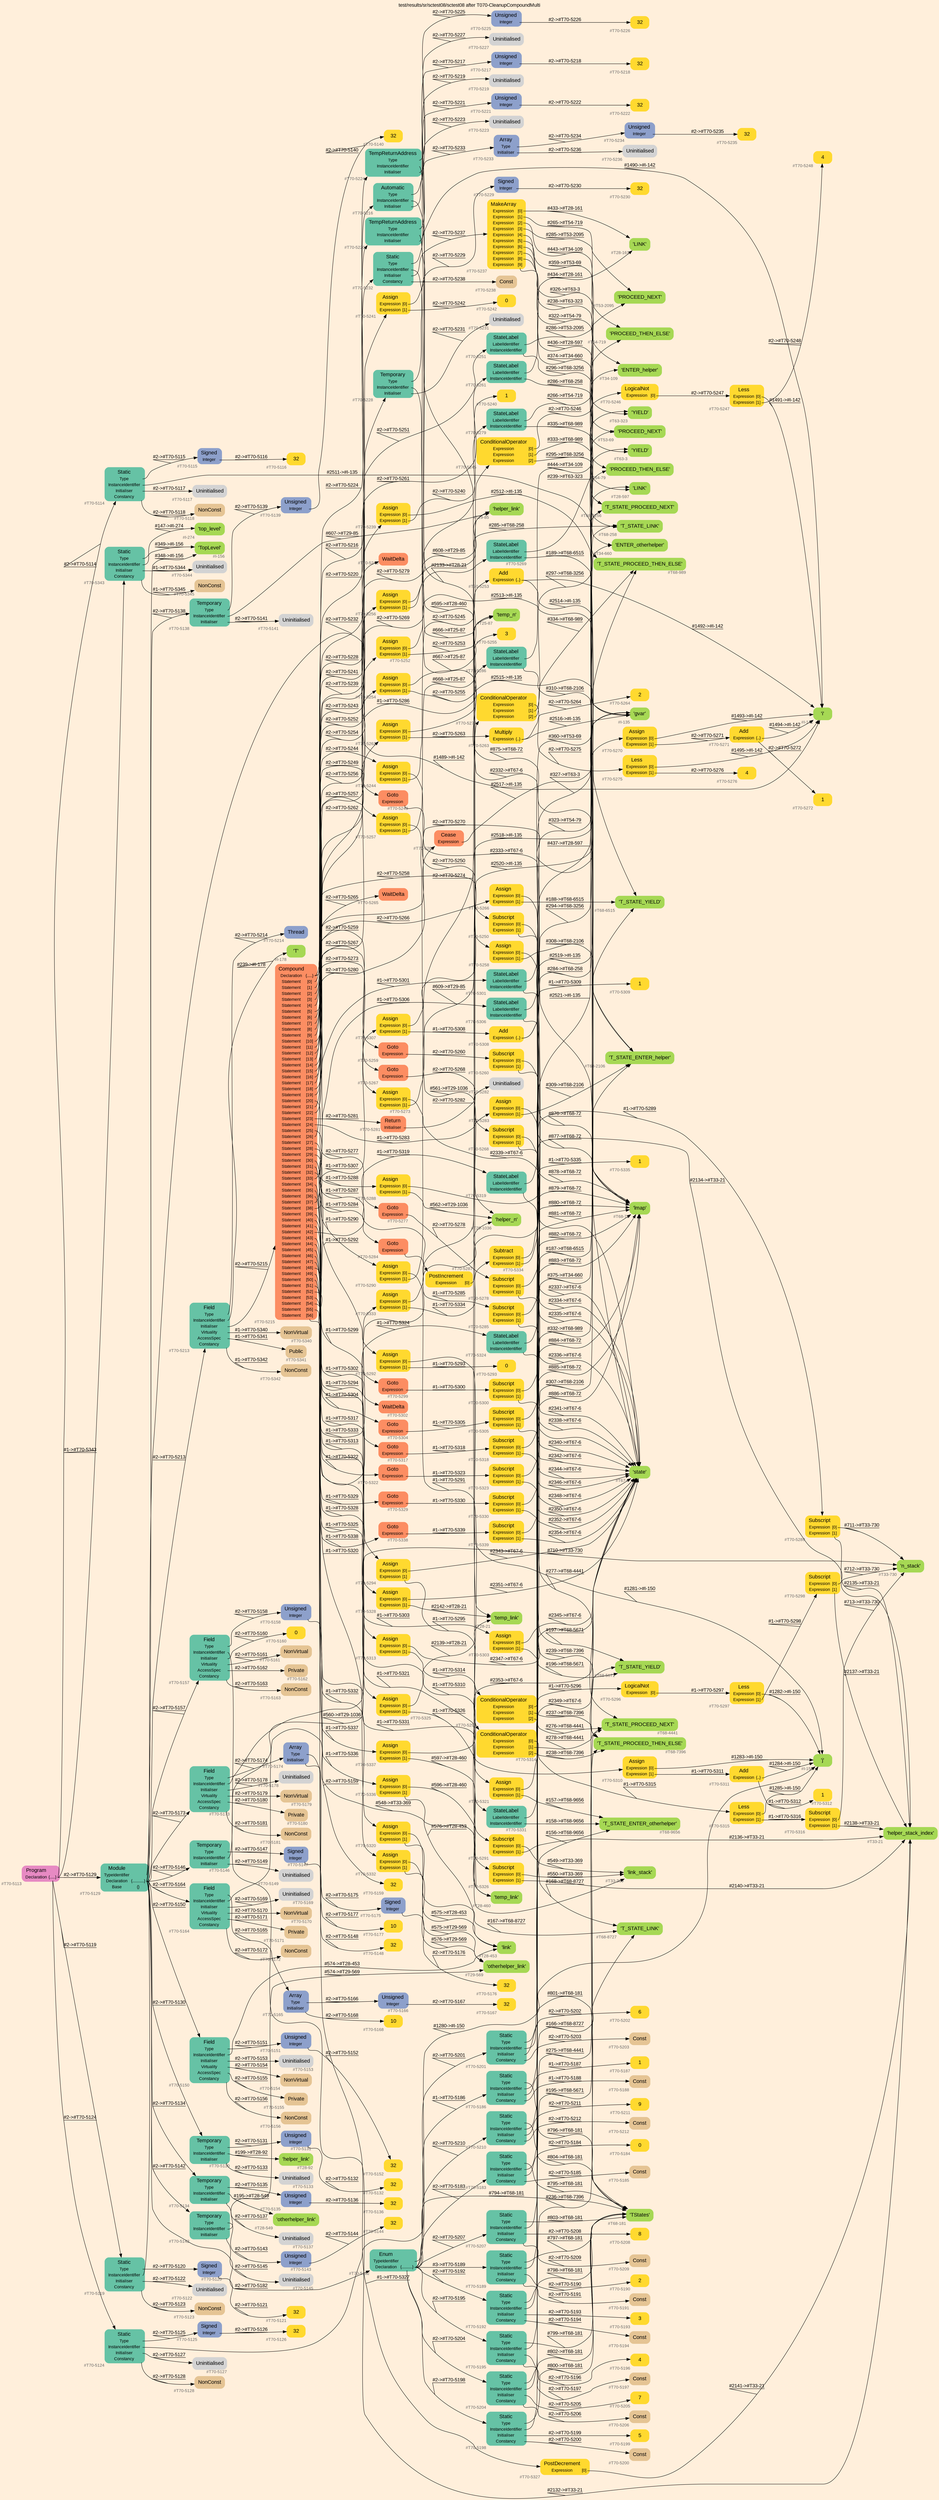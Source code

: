 digraph "test/results/sr/sctest08/sctest08 after T070-CleanupCompoundMulti" {
label = "test/results/sr/sctest08/sctest08 after T070-CleanupCompoundMulti"
labelloc = t
graph [
    rankdir = "LR"
    ranksep = 0.3
    bgcolor = antiquewhite1
    color = black
    fontcolor = black
    fontname = "Arial"
];
node [
    fontname = "Arial"
];
edge [
    fontname = "Arial"
];

// -------------------- node figure --------------------
// -------- block #T70-5113 ----------
"#T70-5113" [
    fillcolor = "/set28/4"
    xlabel = "#T70-5113"
    fontsize = "12"
    fontcolor = grey40
    shape = "plaintext"
    label = <<TABLE BORDER="0" CELLBORDER="0" CELLSPACING="0">
     <TR><TD><FONT COLOR="black" POINT-SIZE="15">Program</FONT></TD></TR>
     <TR><TD><FONT COLOR="black" POINT-SIZE="12">Declaration</FONT></TD><TD PORT="port0"><FONT COLOR="black" POINT-SIZE="12">{.....}</FONT></TD></TR>
    </TABLE>>
    style = "rounded,filled"
];

// -------- block #T70-5114 ----------
"#T70-5114" [
    fillcolor = "/set28/1"
    xlabel = "#T70-5114"
    fontsize = "12"
    fontcolor = grey40
    shape = "plaintext"
    label = <<TABLE BORDER="0" CELLBORDER="0" CELLSPACING="0">
     <TR><TD><FONT COLOR="black" POINT-SIZE="15">Static</FONT></TD></TR>
     <TR><TD><FONT COLOR="black" POINT-SIZE="12">Type</FONT></TD><TD PORT="port0"></TD></TR>
     <TR><TD><FONT COLOR="black" POINT-SIZE="12">InstanceIdentifier</FONT></TD><TD PORT="port1"></TD></TR>
     <TR><TD><FONT COLOR="black" POINT-SIZE="12">Initialiser</FONT></TD><TD PORT="port2"></TD></TR>
     <TR><TD><FONT COLOR="black" POINT-SIZE="12">Constancy</FONT></TD><TD PORT="port3"></TD></TR>
    </TABLE>>
    style = "rounded,filled"
];

// -------- block #T70-5115 ----------
"#T70-5115" [
    fillcolor = "/set28/3"
    xlabel = "#T70-5115"
    fontsize = "12"
    fontcolor = grey40
    shape = "plaintext"
    label = <<TABLE BORDER="0" CELLBORDER="0" CELLSPACING="0">
     <TR><TD><FONT COLOR="black" POINT-SIZE="15">Signed</FONT></TD></TR>
     <TR><TD><FONT COLOR="black" POINT-SIZE="12">Integer</FONT></TD><TD PORT="port0"></TD></TR>
    </TABLE>>
    style = "rounded,filled"
];

// -------- block #T70-5116 ----------
"#T70-5116" [
    fillcolor = "/set28/6"
    xlabel = "#T70-5116"
    fontsize = "12"
    fontcolor = grey40
    shape = "plaintext"
    label = <<TABLE BORDER="0" CELLBORDER="0" CELLSPACING="0">
     <TR><TD><FONT COLOR="black" POINT-SIZE="15">32</FONT></TD></TR>
    </TABLE>>
    style = "rounded,filled"
];

// -------- block #I-135 ----------
"#I-135" [
    fillcolor = "/set28/5"
    xlabel = "#I-135"
    fontsize = "12"
    fontcolor = grey40
    shape = "plaintext"
    label = <<TABLE BORDER="0" CELLBORDER="0" CELLSPACING="0">
     <TR><TD><FONT COLOR="black" POINT-SIZE="15">'gvar'</FONT></TD></TR>
    </TABLE>>
    style = "rounded,filled"
];

// -------- block #T70-5117 ----------
"#T70-5117" [
    xlabel = "#T70-5117"
    fontsize = "12"
    fontcolor = grey40
    shape = "plaintext"
    label = <<TABLE BORDER="0" CELLBORDER="0" CELLSPACING="0">
     <TR><TD><FONT COLOR="black" POINT-SIZE="15">Uninitialised</FONT></TD></TR>
    </TABLE>>
    style = "rounded,filled"
];

// -------- block #T70-5118 ----------
"#T70-5118" [
    fillcolor = "/set28/7"
    xlabel = "#T70-5118"
    fontsize = "12"
    fontcolor = grey40
    shape = "plaintext"
    label = <<TABLE BORDER="0" CELLBORDER="0" CELLSPACING="0">
     <TR><TD><FONT COLOR="black" POINT-SIZE="15">NonConst</FONT></TD></TR>
    </TABLE>>
    style = "rounded,filled"
];

// -------- block #T70-5119 ----------
"#T70-5119" [
    fillcolor = "/set28/1"
    xlabel = "#T70-5119"
    fontsize = "12"
    fontcolor = grey40
    shape = "plaintext"
    label = <<TABLE BORDER="0" CELLBORDER="0" CELLSPACING="0">
     <TR><TD><FONT COLOR="black" POINT-SIZE="15">Static</FONT></TD></TR>
     <TR><TD><FONT COLOR="black" POINT-SIZE="12">Type</FONT></TD><TD PORT="port0"></TD></TR>
     <TR><TD><FONT COLOR="black" POINT-SIZE="12">InstanceIdentifier</FONT></TD><TD PORT="port1"></TD></TR>
     <TR><TD><FONT COLOR="black" POINT-SIZE="12">Initialiser</FONT></TD><TD PORT="port2"></TD></TR>
     <TR><TD><FONT COLOR="black" POINT-SIZE="12">Constancy</FONT></TD><TD PORT="port3"></TD></TR>
    </TABLE>>
    style = "rounded,filled"
];

// -------- block #T70-5120 ----------
"#T70-5120" [
    fillcolor = "/set28/3"
    xlabel = "#T70-5120"
    fontsize = "12"
    fontcolor = grey40
    shape = "plaintext"
    label = <<TABLE BORDER="0" CELLBORDER="0" CELLSPACING="0">
     <TR><TD><FONT COLOR="black" POINT-SIZE="15">Signed</FONT></TD></TR>
     <TR><TD><FONT COLOR="black" POINT-SIZE="12">Integer</FONT></TD><TD PORT="port0"></TD></TR>
    </TABLE>>
    style = "rounded,filled"
];

// -------- block #T70-5121 ----------
"#T70-5121" [
    fillcolor = "/set28/6"
    xlabel = "#T70-5121"
    fontsize = "12"
    fontcolor = grey40
    shape = "plaintext"
    label = <<TABLE BORDER="0" CELLBORDER="0" CELLSPACING="0">
     <TR><TD><FONT COLOR="black" POINT-SIZE="15">32</FONT></TD></TR>
    </TABLE>>
    style = "rounded,filled"
];

// -------- block #I-142 ----------
"#I-142" [
    fillcolor = "/set28/5"
    xlabel = "#I-142"
    fontsize = "12"
    fontcolor = grey40
    shape = "plaintext"
    label = <<TABLE BORDER="0" CELLBORDER="0" CELLSPACING="0">
     <TR><TD><FONT COLOR="black" POINT-SIZE="15">'i'</FONT></TD></TR>
    </TABLE>>
    style = "rounded,filled"
];

// -------- block #T70-5122 ----------
"#T70-5122" [
    xlabel = "#T70-5122"
    fontsize = "12"
    fontcolor = grey40
    shape = "plaintext"
    label = <<TABLE BORDER="0" CELLBORDER="0" CELLSPACING="0">
     <TR><TD><FONT COLOR="black" POINT-SIZE="15">Uninitialised</FONT></TD></TR>
    </TABLE>>
    style = "rounded,filled"
];

// -------- block #T70-5123 ----------
"#T70-5123" [
    fillcolor = "/set28/7"
    xlabel = "#T70-5123"
    fontsize = "12"
    fontcolor = grey40
    shape = "plaintext"
    label = <<TABLE BORDER="0" CELLBORDER="0" CELLSPACING="0">
     <TR><TD><FONT COLOR="black" POINT-SIZE="15">NonConst</FONT></TD></TR>
    </TABLE>>
    style = "rounded,filled"
];

// -------- block #T70-5124 ----------
"#T70-5124" [
    fillcolor = "/set28/1"
    xlabel = "#T70-5124"
    fontsize = "12"
    fontcolor = grey40
    shape = "plaintext"
    label = <<TABLE BORDER="0" CELLBORDER="0" CELLSPACING="0">
     <TR><TD><FONT COLOR="black" POINT-SIZE="15">Static</FONT></TD></TR>
     <TR><TD><FONT COLOR="black" POINT-SIZE="12">Type</FONT></TD><TD PORT="port0"></TD></TR>
     <TR><TD><FONT COLOR="black" POINT-SIZE="12">InstanceIdentifier</FONT></TD><TD PORT="port1"></TD></TR>
     <TR><TD><FONT COLOR="black" POINT-SIZE="12">Initialiser</FONT></TD><TD PORT="port2"></TD></TR>
     <TR><TD><FONT COLOR="black" POINT-SIZE="12">Constancy</FONT></TD><TD PORT="port3"></TD></TR>
    </TABLE>>
    style = "rounded,filled"
];

// -------- block #T70-5125 ----------
"#T70-5125" [
    fillcolor = "/set28/3"
    xlabel = "#T70-5125"
    fontsize = "12"
    fontcolor = grey40
    shape = "plaintext"
    label = <<TABLE BORDER="0" CELLBORDER="0" CELLSPACING="0">
     <TR><TD><FONT COLOR="black" POINT-SIZE="15">Signed</FONT></TD></TR>
     <TR><TD><FONT COLOR="black" POINT-SIZE="12">Integer</FONT></TD><TD PORT="port0"></TD></TR>
    </TABLE>>
    style = "rounded,filled"
];

// -------- block #T70-5126 ----------
"#T70-5126" [
    fillcolor = "/set28/6"
    xlabel = "#T70-5126"
    fontsize = "12"
    fontcolor = grey40
    shape = "plaintext"
    label = <<TABLE BORDER="0" CELLBORDER="0" CELLSPACING="0">
     <TR><TD><FONT COLOR="black" POINT-SIZE="15">32</FONT></TD></TR>
    </TABLE>>
    style = "rounded,filled"
];

// -------- block #I-150 ----------
"#I-150" [
    fillcolor = "/set28/5"
    xlabel = "#I-150"
    fontsize = "12"
    fontcolor = grey40
    shape = "plaintext"
    label = <<TABLE BORDER="0" CELLBORDER="0" CELLSPACING="0">
     <TR><TD><FONT COLOR="black" POINT-SIZE="15">'j'</FONT></TD></TR>
    </TABLE>>
    style = "rounded,filled"
];

// -------- block #T70-5127 ----------
"#T70-5127" [
    xlabel = "#T70-5127"
    fontsize = "12"
    fontcolor = grey40
    shape = "plaintext"
    label = <<TABLE BORDER="0" CELLBORDER="0" CELLSPACING="0">
     <TR><TD><FONT COLOR="black" POINT-SIZE="15">Uninitialised</FONT></TD></TR>
    </TABLE>>
    style = "rounded,filled"
];

// -------- block #T70-5128 ----------
"#T70-5128" [
    fillcolor = "/set28/7"
    xlabel = "#T70-5128"
    fontsize = "12"
    fontcolor = grey40
    shape = "plaintext"
    label = <<TABLE BORDER="0" CELLBORDER="0" CELLSPACING="0">
     <TR><TD><FONT COLOR="black" POINT-SIZE="15">NonConst</FONT></TD></TR>
    </TABLE>>
    style = "rounded,filled"
];

// -------- block #T70-5129 ----------
"#T70-5129" [
    fillcolor = "/set28/1"
    xlabel = "#T70-5129"
    fontsize = "12"
    fontcolor = grey40
    shape = "plaintext"
    label = <<TABLE BORDER="0" CELLBORDER="0" CELLSPACING="0">
     <TR><TD><FONT COLOR="black" POINT-SIZE="15">Module</FONT></TD></TR>
     <TR><TD><FONT COLOR="black" POINT-SIZE="12">TypeIdentifier</FONT></TD><TD PORT="port0"></TD></TR>
     <TR><TD><FONT COLOR="black" POINT-SIZE="12">Declaration</FONT></TD><TD PORT="port1"><FONT COLOR="black" POINT-SIZE="12">{...........}</FONT></TD></TR>
     <TR><TD><FONT COLOR="black" POINT-SIZE="12">Base</FONT></TD><TD PORT="port2"><FONT COLOR="black" POINT-SIZE="12">{}</FONT></TD></TR>
    </TABLE>>
    style = "rounded,filled"
];

// -------- block #I-156 ----------
"#I-156" [
    fillcolor = "/set28/5"
    xlabel = "#I-156"
    fontsize = "12"
    fontcolor = grey40
    shape = "plaintext"
    label = <<TABLE BORDER="0" CELLBORDER="0" CELLSPACING="0">
     <TR><TD><FONT COLOR="black" POINT-SIZE="15">'TopLevel'</FONT></TD></TR>
    </TABLE>>
    style = "rounded,filled"
];

// -------- block #T70-5130 ----------
"#T70-5130" [
    fillcolor = "/set28/1"
    xlabel = "#T70-5130"
    fontsize = "12"
    fontcolor = grey40
    shape = "plaintext"
    label = <<TABLE BORDER="0" CELLBORDER="0" CELLSPACING="0">
     <TR><TD><FONT COLOR="black" POINT-SIZE="15">Temporary</FONT></TD></TR>
     <TR><TD><FONT COLOR="black" POINT-SIZE="12">Type</FONT></TD><TD PORT="port0"></TD></TR>
     <TR><TD><FONT COLOR="black" POINT-SIZE="12">InstanceIdentifier</FONT></TD><TD PORT="port1"></TD></TR>
     <TR><TD><FONT COLOR="black" POINT-SIZE="12">Initialiser</FONT></TD><TD PORT="port2"></TD></TR>
    </TABLE>>
    style = "rounded,filled"
];

// -------- block #T70-5131 ----------
"#T70-5131" [
    fillcolor = "/set28/3"
    xlabel = "#T70-5131"
    fontsize = "12"
    fontcolor = grey40
    shape = "plaintext"
    label = <<TABLE BORDER="0" CELLBORDER="0" CELLSPACING="0">
     <TR><TD><FONT COLOR="black" POINT-SIZE="15">Unsigned</FONT></TD></TR>
     <TR><TD><FONT COLOR="black" POINT-SIZE="12">Integer</FONT></TD><TD PORT="port0"></TD></TR>
    </TABLE>>
    style = "rounded,filled"
];

// -------- block #T70-5132 ----------
"#T70-5132" [
    fillcolor = "/set28/6"
    xlabel = "#T70-5132"
    fontsize = "12"
    fontcolor = grey40
    shape = "plaintext"
    label = <<TABLE BORDER="0" CELLBORDER="0" CELLSPACING="0">
     <TR><TD><FONT COLOR="black" POINT-SIZE="15">32</FONT></TD></TR>
    </TABLE>>
    style = "rounded,filled"
];

// -------- block #T28-92 ----------
"#T28-92" [
    fillcolor = "/set28/5"
    xlabel = "#T28-92"
    fontsize = "12"
    fontcolor = grey40
    shape = "plaintext"
    label = <<TABLE BORDER="0" CELLBORDER="0" CELLSPACING="0">
     <TR><TD><FONT COLOR="black" POINT-SIZE="15">'helper_link'</FONT></TD></TR>
    </TABLE>>
    style = "rounded,filled"
];

// -------- block #T70-5133 ----------
"#T70-5133" [
    xlabel = "#T70-5133"
    fontsize = "12"
    fontcolor = grey40
    shape = "plaintext"
    label = <<TABLE BORDER="0" CELLBORDER="0" CELLSPACING="0">
     <TR><TD><FONT COLOR="black" POINT-SIZE="15">Uninitialised</FONT></TD></TR>
    </TABLE>>
    style = "rounded,filled"
];

// -------- block #T70-5134 ----------
"#T70-5134" [
    fillcolor = "/set28/1"
    xlabel = "#T70-5134"
    fontsize = "12"
    fontcolor = grey40
    shape = "plaintext"
    label = <<TABLE BORDER="0" CELLBORDER="0" CELLSPACING="0">
     <TR><TD><FONT COLOR="black" POINT-SIZE="15">Temporary</FONT></TD></TR>
     <TR><TD><FONT COLOR="black" POINT-SIZE="12">Type</FONT></TD><TD PORT="port0"></TD></TR>
     <TR><TD><FONT COLOR="black" POINT-SIZE="12">InstanceIdentifier</FONT></TD><TD PORT="port1"></TD></TR>
     <TR><TD><FONT COLOR="black" POINT-SIZE="12">Initialiser</FONT></TD><TD PORT="port2"></TD></TR>
    </TABLE>>
    style = "rounded,filled"
];

// -------- block #T70-5135 ----------
"#T70-5135" [
    fillcolor = "/set28/3"
    xlabel = "#T70-5135"
    fontsize = "12"
    fontcolor = grey40
    shape = "plaintext"
    label = <<TABLE BORDER="0" CELLBORDER="0" CELLSPACING="0">
     <TR><TD><FONT COLOR="black" POINT-SIZE="15">Unsigned</FONT></TD></TR>
     <TR><TD><FONT COLOR="black" POINT-SIZE="12">Integer</FONT></TD><TD PORT="port0"></TD></TR>
    </TABLE>>
    style = "rounded,filled"
];

// -------- block #T70-5136 ----------
"#T70-5136" [
    fillcolor = "/set28/6"
    xlabel = "#T70-5136"
    fontsize = "12"
    fontcolor = grey40
    shape = "plaintext"
    label = <<TABLE BORDER="0" CELLBORDER="0" CELLSPACING="0">
     <TR><TD><FONT COLOR="black" POINT-SIZE="15">32</FONT></TD></TR>
    </TABLE>>
    style = "rounded,filled"
];

// -------- block #T28-549 ----------
"#T28-549" [
    fillcolor = "/set28/5"
    xlabel = "#T28-549"
    fontsize = "12"
    fontcolor = grey40
    shape = "plaintext"
    label = <<TABLE BORDER="0" CELLBORDER="0" CELLSPACING="0">
     <TR><TD><FONT COLOR="black" POINT-SIZE="15">'otherhelper_link'</FONT></TD></TR>
    </TABLE>>
    style = "rounded,filled"
];

// -------- block #T70-5137 ----------
"#T70-5137" [
    xlabel = "#T70-5137"
    fontsize = "12"
    fontcolor = grey40
    shape = "plaintext"
    label = <<TABLE BORDER="0" CELLBORDER="0" CELLSPACING="0">
     <TR><TD><FONT COLOR="black" POINT-SIZE="15">Uninitialised</FONT></TD></TR>
    </TABLE>>
    style = "rounded,filled"
];

// -------- block #T70-5138 ----------
"#T70-5138" [
    fillcolor = "/set28/1"
    xlabel = "#T70-5138"
    fontsize = "12"
    fontcolor = grey40
    shape = "plaintext"
    label = <<TABLE BORDER="0" CELLBORDER="0" CELLSPACING="0">
     <TR><TD><FONT COLOR="black" POINT-SIZE="15">Temporary</FONT></TD></TR>
     <TR><TD><FONT COLOR="black" POINT-SIZE="12">Type</FONT></TD><TD PORT="port0"></TD></TR>
     <TR><TD><FONT COLOR="black" POINT-SIZE="12">InstanceIdentifier</FONT></TD><TD PORT="port1"></TD></TR>
     <TR><TD><FONT COLOR="black" POINT-SIZE="12">Initialiser</FONT></TD><TD PORT="port2"></TD></TR>
    </TABLE>>
    style = "rounded,filled"
];

// -------- block #T70-5139 ----------
"#T70-5139" [
    fillcolor = "/set28/3"
    xlabel = "#T70-5139"
    fontsize = "12"
    fontcolor = grey40
    shape = "plaintext"
    label = <<TABLE BORDER="0" CELLBORDER="0" CELLSPACING="0">
     <TR><TD><FONT COLOR="black" POINT-SIZE="15">Unsigned</FONT></TD></TR>
     <TR><TD><FONT COLOR="black" POINT-SIZE="12">Integer</FONT></TD><TD PORT="port0"></TD></TR>
    </TABLE>>
    style = "rounded,filled"
];

// -------- block #T70-5140 ----------
"#T70-5140" [
    fillcolor = "/set28/6"
    xlabel = "#T70-5140"
    fontsize = "12"
    fontcolor = grey40
    shape = "plaintext"
    label = <<TABLE BORDER="0" CELLBORDER="0" CELLSPACING="0">
     <TR><TD><FONT COLOR="black" POINT-SIZE="15">32</FONT></TD></TR>
    </TABLE>>
    style = "rounded,filled"
];

// -------- block #T29-85 ----------
"#T29-85" [
    fillcolor = "/set28/5"
    xlabel = "#T29-85"
    fontsize = "12"
    fontcolor = grey40
    shape = "plaintext"
    label = <<TABLE BORDER="0" CELLBORDER="0" CELLSPACING="0">
     <TR><TD><FONT COLOR="black" POINT-SIZE="15">'helper_link'</FONT></TD></TR>
    </TABLE>>
    style = "rounded,filled"
];

// -------- block #T70-5141 ----------
"#T70-5141" [
    xlabel = "#T70-5141"
    fontsize = "12"
    fontcolor = grey40
    shape = "plaintext"
    label = <<TABLE BORDER="0" CELLBORDER="0" CELLSPACING="0">
     <TR><TD><FONT COLOR="black" POINT-SIZE="15">Uninitialised</FONT></TD></TR>
    </TABLE>>
    style = "rounded,filled"
];

// -------- block #T70-5142 ----------
"#T70-5142" [
    fillcolor = "/set28/1"
    xlabel = "#T70-5142"
    fontsize = "12"
    fontcolor = grey40
    shape = "plaintext"
    label = <<TABLE BORDER="0" CELLBORDER="0" CELLSPACING="0">
     <TR><TD><FONT COLOR="black" POINT-SIZE="15">Temporary</FONT></TD></TR>
     <TR><TD><FONT COLOR="black" POINT-SIZE="12">Type</FONT></TD><TD PORT="port0"></TD></TR>
     <TR><TD><FONT COLOR="black" POINT-SIZE="12">InstanceIdentifier</FONT></TD><TD PORT="port1"></TD></TR>
     <TR><TD><FONT COLOR="black" POINT-SIZE="12">Initialiser</FONT></TD><TD PORT="port2"></TD></TR>
    </TABLE>>
    style = "rounded,filled"
];

// -------- block #T70-5143 ----------
"#T70-5143" [
    fillcolor = "/set28/3"
    xlabel = "#T70-5143"
    fontsize = "12"
    fontcolor = grey40
    shape = "plaintext"
    label = <<TABLE BORDER="0" CELLBORDER="0" CELLSPACING="0">
     <TR><TD><FONT COLOR="black" POINT-SIZE="15">Unsigned</FONT></TD></TR>
     <TR><TD><FONT COLOR="black" POINT-SIZE="12">Integer</FONT></TD><TD PORT="port0"></TD></TR>
    </TABLE>>
    style = "rounded,filled"
];

// -------- block #T70-5144 ----------
"#T70-5144" [
    fillcolor = "/set28/6"
    xlabel = "#T70-5144"
    fontsize = "12"
    fontcolor = grey40
    shape = "plaintext"
    label = <<TABLE BORDER="0" CELLBORDER="0" CELLSPACING="0">
     <TR><TD><FONT COLOR="black" POINT-SIZE="15">32</FONT></TD></TR>
    </TABLE>>
    style = "rounded,filled"
];

// -------- block #T29-569 ----------
"#T29-569" [
    fillcolor = "/set28/5"
    xlabel = "#T29-569"
    fontsize = "12"
    fontcolor = grey40
    shape = "plaintext"
    label = <<TABLE BORDER="0" CELLBORDER="0" CELLSPACING="0">
     <TR><TD><FONT COLOR="black" POINT-SIZE="15">'otherhelper_link'</FONT></TD></TR>
    </TABLE>>
    style = "rounded,filled"
];

// -------- block #T70-5145 ----------
"#T70-5145" [
    xlabel = "#T70-5145"
    fontsize = "12"
    fontcolor = grey40
    shape = "plaintext"
    label = <<TABLE BORDER="0" CELLBORDER="0" CELLSPACING="0">
     <TR><TD><FONT COLOR="black" POINT-SIZE="15">Uninitialised</FONT></TD></TR>
    </TABLE>>
    style = "rounded,filled"
];

// -------- block #T70-5146 ----------
"#T70-5146" [
    fillcolor = "/set28/1"
    xlabel = "#T70-5146"
    fontsize = "12"
    fontcolor = grey40
    shape = "plaintext"
    label = <<TABLE BORDER="0" CELLBORDER="0" CELLSPACING="0">
     <TR><TD><FONT COLOR="black" POINT-SIZE="15">Temporary</FONT></TD></TR>
     <TR><TD><FONT COLOR="black" POINT-SIZE="12">Type</FONT></TD><TD PORT="port0"></TD></TR>
     <TR><TD><FONT COLOR="black" POINT-SIZE="12">InstanceIdentifier</FONT></TD><TD PORT="port1"></TD></TR>
     <TR><TD><FONT COLOR="black" POINT-SIZE="12">Initialiser</FONT></TD><TD PORT="port2"></TD></TR>
    </TABLE>>
    style = "rounded,filled"
];

// -------- block #T70-5147 ----------
"#T70-5147" [
    fillcolor = "/set28/3"
    xlabel = "#T70-5147"
    fontsize = "12"
    fontcolor = grey40
    shape = "plaintext"
    label = <<TABLE BORDER="0" CELLBORDER="0" CELLSPACING="0">
     <TR><TD><FONT COLOR="black" POINT-SIZE="15">Signed</FONT></TD></TR>
     <TR><TD><FONT COLOR="black" POINT-SIZE="12">Integer</FONT></TD><TD PORT="port0"></TD></TR>
    </TABLE>>
    style = "rounded,filled"
];

// -------- block #T70-5148 ----------
"#T70-5148" [
    fillcolor = "/set28/6"
    xlabel = "#T70-5148"
    fontsize = "12"
    fontcolor = grey40
    shape = "plaintext"
    label = <<TABLE BORDER="0" CELLBORDER="0" CELLSPACING="0">
     <TR><TD><FONT COLOR="black" POINT-SIZE="15">32</FONT></TD></TR>
    </TABLE>>
    style = "rounded,filled"
];

// -------- block #T29-1036 ----------
"#T29-1036" [
    fillcolor = "/set28/5"
    xlabel = "#T29-1036"
    fontsize = "12"
    fontcolor = grey40
    shape = "plaintext"
    label = <<TABLE BORDER="0" CELLBORDER="0" CELLSPACING="0">
     <TR><TD><FONT COLOR="black" POINT-SIZE="15">'helper_n'</FONT></TD></TR>
    </TABLE>>
    style = "rounded,filled"
];

// -------- block #T70-5149 ----------
"#T70-5149" [
    xlabel = "#T70-5149"
    fontsize = "12"
    fontcolor = grey40
    shape = "plaintext"
    label = <<TABLE BORDER="0" CELLBORDER="0" CELLSPACING="0">
     <TR><TD><FONT COLOR="black" POINT-SIZE="15">Uninitialised</FONT></TD></TR>
    </TABLE>>
    style = "rounded,filled"
];

// -------- block #T70-5150 ----------
"#T70-5150" [
    fillcolor = "/set28/1"
    xlabel = "#T70-5150"
    fontsize = "12"
    fontcolor = grey40
    shape = "plaintext"
    label = <<TABLE BORDER="0" CELLBORDER="0" CELLSPACING="0">
     <TR><TD><FONT COLOR="black" POINT-SIZE="15">Field</FONT></TD></TR>
     <TR><TD><FONT COLOR="black" POINT-SIZE="12">Type</FONT></TD><TD PORT="port0"></TD></TR>
     <TR><TD><FONT COLOR="black" POINT-SIZE="12">InstanceIdentifier</FONT></TD><TD PORT="port1"></TD></TR>
     <TR><TD><FONT COLOR="black" POINT-SIZE="12">Initialiser</FONT></TD><TD PORT="port2"></TD></TR>
     <TR><TD><FONT COLOR="black" POINT-SIZE="12">Virtuality</FONT></TD><TD PORT="port3"></TD></TR>
     <TR><TD><FONT COLOR="black" POINT-SIZE="12">AccessSpec</FONT></TD><TD PORT="port4"></TD></TR>
     <TR><TD><FONT COLOR="black" POINT-SIZE="12">Constancy</FONT></TD><TD PORT="port5"></TD></TR>
    </TABLE>>
    style = "rounded,filled"
];

// -------- block #T70-5151 ----------
"#T70-5151" [
    fillcolor = "/set28/3"
    xlabel = "#T70-5151"
    fontsize = "12"
    fontcolor = grey40
    shape = "plaintext"
    label = <<TABLE BORDER="0" CELLBORDER="0" CELLSPACING="0">
     <TR><TD><FONT COLOR="black" POINT-SIZE="15">Unsigned</FONT></TD></TR>
     <TR><TD><FONT COLOR="black" POINT-SIZE="12">Integer</FONT></TD><TD PORT="port0"></TD></TR>
    </TABLE>>
    style = "rounded,filled"
];

// -------- block #T70-5152 ----------
"#T70-5152" [
    fillcolor = "/set28/6"
    xlabel = "#T70-5152"
    fontsize = "12"
    fontcolor = grey40
    shape = "plaintext"
    label = <<TABLE BORDER="0" CELLBORDER="0" CELLSPACING="0">
     <TR><TD><FONT COLOR="black" POINT-SIZE="15">32</FONT></TD></TR>
    </TABLE>>
    style = "rounded,filled"
];

// -------- block #T28-453 ----------
"#T28-453" [
    fillcolor = "/set28/5"
    xlabel = "#T28-453"
    fontsize = "12"
    fontcolor = grey40
    shape = "plaintext"
    label = <<TABLE BORDER="0" CELLBORDER="0" CELLSPACING="0">
     <TR><TD><FONT COLOR="black" POINT-SIZE="15">'link'</FONT></TD></TR>
    </TABLE>>
    style = "rounded,filled"
];

// -------- block #T70-5153 ----------
"#T70-5153" [
    xlabel = "#T70-5153"
    fontsize = "12"
    fontcolor = grey40
    shape = "plaintext"
    label = <<TABLE BORDER="0" CELLBORDER="0" CELLSPACING="0">
     <TR><TD><FONT COLOR="black" POINT-SIZE="15">Uninitialised</FONT></TD></TR>
    </TABLE>>
    style = "rounded,filled"
];

// -------- block #T70-5154 ----------
"#T70-5154" [
    fillcolor = "/set28/7"
    xlabel = "#T70-5154"
    fontsize = "12"
    fontcolor = grey40
    shape = "plaintext"
    label = <<TABLE BORDER="0" CELLBORDER="0" CELLSPACING="0">
     <TR><TD><FONT COLOR="black" POINT-SIZE="15">NonVirtual</FONT></TD></TR>
    </TABLE>>
    style = "rounded,filled"
];

// -------- block #T70-5155 ----------
"#T70-5155" [
    fillcolor = "/set28/7"
    xlabel = "#T70-5155"
    fontsize = "12"
    fontcolor = grey40
    shape = "plaintext"
    label = <<TABLE BORDER="0" CELLBORDER="0" CELLSPACING="0">
     <TR><TD><FONT COLOR="black" POINT-SIZE="15">Private</FONT></TD></TR>
    </TABLE>>
    style = "rounded,filled"
];

// -------- block #T70-5156 ----------
"#T70-5156" [
    fillcolor = "/set28/7"
    xlabel = "#T70-5156"
    fontsize = "12"
    fontcolor = grey40
    shape = "plaintext"
    label = <<TABLE BORDER="0" CELLBORDER="0" CELLSPACING="0">
     <TR><TD><FONT COLOR="black" POINT-SIZE="15">NonConst</FONT></TD></TR>
    </TABLE>>
    style = "rounded,filled"
];

// -------- block #T70-5157 ----------
"#T70-5157" [
    fillcolor = "/set28/1"
    xlabel = "#T70-5157"
    fontsize = "12"
    fontcolor = grey40
    shape = "plaintext"
    label = <<TABLE BORDER="0" CELLBORDER="0" CELLSPACING="0">
     <TR><TD><FONT COLOR="black" POINT-SIZE="15">Field</FONT></TD></TR>
     <TR><TD><FONT COLOR="black" POINT-SIZE="12">Type</FONT></TD><TD PORT="port0"></TD></TR>
     <TR><TD><FONT COLOR="black" POINT-SIZE="12">InstanceIdentifier</FONT></TD><TD PORT="port1"></TD></TR>
     <TR><TD><FONT COLOR="black" POINT-SIZE="12">Initialiser</FONT></TD><TD PORT="port2"></TD></TR>
     <TR><TD><FONT COLOR="black" POINT-SIZE="12">Virtuality</FONT></TD><TD PORT="port3"></TD></TR>
     <TR><TD><FONT COLOR="black" POINT-SIZE="12">AccessSpec</FONT></TD><TD PORT="port4"></TD></TR>
     <TR><TD><FONT COLOR="black" POINT-SIZE="12">Constancy</FONT></TD><TD PORT="port5"></TD></TR>
    </TABLE>>
    style = "rounded,filled"
];

// -------- block #T70-5158 ----------
"#T70-5158" [
    fillcolor = "/set28/3"
    xlabel = "#T70-5158"
    fontsize = "12"
    fontcolor = grey40
    shape = "plaintext"
    label = <<TABLE BORDER="0" CELLBORDER="0" CELLSPACING="0">
     <TR><TD><FONT COLOR="black" POINT-SIZE="15">Unsigned</FONT></TD></TR>
     <TR><TD><FONT COLOR="black" POINT-SIZE="12">Integer</FONT></TD><TD PORT="port0"></TD></TR>
    </TABLE>>
    style = "rounded,filled"
];

// -------- block #T70-5159 ----------
"#T70-5159" [
    fillcolor = "/set28/6"
    xlabel = "#T70-5159"
    fontsize = "12"
    fontcolor = grey40
    shape = "plaintext"
    label = <<TABLE BORDER="0" CELLBORDER="0" CELLSPACING="0">
     <TR><TD><FONT COLOR="black" POINT-SIZE="15">32</FONT></TD></TR>
    </TABLE>>
    style = "rounded,filled"
];

// -------- block #T33-21 ----------
"#T33-21" [
    fillcolor = "/set28/5"
    xlabel = "#T33-21"
    fontsize = "12"
    fontcolor = grey40
    shape = "plaintext"
    label = <<TABLE BORDER="0" CELLBORDER="0" CELLSPACING="0">
     <TR><TD><FONT COLOR="black" POINT-SIZE="15">'helper_stack_index'</FONT></TD></TR>
    </TABLE>>
    style = "rounded,filled"
];

// -------- block #T70-5160 ----------
"#T70-5160" [
    fillcolor = "/set28/6"
    xlabel = "#T70-5160"
    fontsize = "12"
    fontcolor = grey40
    shape = "plaintext"
    label = <<TABLE BORDER="0" CELLBORDER="0" CELLSPACING="0">
     <TR><TD><FONT COLOR="black" POINT-SIZE="15">0</FONT></TD></TR>
    </TABLE>>
    style = "rounded,filled"
];

// -------- block #T70-5161 ----------
"#T70-5161" [
    fillcolor = "/set28/7"
    xlabel = "#T70-5161"
    fontsize = "12"
    fontcolor = grey40
    shape = "plaintext"
    label = <<TABLE BORDER="0" CELLBORDER="0" CELLSPACING="0">
     <TR><TD><FONT COLOR="black" POINT-SIZE="15">NonVirtual</FONT></TD></TR>
    </TABLE>>
    style = "rounded,filled"
];

// -------- block #T70-5162 ----------
"#T70-5162" [
    fillcolor = "/set28/7"
    xlabel = "#T70-5162"
    fontsize = "12"
    fontcolor = grey40
    shape = "plaintext"
    label = <<TABLE BORDER="0" CELLBORDER="0" CELLSPACING="0">
     <TR><TD><FONT COLOR="black" POINT-SIZE="15">Private</FONT></TD></TR>
    </TABLE>>
    style = "rounded,filled"
];

// -------- block #T70-5163 ----------
"#T70-5163" [
    fillcolor = "/set28/7"
    xlabel = "#T70-5163"
    fontsize = "12"
    fontcolor = grey40
    shape = "plaintext"
    label = <<TABLE BORDER="0" CELLBORDER="0" CELLSPACING="0">
     <TR><TD><FONT COLOR="black" POINT-SIZE="15">NonConst</FONT></TD></TR>
    </TABLE>>
    style = "rounded,filled"
];

// -------- block #T70-5164 ----------
"#T70-5164" [
    fillcolor = "/set28/1"
    xlabel = "#T70-5164"
    fontsize = "12"
    fontcolor = grey40
    shape = "plaintext"
    label = <<TABLE BORDER="0" CELLBORDER="0" CELLSPACING="0">
     <TR><TD><FONT COLOR="black" POINT-SIZE="15">Field</FONT></TD></TR>
     <TR><TD><FONT COLOR="black" POINT-SIZE="12">Type</FONT></TD><TD PORT="port0"></TD></TR>
     <TR><TD><FONT COLOR="black" POINT-SIZE="12">InstanceIdentifier</FONT></TD><TD PORT="port1"></TD></TR>
     <TR><TD><FONT COLOR="black" POINT-SIZE="12">Initialiser</FONT></TD><TD PORT="port2"></TD></TR>
     <TR><TD><FONT COLOR="black" POINT-SIZE="12">Virtuality</FONT></TD><TD PORT="port3"></TD></TR>
     <TR><TD><FONT COLOR="black" POINT-SIZE="12">AccessSpec</FONT></TD><TD PORT="port4"></TD></TR>
     <TR><TD><FONT COLOR="black" POINT-SIZE="12">Constancy</FONT></TD><TD PORT="port5"></TD></TR>
    </TABLE>>
    style = "rounded,filled"
];

// -------- block #T70-5165 ----------
"#T70-5165" [
    fillcolor = "/set28/3"
    xlabel = "#T70-5165"
    fontsize = "12"
    fontcolor = grey40
    shape = "plaintext"
    label = <<TABLE BORDER="0" CELLBORDER="0" CELLSPACING="0">
     <TR><TD><FONT COLOR="black" POINT-SIZE="15">Array</FONT></TD></TR>
     <TR><TD><FONT COLOR="black" POINT-SIZE="12">Type</FONT></TD><TD PORT="port0"></TD></TR>
     <TR><TD><FONT COLOR="black" POINT-SIZE="12">Initialiser</FONT></TD><TD PORT="port1"></TD></TR>
    </TABLE>>
    style = "rounded,filled"
];

// -------- block #T70-5166 ----------
"#T70-5166" [
    fillcolor = "/set28/3"
    xlabel = "#T70-5166"
    fontsize = "12"
    fontcolor = grey40
    shape = "plaintext"
    label = <<TABLE BORDER="0" CELLBORDER="0" CELLSPACING="0">
     <TR><TD><FONT COLOR="black" POINT-SIZE="15">Unsigned</FONT></TD></TR>
     <TR><TD><FONT COLOR="black" POINT-SIZE="12">Integer</FONT></TD><TD PORT="port0"></TD></TR>
    </TABLE>>
    style = "rounded,filled"
];

// -------- block #T70-5167 ----------
"#T70-5167" [
    fillcolor = "/set28/6"
    xlabel = "#T70-5167"
    fontsize = "12"
    fontcolor = grey40
    shape = "plaintext"
    label = <<TABLE BORDER="0" CELLBORDER="0" CELLSPACING="0">
     <TR><TD><FONT COLOR="black" POINT-SIZE="15">32</FONT></TD></TR>
    </TABLE>>
    style = "rounded,filled"
];

// -------- block #T70-5168 ----------
"#T70-5168" [
    fillcolor = "/set28/6"
    xlabel = "#T70-5168"
    fontsize = "12"
    fontcolor = grey40
    shape = "plaintext"
    label = <<TABLE BORDER="0" CELLBORDER="0" CELLSPACING="0">
     <TR><TD><FONT COLOR="black" POINT-SIZE="15">10</FONT></TD></TR>
    </TABLE>>
    style = "rounded,filled"
];

// -------- block #T33-369 ----------
"#T33-369" [
    fillcolor = "/set28/5"
    xlabel = "#T33-369"
    fontsize = "12"
    fontcolor = grey40
    shape = "plaintext"
    label = <<TABLE BORDER="0" CELLBORDER="0" CELLSPACING="0">
     <TR><TD><FONT COLOR="black" POINT-SIZE="15">'link_stack'</FONT></TD></TR>
    </TABLE>>
    style = "rounded,filled"
];

// -------- block #T70-5169 ----------
"#T70-5169" [
    xlabel = "#T70-5169"
    fontsize = "12"
    fontcolor = grey40
    shape = "plaintext"
    label = <<TABLE BORDER="0" CELLBORDER="0" CELLSPACING="0">
     <TR><TD><FONT COLOR="black" POINT-SIZE="15">Uninitialised</FONT></TD></TR>
    </TABLE>>
    style = "rounded,filled"
];

// -------- block #T70-5170 ----------
"#T70-5170" [
    fillcolor = "/set28/7"
    xlabel = "#T70-5170"
    fontsize = "12"
    fontcolor = grey40
    shape = "plaintext"
    label = <<TABLE BORDER="0" CELLBORDER="0" CELLSPACING="0">
     <TR><TD><FONT COLOR="black" POINT-SIZE="15">NonVirtual</FONT></TD></TR>
    </TABLE>>
    style = "rounded,filled"
];

// -------- block #T70-5171 ----------
"#T70-5171" [
    fillcolor = "/set28/7"
    xlabel = "#T70-5171"
    fontsize = "12"
    fontcolor = grey40
    shape = "plaintext"
    label = <<TABLE BORDER="0" CELLBORDER="0" CELLSPACING="0">
     <TR><TD><FONT COLOR="black" POINT-SIZE="15">Private</FONT></TD></TR>
    </TABLE>>
    style = "rounded,filled"
];

// -------- block #T70-5172 ----------
"#T70-5172" [
    fillcolor = "/set28/7"
    xlabel = "#T70-5172"
    fontsize = "12"
    fontcolor = grey40
    shape = "plaintext"
    label = <<TABLE BORDER="0" CELLBORDER="0" CELLSPACING="0">
     <TR><TD><FONT COLOR="black" POINT-SIZE="15">NonConst</FONT></TD></TR>
    </TABLE>>
    style = "rounded,filled"
];

// -------- block #T70-5173 ----------
"#T70-5173" [
    fillcolor = "/set28/1"
    xlabel = "#T70-5173"
    fontsize = "12"
    fontcolor = grey40
    shape = "plaintext"
    label = <<TABLE BORDER="0" CELLBORDER="0" CELLSPACING="0">
     <TR><TD><FONT COLOR="black" POINT-SIZE="15">Field</FONT></TD></TR>
     <TR><TD><FONT COLOR="black" POINT-SIZE="12">Type</FONT></TD><TD PORT="port0"></TD></TR>
     <TR><TD><FONT COLOR="black" POINT-SIZE="12">InstanceIdentifier</FONT></TD><TD PORT="port1"></TD></TR>
     <TR><TD><FONT COLOR="black" POINT-SIZE="12">Initialiser</FONT></TD><TD PORT="port2"></TD></TR>
     <TR><TD><FONT COLOR="black" POINT-SIZE="12">Virtuality</FONT></TD><TD PORT="port3"></TD></TR>
     <TR><TD><FONT COLOR="black" POINT-SIZE="12">AccessSpec</FONT></TD><TD PORT="port4"></TD></TR>
     <TR><TD><FONT COLOR="black" POINT-SIZE="12">Constancy</FONT></TD><TD PORT="port5"></TD></TR>
    </TABLE>>
    style = "rounded,filled"
];

// -------- block #T70-5174 ----------
"#T70-5174" [
    fillcolor = "/set28/3"
    xlabel = "#T70-5174"
    fontsize = "12"
    fontcolor = grey40
    shape = "plaintext"
    label = <<TABLE BORDER="0" CELLBORDER="0" CELLSPACING="0">
     <TR><TD><FONT COLOR="black" POINT-SIZE="15">Array</FONT></TD></TR>
     <TR><TD><FONT COLOR="black" POINT-SIZE="12">Type</FONT></TD><TD PORT="port0"></TD></TR>
     <TR><TD><FONT COLOR="black" POINT-SIZE="12">Initialiser</FONT></TD><TD PORT="port1"></TD></TR>
    </TABLE>>
    style = "rounded,filled"
];

// -------- block #T70-5175 ----------
"#T70-5175" [
    fillcolor = "/set28/3"
    xlabel = "#T70-5175"
    fontsize = "12"
    fontcolor = grey40
    shape = "plaintext"
    label = <<TABLE BORDER="0" CELLBORDER="0" CELLSPACING="0">
     <TR><TD><FONT COLOR="black" POINT-SIZE="15">Signed</FONT></TD></TR>
     <TR><TD><FONT COLOR="black" POINT-SIZE="12">Integer</FONT></TD><TD PORT="port0"></TD></TR>
    </TABLE>>
    style = "rounded,filled"
];

// -------- block #T70-5176 ----------
"#T70-5176" [
    fillcolor = "/set28/6"
    xlabel = "#T70-5176"
    fontsize = "12"
    fontcolor = grey40
    shape = "plaintext"
    label = <<TABLE BORDER="0" CELLBORDER="0" CELLSPACING="0">
     <TR><TD><FONT COLOR="black" POINT-SIZE="15">32</FONT></TD></TR>
    </TABLE>>
    style = "rounded,filled"
];

// -------- block #T70-5177 ----------
"#T70-5177" [
    fillcolor = "/set28/6"
    xlabel = "#T70-5177"
    fontsize = "12"
    fontcolor = grey40
    shape = "plaintext"
    label = <<TABLE BORDER="0" CELLBORDER="0" CELLSPACING="0">
     <TR><TD><FONT COLOR="black" POINT-SIZE="15">10</FONT></TD></TR>
    </TABLE>>
    style = "rounded,filled"
];

// -------- block #T33-730 ----------
"#T33-730" [
    fillcolor = "/set28/5"
    xlabel = "#T33-730"
    fontsize = "12"
    fontcolor = grey40
    shape = "plaintext"
    label = <<TABLE BORDER="0" CELLBORDER="0" CELLSPACING="0">
     <TR><TD><FONT COLOR="black" POINT-SIZE="15">'n_stack'</FONT></TD></TR>
    </TABLE>>
    style = "rounded,filled"
];

// -------- block #T70-5178 ----------
"#T70-5178" [
    xlabel = "#T70-5178"
    fontsize = "12"
    fontcolor = grey40
    shape = "plaintext"
    label = <<TABLE BORDER="0" CELLBORDER="0" CELLSPACING="0">
     <TR><TD><FONT COLOR="black" POINT-SIZE="15">Uninitialised</FONT></TD></TR>
    </TABLE>>
    style = "rounded,filled"
];

// -------- block #T70-5179 ----------
"#T70-5179" [
    fillcolor = "/set28/7"
    xlabel = "#T70-5179"
    fontsize = "12"
    fontcolor = grey40
    shape = "plaintext"
    label = <<TABLE BORDER="0" CELLBORDER="0" CELLSPACING="0">
     <TR><TD><FONT COLOR="black" POINT-SIZE="15">NonVirtual</FONT></TD></TR>
    </TABLE>>
    style = "rounded,filled"
];

// -------- block #T70-5180 ----------
"#T70-5180" [
    fillcolor = "/set28/7"
    xlabel = "#T70-5180"
    fontsize = "12"
    fontcolor = grey40
    shape = "plaintext"
    label = <<TABLE BORDER="0" CELLBORDER="0" CELLSPACING="0">
     <TR><TD><FONT COLOR="black" POINT-SIZE="15">Private</FONT></TD></TR>
    </TABLE>>
    style = "rounded,filled"
];

// -------- block #T70-5181 ----------
"#T70-5181" [
    fillcolor = "/set28/7"
    xlabel = "#T70-5181"
    fontsize = "12"
    fontcolor = grey40
    shape = "plaintext"
    label = <<TABLE BORDER="0" CELLBORDER="0" CELLSPACING="0">
     <TR><TD><FONT COLOR="black" POINT-SIZE="15">NonConst</FONT></TD></TR>
    </TABLE>>
    style = "rounded,filled"
];

// -------- block #T70-5182 ----------
"#T70-5182" [
    fillcolor = "/set28/1"
    xlabel = "#T70-5182"
    fontsize = "12"
    fontcolor = grey40
    shape = "plaintext"
    label = <<TABLE BORDER="0" CELLBORDER="0" CELLSPACING="0">
     <TR><TD><FONT COLOR="black" POINT-SIZE="15">Enum</FONT></TD></TR>
     <TR><TD><FONT COLOR="black" POINT-SIZE="12">TypeIdentifier</FONT></TD><TD PORT="port0"></TD></TR>
     <TR><TD><FONT COLOR="black" POINT-SIZE="12">Declaration</FONT></TD><TD PORT="port1"><FONT COLOR="black" POINT-SIZE="12">{..........}</FONT></TD></TR>
    </TABLE>>
    style = "rounded,filled"
];

// -------- block #T68-181 ----------
"#T68-181" [
    fillcolor = "/set28/5"
    xlabel = "#T68-181"
    fontsize = "12"
    fontcolor = grey40
    shape = "plaintext"
    label = <<TABLE BORDER="0" CELLBORDER="0" CELLSPACING="0">
     <TR><TD><FONT COLOR="black" POINT-SIZE="15">'TStates'</FONT></TD></TR>
    </TABLE>>
    style = "rounded,filled"
];

// -------- block #T70-5183 ----------
"#T70-5183" [
    fillcolor = "/set28/1"
    xlabel = "#T70-5183"
    fontsize = "12"
    fontcolor = grey40
    shape = "plaintext"
    label = <<TABLE BORDER="0" CELLBORDER="0" CELLSPACING="0">
     <TR><TD><FONT COLOR="black" POINT-SIZE="15">Static</FONT></TD></TR>
     <TR><TD><FONT COLOR="black" POINT-SIZE="12">Type</FONT></TD><TD PORT="port0"></TD></TR>
     <TR><TD><FONT COLOR="black" POINT-SIZE="12">InstanceIdentifier</FONT></TD><TD PORT="port1"></TD></TR>
     <TR><TD><FONT COLOR="black" POINT-SIZE="12">Initialiser</FONT></TD><TD PORT="port2"></TD></TR>
     <TR><TD><FONT COLOR="black" POINT-SIZE="12">Constancy</FONT></TD><TD PORT="port3"></TD></TR>
    </TABLE>>
    style = "rounded,filled"
];

// -------- block #T68-258 ----------
"#T68-258" [
    fillcolor = "/set28/5"
    xlabel = "#T68-258"
    fontsize = "12"
    fontcolor = grey40
    shape = "plaintext"
    label = <<TABLE BORDER="0" CELLBORDER="0" CELLSPACING="0">
     <TR><TD><FONT COLOR="black" POINT-SIZE="15">'T_STATE_LINK'</FONT></TD></TR>
    </TABLE>>
    style = "rounded,filled"
];

// -------- block #T70-5184 ----------
"#T70-5184" [
    fillcolor = "/set28/6"
    xlabel = "#T70-5184"
    fontsize = "12"
    fontcolor = grey40
    shape = "plaintext"
    label = <<TABLE BORDER="0" CELLBORDER="0" CELLSPACING="0">
     <TR><TD><FONT COLOR="black" POINT-SIZE="15">0</FONT></TD></TR>
    </TABLE>>
    style = "rounded,filled"
];

// -------- block #T70-5185 ----------
"#T70-5185" [
    fillcolor = "/set28/7"
    xlabel = "#T70-5185"
    fontsize = "12"
    fontcolor = grey40
    shape = "plaintext"
    label = <<TABLE BORDER="0" CELLBORDER="0" CELLSPACING="0">
     <TR><TD><FONT COLOR="black" POINT-SIZE="15">Const</FONT></TD></TR>
    </TABLE>>
    style = "rounded,filled"
];

// -------- block #T70-5186 ----------
"#T70-5186" [
    fillcolor = "/set28/1"
    xlabel = "#T70-5186"
    fontsize = "12"
    fontcolor = grey40
    shape = "plaintext"
    label = <<TABLE BORDER="0" CELLBORDER="0" CELLSPACING="0">
     <TR><TD><FONT COLOR="black" POINT-SIZE="15">Static</FONT></TD></TR>
     <TR><TD><FONT COLOR="black" POINT-SIZE="12">Type</FONT></TD><TD PORT="port0"></TD></TR>
     <TR><TD><FONT COLOR="black" POINT-SIZE="12">InstanceIdentifier</FONT></TD><TD PORT="port1"></TD></TR>
     <TR><TD><FONT COLOR="black" POINT-SIZE="12">Initialiser</FONT></TD><TD PORT="port2"></TD></TR>
     <TR><TD><FONT COLOR="black" POINT-SIZE="12">Constancy</FONT></TD><TD PORT="port3"></TD></TR>
    </TABLE>>
    style = "rounded,filled"
];

// -------- block #T68-989 ----------
"#T68-989" [
    fillcolor = "/set28/5"
    xlabel = "#T68-989"
    fontsize = "12"
    fontcolor = grey40
    shape = "plaintext"
    label = <<TABLE BORDER="0" CELLBORDER="0" CELLSPACING="0">
     <TR><TD><FONT COLOR="black" POINT-SIZE="15">'T_STATE_PROCEED_THEN_ELSE'</FONT></TD></TR>
    </TABLE>>
    style = "rounded,filled"
];

// -------- block #T70-5187 ----------
"#T70-5187" [
    fillcolor = "/set28/6"
    xlabel = "#T70-5187"
    fontsize = "12"
    fontcolor = grey40
    shape = "plaintext"
    label = <<TABLE BORDER="0" CELLBORDER="0" CELLSPACING="0">
     <TR><TD><FONT COLOR="black" POINT-SIZE="15">1</FONT></TD></TR>
    </TABLE>>
    style = "rounded,filled"
];

// -------- block #T70-5188 ----------
"#T70-5188" [
    fillcolor = "/set28/7"
    xlabel = "#T70-5188"
    fontsize = "12"
    fontcolor = grey40
    shape = "plaintext"
    label = <<TABLE BORDER="0" CELLBORDER="0" CELLSPACING="0">
     <TR><TD><FONT COLOR="black" POINT-SIZE="15">Const</FONT></TD></TR>
    </TABLE>>
    style = "rounded,filled"
];

// -------- block #T70-5189 ----------
"#T70-5189" [
    fillcolor = "/set28/1"
    xlabel = "#T70-5189"
    fontsize = "12"
    fontcolor = grey40
    shape = "plaintext"
    label = <<TABLE BORDER="0" CELLBORDER="0" CELLSPACING="0">
     <TR><TD><FONT COLOR="black" POINT-SIZE="15">Static</FONT></TD></TR>
     <TR><TD><FONT COLOR="black" POINT-SIZE="12">Type</FONT></TD><TD PORT="port0"></TD></TR>
     <TR><TD><FONT COLOR="black" POINT-SIZE="12">InstanceIdentifier</FONT></TD><TD PORT="port1"></TD></TR>
     <TR><TD><FONT COLOR="black" POINT-SIZE="12">Initialiser</FONT></TD><TD PORT="port2"></TD></TR>
     <TR><TD><FONT COLOR="black" POINT-SIZE="12">Constancy</FONT></TD><TD PORT="port3"></TD></TR>
    </TABLE>>
    style = "rounded,filled"
];

// -------- block #T68-2106 ----------
"#T68-2106" [
    fillcolor = "/set28/5"
    xlabel = "#T68-2106"
    fontsize = "12"
    fontcolor = grey40
    shape = "plaintext"
    label = <<TABLE BORDER="0" CELLBORDER="0" CELLSPACING="0">
     <TR><TD><FONT COLOR="black" POINT-SIZE="15">'T_STATE_ENTER_helper'</FONT></TD></TR>
    </TABLE>>
    style = "rounded,filled"
];

// -------- block #T70-5190 ----------
"#T70-5190" [
    fillcolor = "/set28/6"
    xlabel = "#T70-5190"
    fontsize = "12"
    fontcolor = grey40
    shape = "plaintext"
    label = <<TABLE BORDER="0" CELLBORDER="0" CELLSPACING="0">
     <TR><TD><FONT COLOR="black" POINT-SIZE="15">2</FONT></TD></TR>
    </TABLE>>
    style = "rounded,filled"
];

// -------- block #T70-5191 ----------
"#T70-5191" [
    fillcolor = "/set28/7"
    xlabel = "#T70-5191"
    fontsize = "12"
    fontcolor = grey40
    shape = "plaintext"
    label = <<TABLE BORDER="0" CELLBORDER="0" CELLSPACING="0">
     <TR><TD><FONT COLOR="black" POINT-SIZE="15">Const</FONT></TD></TR>
    </TABLE>>
    style = "rounded,filled"
];

// -------- block #T70-5192 ----------
"#T70-5192" [
    fillcolor = "/set28/1"
    xlabel = "#T70-5192"
    fontsize = "12"
    fontcolor = grey40
    shape = "plaintext"
    label = <<TABLE BORDER="0" CELLBORDER="0" CELLSPACING="0">
     <TR><TD><FONT COLOR="black" POINT-SIZE="15">Static</FONT></TD></TR>
     <TR><TD><FONT COLOR="black" POINT-SIZE="12">Type</FONT></TD><TD PORT="port0"></TD></TR>
     <TR><TD><FONT COLOR="black" POINT-SIZE="12">InstanceIdentifier</FONT></TD><TD PORT="port1"></TD></TR>
     <TR><TD><FONT COLOR="black" POINT-SIZE="12">Initialiser</FONT></TD><TD PORT="port2"></TD></TR>
     <TR><TD><FONT COLOR="black" POINT-SIZE="12">Constancy</FONT></TD><TD PORT="port3"></TD></TR>
    </TABLE>>
    style = "rounded,filled"
];

// -------- block #T68-3256 ----------
"#T68-3256" [
    fillcolor = "/set28/5"
    xlabel = "#T68-3256"
    fontsize = "12"
    fontcolor = grey40
    shape = "plaintext"
    label = <<TABLE BORDER="0" CELLBORDER="0" CELLSPACING="0">
     <TR><TD><FONT COLOR="black" POINT-SIZE="15">'T_STATE_PROCEED_NEXT'</FONT></TD></TR>
    </TABLE>>
    style = "rounded,filled"
];

// -------- block #T70-5193 ----------
"#T70-5193" [
    fillcolor = "/set28/6"
    xlabel = "#T70-5193"
    fontsize = "12"
    fontcolor = grey40
    shape = "plaintext"
    label = <<TABLE BORDER="0" CELLBORDER="0" CELLSPACING="0">
     <TR><TD><FONT COLOR="black" POINT-SIZE="15">3</FONT></TD></TR>
    </TABLE>>
    style = "rounded,filled"
];

// -------- block #T70-5194 ----------
"#T70-5194" [
    fillcolor = "/set28/7"
    xlabel = "#T70-5194"
    fontsize = "12"
    fontcolor = grey40
    shape = "plaintext"
    label = <<TABLE BORDER="0" CELLBORDER="0" CELLSPACING="0">
     <TR><TD><FONT COLOR="black" POINT-SIZE="15">Const</FONT></TD></TR>
    </TABLE>>
    style = "rounded,filled"
];

// -------- block #T70-5195 ----------
"#T70-5195" [
    fillcolor = "/set28/1"
    xlabel = "#T70-5195"
    fontsize = "12"
    fontcolor = grey40
    shape = "plaintext"
    label = <<TABLE BORDER="0" CELLBORDER="0" CELLSPACING="0">
     <TR><TD><FONT COLOR="black" POINT-SIZE="15">Static</FONT></TD></TR>
     <TR><TD><FONT COLOR="black" POINT-SIZE="12">Type</FONT></TD><TD PORT="port0"></TD></TR>
     <TR><TD><FONT COLOR="black" POINT-SIZE="12">InstanceIdentifier</FONT></TD><TD PORT="port1"></TD></TR>
     <TR><TD><FONT COLOR="black" POINT-SIZE="12">Initialiser</FONT></TD><TD PORT="port2"></TD></TR>
     <TR><TD><FONT COLOR="black" POINT-SIZE="12">Constancy</FONT></TD><TD PORT="port3"></TD></TR>
    </TABLE>>
    style = "rounded,filled"
];

// -------- block #T68-4441 ----------
"#T68-4441" [
    fillcolor = "/set28/5"
    xlabel = "#T68-4441"
    fontsize = "12"
    fontcolor = grey40
    shape = "plaintext"
    label = <<TABLE BORDER="0" CELLBORDER="0" CELLSPACING="0">
     <TR><TD><FONT COLOR="black" POINT-SIZE="15">'T_STATE_PROCEED_NEXT'</FONT></TD></TR>
    </TABLE>>
    style = "rounded,filled"
];

// -------- block #T70-5196 ----------
"#T70-5196" [
    fillcolor = "/set28/6"
    xlabel = "#T70-5196"
    fontsize = "12"
    fontcolor = grey40
    shape = "plaintext"
    label = <<TABLE BORDER="0" CELLBORDER="0" CELLSPACING="0">
     <TR><TD><FONT COLOR="black" POINT-SIZE="15">4</FONT></TD></TR>
    </TABLE>>
    style = "rounded,filled"
];

// -------- block #T70-5197 ----------
"#T70-5197" [
    fillcolor = "/set28/7"
    xlabel = "#T70-5197"
    fontsize = "12"
    fontcolor = grey40
    shape = "plaintext"
    label = <<TABLE BORDER="0" CELLBORDER="0" CELLSPACING="0">
     <TR><TD><FONT COLOR="black" POINT-SIZE="15">Const</FONT></TD></TR>
    </TABLE>>
    style = "rounded,filled"
];

// -------- block #T70-5198 ----------
"#T70-5198" [
    fillcolor = "/set28/1"
    xlabel = "#T70-5198"
    fontsize = "12"
    fontcolor = grey40
    shape = "plaintext"
    label = <<TABLE BORDER="0" CELLBORDER="0" CELLSPACING="0">
     <TR><TD><FONT COLOR="black" POINT-SIZE="15">Static</FONT></TD></TR>
     <TR><TD><FONT COLOR="black" POINT-SIZE="12">Type</FONT></TD><TD PORT="port0"></TD></TR>
     <TR><TD><FONT COLOR="black" POINT-SIZE="12">InstanceIdentifier</FONT></TD><TD PORT="port1"></TD></TR>
     <TR><TD><FONT COLOR="black" POINT-SIZE="12">Initialiser</FONT></TD><TD PORT="port2"></TD></TR>
     <TR><TD><FONT COLOR="black" POINT-SIZE="12">Constancy</FONT></TD><TD PORT="port3"></TD></TR>
    </TABLE>>
    style = "rounded,filled"
];

// -------- block #T68-5671 ----------
"#T68-5671" [
    fillcolor = "/set28/5"
    xlabel = "#T68-5671"
    fontsize = "12"
    fontcolor = grey40
    shape = "plaintext"
    label = <<TABLE BORDER="0" CELLBORDER="0" CELLSPACING="0">
     <TR><TD><FONT COLOR="black" POINT-SIZE="15">'T_STATE_YIELD'</FONT></TD></TR>
    </TABLE>>
    style = "rounded,filled"
];

// -------- block #T70-5199 ----------
"#T70-5199" [
    fillcolor = "/set28/6"
    xlabel = "#T70-5199"
    fontsize = "12"
    fontcolor = grey40
    shape = "plaintext"
    label = <<TABLE BORDER="0" CELLBORDER="0" CELLSPACING="0">
     <TR><TD><FONT COLOR="black" POINT-SIZE="15">5</FONT></TD></TR>
    </TABLE>>
    style = "rounded,filled"
];

// -------- block #T70-5200 ----------
"#T70-5200" [
    fillcolor = "/set28/7"
    xlabel = "#T70-5200"
    fontsize = "12"
    fontcolor = grey40
    shape = "plaintext"
    label = <<TABLE BORDER="0" CELLBORDER="0" CELLSPACING="0">
     <TR><TD><FONT COLOR="black" POINT-SIZE="15">Const</FONT></TD></TR>
    </TABLE>>
    style = "rounded,filled"
];

// -------- block #T70-5201 ----------
"#T70-5201" [
    fillcolor = "/set28/1"
    xlabel = "#T70-5201"
    fontsize = "12"
    fontcolor = grey40
    shape = "plaintext"
    label = <<TABLE BORDER="0" CELLBORDER="0" CELLSPACING="0">
     <TR><TD><FONT COLOR="black" POINT-SIZE="15">Static</FONT></TD></TR>
     <TR><TD><FONT COLOR="black" POINT-SIZE="12">Type</FONT></TD><TD PORT="port0"></TD></TR>
     <TR><TD><FONT COLOR="black" POINT-SIZE="12">InstanceIdentifier</FONT></TD><TD PORT="port1"></TD></TR>
     <TR><TD><FONT COLOR="black" POINT-SIZE="12">Initialiser</FONT></TD><TD PORT="port2"></TD></TR>
     <TR><TD><FONT COLOR="black" POINT-SIZE="12">Constancy</FONT></TD><TD PORT="port3"></TD></TR>
    </TABLE>>
    style = "rounded,filled"
];

// -------- block #T68-6515 ----------
"#T68-6515" [
    fillcolor = "/set28/5"
    xlabel = "#T68-6515"
    fontsize = "12"
    fontcolor = grey40
    shape = "plaintext"
    label = <<TABLE BORDER="0" CELLBORDER="0" CELLSPACING="0">
     <TR><TD><FONT COLOR="black" POINT-SIZE="15">'T_STATE_YIELD'</FONT></TD></TR>
    </TABLE>>
    style = "rounded,filled"
];

// -------- block #T70-5202 ----------
"#T70-5202" [
    fillcolor = "/set28/6"
    xlabel = "#T70-5202"
    fontsize = "12"
    fontcolor = grey40
    shape = "plaintext"
    label = <<TABLE BORDER="0" CELLBORDER="0" CELLSPACING="0">
     <TR><TD><FONT COLOR="black" POINT-SIZE="15">6</FONT></TD></TR>
    </TABLE>>
    style = "rounded,filled"
];

// -------- block #T70-5203 ----------
"#T70-5203" [
    fillcolor = "/set28/7"
    xlabel = "#T70-5203"
    fontsize = "12"
    fontcolor = grey40
    shape = "plaintext"
    label = <<TABLE BORDER="0" CELLBORDER="0" CELLSPACING="0">
     <TR><TD><FONT COLOR="black" POINT-SIZE="15">Const</FONT></TD></TR>
    </TABLE>>
    style = "rounded,filled"
];

// -------- block #T70-5204 ----------
"#T70-5204" [
    fillcolor = "/set28/1"
    xlabel = "#T70-5204"
    fontsize = "12"
    fontcolor = grey40
    shape = "plaintext"
    label = <<TABLE BORDER="0" CELLBORDER="0" CELLSPACING="0">
     <TR><TD><FONT COLOR="black" POINT-SIZE="15">Static</FONT></TD></TR>
     <TR><TD><FONT COLOR="black" POINT-SIZE="12">Type</FONT></TD><TD PORT="port0"></TD></TR>
     <TR><TD><FONT COLOR="black" POINT-SIZE="12">InstanceIdentifier</FONT></TD><TD PORT="port1"></TD></TR>
     <TR><TD><FONT COLOR="black" POINT-SIZE="12">Initialiser</FONT></TD><TD PORT="port2"></TD></TR>
     <TR><TD><FONT COLOR="black" POINT-SIZE="12">Constancy</FONT></TD><TD PORT="port3"></TD></TR>
    </TABLE>>
    style = "rounded,filled"
];

// -------- block #T68-7396 ----------
"#T68-7396" [
    fillcolor = "/set28/5"
    xlabel = "#T68-7396"
    fontsize = "12"
    fontcolor = grey40
    shape = "plaintext"
    label = <<TABLE BORDER="0" CELLBORDER="0" CELLSPACING="0">
     <TR><TD><FONT COLOR="black" POINT-SIZE="15">'T_STATE_PROCEED_THEN_ELSE'</FONT></TD></TR>
    </TABLE>>
    style = "rounded,filled"
];

// -------- block #T70-5205 ----------
"#T70-5205" [
    fillcolor = "/set28/6"
    xlabel = "#T70-5205"
    fontsize = "12"
    fontcolor = grey40
    shape = "plaintext"
    label = <<TABLE BORDER="0" CELLBORDER="0" CELLSPACING="0">
     <TR><TD><FONT COLOR="black" POINT-SIZE="15">7</FONT></TD></TR>
    </TABLE>>
    style = "rounded,filled"
];

// -------- block #T70-5206 ----------
"#T70-5206" [
    fillcolor = "/set28/7"
    xlabel = "#T70-5206"
    fontsize = "12"
    fontcolor = grey40
    shape = "plaintext"
    label = <<TABLE BORDER="0" CELLBORDER="0" CELLSPACING="0">
     <TR><TD><FONT COLOR="black" POINT-SIZE="15">Const</FONT></TD></TR>
    </TABLE>>
    style = "rounded,filled"
];

// -------- block #T70-5207 ----------
"#T70-5207" [
    fillcolor = "/set28/1"
    xlabel = "#T70-5207"
    fontsize = "12"
    fontcolor = grey40
    shape = "plaintext"
    label = <<TABLE BORDER="0" CELLBORDER="0" CELLSPACING="0">
     <TR><TD><FONT COLOR="black" POINT-SIZE="15">Static</FONT></TD></TR>
     <TR><TD><FONT COLOR="black" POINT-SIZE="12">Type</FONT></TD><TD PORT="port0"></TD></TR>
     <TR><TD><FONT COLOR="black" POINT-SIZE="12">InstanceIdentifier</FONT></TD><TD PORT="port1"></TD></TR>
     <TR><TD><FONT COLOR="black" POINT-SIZE="12">Initialiser</FONT></TD><TD PORT="port2"></TD></TR>
     <TR><TD><FONT COLOR="black" POINT-SIZE="12">Constancy</FONT></TD><TD PORT="port3"></TD></TR>
    </TABLE>>
    style = "rounded,filled"
];

// -------- block #T68-8727 ----------
"#T68-8727" [
    fillcolor = "/set28/5"
    xlabel = "#T68-8727"
    fontsize = "12"
    fontcolor = grey40
    shape = "plaintext"
    label = <<TABLE BORDER="0" CELLBORDER="0" CELLSPACING="0">
     <TR><TD><FONT COLOR="black" POINT-SIZE="15">'T_STATE_LINK'</FONT></TD></TR>
    </TABLE>>
    style = "rounded,filled"
];

// -------- block #T70-5208 ----------
"#T70-5208" [
    fillcolor = "/set28/6"
    xlabel = "#T70-5208"
    fontsize = "12"
    fontcolor = grey40
    shape = "plaintext"
    label = <<TABLE BORDER="0" CELLBORDER="0" CELLSPACING="0">
     <TR><TD><FONT COLOR="black" POINT-SIZE="15">8</FONT></TD></TR>
    </TABLE>>
    style = "rounded,filled"
];

// -------- block #T70-5209 ----------
"#T70-5209" [
    fillcolor = "/set28/7"
    xlabel = "#T70-5209"
    fontsize = "12"
    fontcolor = grey40
    shape = "plaintext"
    label = <<TABLE BORDER="0" CELLBORDER="0" CELLSPACING="0">
     <TR><TD><FONT COLOR="black" POINT-SIZE="15">Const</FONT></TD></TR>
    </TABLE>>
    style = "rounded,filled"
];

// -------- block #T70-5210 ----------
"#T70-5210" [
    fillcolor = "/set28/1"
    xlabel = "#T70-5210"
    fontsize = "12"
    fontcolor = grey40
    shape = "plaintext"
    label = <<TABLE BORDER="0" CELLBORDER="0" CELLSPACING="0">
     <TR><TD><FONT COLOR="black" POINT-SIZE="15">Static</FONT></TD></TR>
     <TR><TD><FONT COLOR="black" POINT-SIZE="12">Type</FONT></TD><TD PORT="port0"></TD></TR>
     <TR><TD><FONT COLOR="black" POINT-SIZE="12">InstanceIdentifier</FONT></TD><TD PORT="port1"></TD></TR>
     <TR><TD><FONT COLOR="black" POINT-SIZE="12">Initialiser</FONT></TD><TD PORT="port2"></TD></TR>
     <TR><TD><FONT COLOR="black" POINT-SIZE="12">Constancy</FONT></TD><TD PORT="port3"></TD></TR>
    </TABLE>>
    style = "rounded,filled"
];

// -------- block #T68-9656 ----------
"#T68-9656" [
    fillcolor = "/set28/5"
    xlabel = "#T68-9656"
    fontsize = "12"
    fontcolor = grey40
    shape = "plaintext"
    label = <<TABLE BORDER="0" CELLBORDER="0" CELLSPACING="0">
     <TR><TD><FONT COLOR="black" POINT-SIZE="15">'T_STATE_ENTER_otherhelper'</FONT></TD></TR>
    </TABLE>>
    style = "rounded,filled"
];

// -------- block #T70-5211 ----------
"#T70-5211" [
    fillcolor = "/set28/6"
    xlabel = "#T70-5211"
    fontsize = "12"
    fontcolor = grey40
    shape = "plaintext"
    label = <<TABLE BORDER="0" CELLBORDER="0" CELLSPACING="0">
     <TR><TD><FONT COLOR="black" POINT-SIZE="15">9</FONT></TD></TR>
    </TABLE>>
    style = "rounded,filled"
];

// -------- block #T70-5212 ----------
"#T70-5212" [
    fillcolor = "/set28/7"
    xlabel = "#T70-5212"
    fontsize = "12"
    fontcolor = grey40
    shape = "plaintext"
    label = <<TABLE BORDER="0" CELLBORDER="0" CELLSPACING="0">
     <TR><TD><FONT COLOR="black" POINT-SIZE="15">Const</FONT></TD></TR>
    </TABLE>>
    style = "rounded,filled"
];

// -------- block #T70-5213 ----------
"#T70-5213" [
    fillcolor = "/set28/1"
    xlabel = "#T70-5213"
    fontsize = "12"
    fontcolor = grey40
    shape = "plaintext"
    label = <<TABLE BORDER="0" CELLBORDER="0" CELLSPACING="0">
     <TR><TD><FONT COLOR="black" POINT-SIZE="15">Field</FONT></TD></TR>
     <TR><TD><FONT COLOR="black" POINT-SIZE="12">Type</FONT></TD><TD PORT="port0"></TD></TR>
     <TR><TD><FONT COLOR="black" POINT-SIZE="12">InstanceIdentifier</FONT></TD><TD PORT="port1"></TD></TR>
     <TR><TD><FONT COLOR="black" POINT-SIZE="12">Initialiser</FONT></TD><TD PORT="port2"></TD></TR>
     <TR><TD><FONT COLOR="black" POINT-SIZE="12">Virtuality</FONT></TD><TD PORT="port3"></TD></TR>
     <TR><TD><FONT COLOR="black" POINT-SIZE="12">AccessSpec</FONT></TD><TD PORT="port4"></TD></TR>
     <TR><TD><FONT COLOR="black" POINT-SIZE="12">Constancy</FONT></TD><TD PORT="port5"></TD></TR>
    </TABLE>>
    style = "rounded,filled"
];

// -------- block #T70-5214 ----------
"#T70-5214" [
    fillcolor = "/set28/3"
    xlabel = "#T70-5214"
    fontsize = "12"
    fontcolor = grey40
    shape = "plaintext"
    label = <<TABLE BORDER="0" CELLBORDER="0" CELLSPACING="0">
     <TR><TD><FONT COLOR="black" POINT-SIZE="15">Thread</FONT></TD></TR>
    </TABLE>>
    style = "rounded,filled"
];

// -------- block #I-178 ----------
"#I-178" [
    fillcolor = "/set28/5"
    xlabel = "#I-178"
    fontsize = "12"
    fontcolor = grey40
    shape = "plaintext"
    label = <<TABLE BORDER="0" CELLBORDER="0" CELLSPACING="0">
     <TR><TD><FONT COLOR="black" POINT-SIZE="15">'T'</FONT></TD></TR>
    </TABLE>>
    style = "rounded,filled"
];

// -------- block #T70-5215 ----------
"#T70-5215" [
    fillcolor = "/set28/2"
    xlabel = "#T70-5215"
    fontsize = "12"
    fontcolor = grey40
    shape = "plaintext"
    label = <<TABLE BORDER="0" CELLBORDER="0" CELLSPACING="0">
     <TR><TD><FONT COLOR="black" POINT-SIZE="15">Compound</FONT></TD></TR>
     <TR><TD><FONT COLOR="black" POINT-SIZE="12">Declaration</FONT></TD><TD PORT="port0"><FONT COLOR="black" POINT-SIZE="12">{.....}</FONT></TD></TR>
     <TR><TD><FONT COLOR="black" POINT-SIZE="12">Statement</FONT></TD><TD PORT="port1"><FONT COLOR="black" POINT-SIZE="12">[0]</FONT></TD></TR>
     <TR><TD><FONT COLOR="black" POINT-SIZE="12">Statement</FONT></TD><TD PORT="port2"><FONT COLOR="black" POINT-SIZE="12">[1]</FONT></TD></TR>
     <TR><TD><FONT COLOR="black" POINT-SIZE="12">Statement</FONT></TD><TD PORT="port3"><FONT COLOR="black" POINT-SIZE="12">[2]</FONT></TD></TR>
     <TR><TD><FONT COLOR="black" POINT-SIZE="12">Statement</FONT></TD><TD PORT="port4"><FONT COLOR="black" POINT-SIZE="12">[3]</FONT></TD></TR>
     <TR><TD><FONT COLOR="black" POINT-SIZE="12">Statement</FONT></TD><TD PORT="port5"><FONT COLOR="black" POINT-SIZE="12">[4]</FONT></TD></TR>
     <TR><TD><FONT COLOR="black" POINT-SIZE="12">Statement</FONT></TD><TD PORT="port6"><FONT COLOR="black" POINT-SIZE="12">[5]</FONT></TD></TR>
     <TR><TD><FONT COLOR="black" POINT-SIZE="12">Statement</FONT></TD><TD PORT="port7"><FONT COLOR="black" POINT-SIZE="12">[6]</FONT></TD></TR>
     <TR><TD><FONT COLOR="black" POINT-SIZE="12">Statement</FONT></TD><TD PORT="port8"><FONT COLOR="black" POINT-SIZE="12">[7]</FONT></TD></TR>
     <TR><TD><FONT COLOR="black" POINT-SIZE="12">Statement</FONT></TD><TD PORT="port9"><FONT COLOR="black" POINT-SIZE="12">[8]</FONT></TD></TR>
     <TR><TD><FONT COLOR="black" POINT-SIZE="12">Statement</FONT></TD><TD PORT="port10"><FONT COLOR="black" POINT-SIZE="12">[9]</FONT></TD></TR>
     <TR><TD><FONT COLOR="black" POINT-SIZE="12">Statement</FONT></TD><TD PORT="port11"><FONT COLOR="black" POINT-SIZE="12">[10]</FONT></TD></TR>
     <TR><TD><FONT COLOR="black" POINT-SIZE="12">Statement</FONT></TD><TD PORT="port12"><FONT COLOR="black" POINT-SIZE="12">[11]</FONT></TD></TR>
     <TR><TD><FONT COLOR="black" POINT-SIZE="12">Statement</FONT></TD><TD PORT="port13"><FONT COLOR="black" POINT-SIZE="12">[12]</FONT></TD></TR>
     <TR><TD><FONT COLOR="black" POINT-SIZE="12">Statement</FONT></TD><TD PORT="port14"><FONT COLOR="black" POINT-SIZE="12">[13]</FONT></TD></TR>
     <TR><TD><FONT COLOR="black" POINT-SIZE="12">Statement</FONT></TD><TD PORT="port15"><FONT COLOR="black" POINT-SIZE="12">[14]</FONT></TD></TR>
     <TR><TD><FONT COLOR="black" POINT-SIZE="12">Statement</FONT></TD><TD PORT="port16"><FONT COLOR="black" POINT-SIZE="12">[15]</FONT></TD></TR>
     <TR><TD><FONT COLOR="black" POINT-SIZE="12">Statement</FONT></TD><TD PORT="port17"><FONT COLOR="black" POINT-SIZE="12">[16]</FONT></TD></TR>
     <TR><TD><FONT COLOR="black" POINT-SIZE="12">Statement</FONT></TD><TD PORT="port18"><FONT COLOR="black" POINT-SIZE="12">[17]</FONT></TD></TR>
     <TR><TD><FONT COLOR="black" POINT-SIZE="12">Statement</FONT></TD><TD PORT="port19"><FONT COLOR="black" POINT-SIZE="12">[18]</FONT></TD></TR>
     <TR><TD><FONT COLOR="black" POINT-SIZE="12">Statement</FONT></TD><TD PORT="port20"><FONT COLOR="black" POINT-SIZE="12">[19]</FONT></TD></TR>
     <TR><TD><FONT COLOR="black" POINT-SIZE="12">Statement</FONT></TD><TD PORT="port21"><FONT COLOR="black" POINT-SIZE="12">[20]</FONT></TD></TR>
     <TR><TD><FONT COLOR="black" POINT-SIZE="12">Statement</FONT></TD><TD PORT="port22"><FONT COLOR="black" POINT-SIZE="12">[21]</FONT></TD></TR>
     <TR><TD><FONT COLOR="black" POINT-SIZE="12">Statement</FONT></TD><TD PORT="port23"><FONT COLOR="black" POINT-SIZE="12">[22]</FONT></TD></TR>
     <TR><TD><FONT COLOR="black" POINT-SIZE="12">Statement</FONT></TD><TD PORT="port24"><FONT COLOR="black" POINT-SIZE="12">[23]</FONT></TD></TR>
     <TR><TD><FONT COLOR="black" POINT-SIZE="12">Statement</FONT></TD><TD PORT="port25"><FONT COLOR="black" POINT-SIZE="12">[24]</FONT></TD></TR>
     <TR><TD><FONT COLOR="black" POINT-SIZE="12">Statement</FONT></TD><TD PORT="port26"><FONT COLOR="black" POINT-SIZE="12">[25]</FONT></TD></TR>
     <TR><TD><FONT COLOR="black" POINT-SIZE="12">Statement</FONT></TD><TD PORT="port27"><FONT COLOR="black" POINT-SIZE="12">[26]</FONT></TD></TR>
     <TR><TD><FONT COLOR="black" POINT-SIZE="12">Statement</FONT></TD><TD PORT="port28"><FONT COLOR="black" POINT-SIZE="12">[27]</FONT></TD></TR>
     <TR><TD><FONT COLOR="black" POINT-SIZE="12">Statement</FONT></TD><TD PORT="port29"><FONT COLOR="black" POINT-SIZE="12">[28]</FONT></TD></TR>
     <TR><TD><FONT COLOR="black" POINT-SIZE="12">Statement</FONT></TD><TD PORT="port30"><FONT COLOR="black" POINT-SIZE="12">[29]</FONT></TD></TR>
     <TR><TD><FONT COLOR="black" POINT-SIZE="12">Statement</FONT></TD><TD PORT="port31"><FONT COLOR="black" POINT-SIZE="12">[30]</FONT></TD></TR>
     <TR><TD><FONT COLOR="black" POINT-SIZE="12">Statement</FONT></TD><TD PORT="port32"><FONT COLOR="black" POINT-SIZE="12">[31]</FONT></TD></TR>
     <TR><TD><FONT COLOR="black" POINT-SIZE="12">Statement</FONT></TD><TD PORT="port33"><FONT COLOR="black" POINT-SIZE="12">[32]</FONT></TD></TR>
     <TR><TD><FONT COLOR="black" POINT-SIZE="12">Statement</FONT></TD><TD PORT="port34"><FONT COLOR="black" POINT-SIZE="12">[33]</FONT></TD></TR>
     <TR><TD><FONT COLOR="black" POINT-SIZE="12">Statement</FONT></TD><TD PORT="port35"><FONT COLOR="black" POINT-SIZE="12">[34]</FONT></TD></TR>
     <TR><TD><FONT COLOR="black" POINT-SIZE="12">Statement</FONT></TD><TD PORT="port36"><FONT COLOR="black" POINT-SIZE="12">[35]</FONT></TD></TR>
     <TR><TD><FONT COLOR="black" POINT-SIZE="12">Statement</FONT></TD><TD PORT="port37"><FONT COLOR="black" POINT-SIZE="12">[36]</FONT></TD></TR>
     <TR><TD><FONT COLOR="black" POINT-SIZE="12">Statement</FONT></TD><TD PORT="port38"><FONT COLOR="black" POINT-SIZE="12">[37]</FONT></TD></TR>
     <TR><TD><FONT COLOR="black" POINT-SIZE="12">Statement</FONT></TD><TD PORT="port39"><FONT COLOR="black" POINT-SIZE="12">[38]</FONT></TD></TR>
     <TR><TD><FONT COLOR="black" POINT-SIZE="12">Statement</FONT></TD><TD PORT="port40"><FONT COLOR="black" POINT-SIZE="12">[39]</FONT></TD></TR>
     <TR><TD><FONT COLOR="black" POINT-SIZE="12">Statement</FONT></TD><TD PORT="port41"><FONT COLOR="black" POINT-SIZE="12">[40]</FONT></TD></TR>
     <TR><TD><FONT COLOR="black" POINT-SIZE="12">Statement</FONT></TD><TD PORT="port42"><FONT COLOR="black" POINT-SIZE="12">[41]</FONT></TD></TR>
     <TR><TD><FONT COLOR="black" POINT-SIZE="12">Statement</FONT></TD><TD PORT="port43"><FONT COLOR="black" POINT-SIZE="12">[42]</FONT></TD></TR>
     <TR><TD><FONT COLOR="black" POINT-SIZE="12">Statement</FONT></TD><TD PORT="port44"><FONT COLOR="black" POINT-SIZE="12">[43]</FONT></TD></TR>
     <TR><TD><FONT COLOR="black" POINT-SIZE="12">Statement</FONT></TD><TD PORT="port45"><FONT COLOR="black" POINT-SIZE="12">[44]</FONT></TD></TR>
     <TR><TD><FONT COLOR="black" POINT-SIZE="12">Statement</FONT></TD><TD PORT="port46"><FONT COLOR="black" POINT-SIZE="12">[45]</FONT></TD></TR>
     <TR><TD><FONT COLOR="black" POINT-SIZE="12">Statement</FONT></TD><TD PORT="port47"><FONT COLOR="black" POINT-SIZE="12">[46]</FONT></TD></TR>
     <TR><TD><FONT COLOR="black" POINT-SIZE="12">Statement</FONT></TD><TD PORT="port48"><FONT COLOR="black" POINT-SIZE="12">[47]</FONT></TD></TR>
     <TR><TD><FONT COLOR="black" POINT-SIZE="12">Statement</FONT></TD><TD PORT="port49"><FONT COLOR="black" POINT-SIZE="12">[48]</FONT></TD></TR>
     <TR><TD><FONT COLOR="black" POINT-SIZE="12">Statement</FONT></TD><TD PORT="port50"><FONT COLOR="black" POINT-SIZE="12">[49]</FONT></TD></TR>
     <TR><TD><FONT COLOR="black" POINT-SIZE="12">Statement</FONT></TD><TD PORT="port51"><FONT COLOR="black" POINT-SIZE="12">[50]</FONT></TD></TR>
     <TR><TD><FONT COLOR="black" POINT-SIZE="12">Statement</FONT></TD><TD PORT="port52"><FONT COLOR="black" POINT-SIZE="12">[51]</FONT></TD></TR>
     <TR><TD><FONT COLOR="black" POINT-SIZE="12">Statement</FONT></TD><TD PORT="port53"><FONT COLOR="black" POINT-SIZE="12">[52]</FONT></TD></TR>
     <TR><TD><FONT COLOR="black" POINT-SIZE="12">Statement</FONT></TD><TD PORT="port54"><FONT COLOR="black" POINT-SIZE="12">[53]</FONT></TD></TR>
     <TR><TD><FONT COLOR="black" POINT-SIZE="12">Statement</FONT></TD><TD PORT="port55"><FONT COLOR="black" POINT-SIZE="12">[54]</FONT></TD></TR>
     <TR><TD><FONT COLOR="black" POINT-SIZE="12">Statement</FONT></TD><TD PORT="port56"><FONT COLOR="black" POINT-SIZE="12">[55]</FONT></TD></TR>
     <TR><TD><FONT COLOR="black" POINT-SIZE="12">Statement</FONT></TD><TD PORT="port57"><FONT COLOR="black" POINT-SIZE="12">[56]</FONT></TD></TR>
    </TABLE>>
    style = "rounded,filled"
];

// -------- block #T70-5216 ----------
"#T70-5216" [
    fillcolor = "/set28/1"
    xlabel = "#T70-5216"
    fontsize = "12"
    fontcolor = grey40
    shape = "plaintext"
    label = <<TABLE BORDER="0" CELLBORDER="0" CELLSPACING="0">
     <TR><TD><FONT COLOR="black" POINT-SIZE="15">Automatic</FONT></TD></TR>
     <TR><TD><FONT COLOR="black" POINT-SIZE="12">Type</FONT></TD><TD PORT="port0"></TD></TR>
     <TR><TD><FONT COLOR="black" POINT-SIZE="12">InstanceIdentifier</FONT></TD><TD PORT="port1"></TD></TR>
     <TR><TD><FONT COLOR="black" POINT-SIZE="12">Initialiser</FONT></TD><TD PORT="port2"></TD></TR>
    </TABLE>>
    style = "rounded,filled"
];

// -------- block #T70-5217 ----------
"#T70-5217" [
    fillcolor = "/set28/3"
    xlabel = "#T70-5217"
    fontsize = "12"
    fontcolor = grey40
    shape = "plaintext"
    label = <<TABLE BORDER="0" CELLBORDER="0" CELLSPACING="0">
     <TR><TD><FONT COLOR="black" POINT-SIZE="15">Unsigned</FONT></TD></TR>
     <TR><TD><FONT COLOR="black" POINT-SIZE="12">Integer</FONT></TD><TD PORT="port0"></TD></TR>
    </TABLE>>
    style = "rounded,filled"
];

// -------- block #T70-5218 ----------
"#T70-5218" [
    fillcolor = "/set28/6"
    xlabel = "#T70-5218"
    fontsize = "12"
    fontcolor = grey40
    shape = "plaintext"
    label = <<TABLE BORDER="0" CELLBORDER="0" CELLSPACING="0">
     <TR><TD><FONT COLOR="black" POINT-SIZE="15">32</FONT></TD></TR>
    </TABLE>>
    style = "rounded,filled"
];

// -------- block #T67-6 ----------
"#T67-6" [
    fillcolor = "/set28/5"
    xlabel = "#T67-6"
    fontsize = "12"
    fontcolor = grey40
    shape = "plaintext"
    label = <<TABLE BORDER="0" CELLBORDER="0" CELLSPACING="0">
     <TR><TD><FONT COLOR="black" POINT-SIZE="15">'state'</FONT></TD></TR>
    </TABLE>>
    style = "rounded,filled"
];

// -------- block #T70-5219 ----------
"#T70-5219" [
    xlabel = "#T70-5219"
    fontsize = "12"
    fontcolor = grey40
    shape = "plaintext"
    label = <<TABLE BORDER="0" CELLBORDER="0" CELLSPACING="0">
     <TR><TD><FONT COLOR="black" POINT-SIZE="15">Uninitialised</FONT></TD></TR>
    </TABLE>>
    style = "rounded,filled"
];

// -------- block #T70-5220 ----------
"#T70-5220" [
    fillcolor = "/set28/1"
    xlabel = "#T70-5220"
    fontsize = "12"
    fontcolor = grey40
    shape = "plaintext"
    label = <<TABLE BORDER="0" CELLBORDER="0" CELLSPACING="0">
     <TR><TD><FONT COLOR="black" POINT-SIZE="15">TempReturnAddress</FONT></TD></TR>
     <TR><TD><FONT COLOR="black" POINT-SIZE="12">Type</FONT></TD><TD PORT="port0"></TD></TR>
     <TR><TD><FONT COLOR="black" POINT-SIZE="12">InstanceIdentifier</FONT></TD><TD PORT="port1"></TD></TR>
     <TR><TD><FONT COLOR="black" POINT-SIZE="12">Initialiser</FONT></TD><TD PORT="port2"></TD></TR>
    </TABLE>>
    style = "rounded,filled"
];

// -------- block #T70-5221 ----------
"#T70-5221" [
    fillcolor = "/set28/3"
    xlabel = "#T70-5221"
    fontsize = "12"
    fontcolor = grey40
    shape = "plaintext"
    label = <<TABLE BORDER="0" CELLBORDER="0" CELLSPACING="0">
     <TR><TD><FONT COLOR="black" POINT-SIZE="15">Unsigned</FONT></TD></TR>
     <TR><TD><FONT COLOR="black" POINT-SIZE="12">Integer</FONT></TD><TD PORT="port0"></TD></TR>
    </TABLE>>
    style = "rounded,filled"
];

// -------- block #T70-5222 ----------
"#T70-5222" [
    fillcolor = "/set28/6"
    xlabel = "#T70-5222"
    fontsize = "12"
    fontcolor = grey40
    shape = "plaintext"
    label = <<TABLE BORDER="0" CELLBORDER="0" CELLSPACING="0">
     <TR><TD><FONT COLOR="black" POINT-SIZE="15">32</FONT></TD></TR>
    </TABLE>>
    style = "rounded,filled"
];

// -------- block #T28-460 ----------
"#T28-460" [
    fillcolor = "/set28/5"
    xlabel = "#T28-460"
    fontsize = "12"
    fontcolor = grey40
    shape = "plaintext"
    label = <<TABLE BORDER="0" CELLBORDER="0" CELLSPACING="0">
     <TR><TD><FONT COLOR="black" POINT-SIZE="15">'temp_link'</FONT></TD></TR>
    </TABLE>>
    style = "rounded,filled"
];

// -------- block #T70-5223 ----------
"#T70-5223" [
    xlabel = "#T70-5223"
    fontsize = "12"
    fontcolor = grey40
    shape = "plaintext"
    label = <<TABLE BORDER="0" CELLBORDER="0" CELLSPACING="0">
     <TR><TD><FONT COLOR="black" POINT-SIZE="15">Uninitialised</FONT></TD></TR>
    </TABLE>>
    style = "rounded,filled"
];

// -------- block #T70-5224 ----------
"#T70-5224" [
    fillcolor = "/set28/1"
    xlabel = "#T70-5224"
    fontsize = "12"
    fontcolor = grey40
    shape = "plaintext"
    label = <<TABLE BORDER="0" CELLBORDER="0" CELLSPACING="0">
     <TR><TD><FONT COLOR="black" POINT-SIZE="15">TempReturnAddress</FONT></TD></TR>
     <TR><TD><FONT COLOR="black" POINT-SIZE="12">Type</FONT></TD><TD PORT="port0"></TD></TR>
     <TR><TD><FONT COLOR="black" POINT-SIZE="12">InstanceIdentifier</FONT></TD><TD PORT="port1"></TD></TR>
     <TR><TD><FONT COLOR="black" POINT-SIZE="12">Initialiser</FONT></TD><TD PORT="port2"></TD></TR>
    </TABLE>>
    style = "rounded,filled"
];

// -------- block #T70-5225 ----------
"#T70-5225" [
    fillcolor = "/set28/3"
    xlabel = "#T70-5225"
    fontsize = "12"
    fontcolor = grey40
    shape = "plaintext"
    label = <<TABLE BORDER="0" CELLBORDER="0" CELLSPACING="0">
     <TR><TD><FONT COLOR="black" POINT-SIZE="15">Unsigned</FONT></TD></TR>
     <TR><TD><FONT COLOR="black" POINT-SIZE="12">Integer</FONT></TD><TD PORT="port0"></TD></TR>
    </TABLE>>
    style = "rounded,filled"
];

// -------- block #T70-5226 ----------
"#T70-5226" [
    fillcolor = "/set28/6"
    xlabel = "#T70-5226"
    fontsize = "12"
    fontcolor = grey40
    shape = "plaintext"
    label = <<TABLE BORDER="0" CELLBORDER="0" CELLSPACING="0">
     <TR><TD><FONT COLOR="black" POINT-SIZE="15">32</FONT></TD></TR>
    </TABLE>>
    style = "rounded,filled"
];

// -------- block #T28-21 ----------
"#T28-21" [
    fillcolor = "/set28/5"
    xlabel = "#T28-21"
    fontsize = "12"
    fontcolor = grey40
    shape = "plaintext"
    label = <<TABLE BORDER="0" CELLBORDER="0" CELLSPACING="0">
     <TR><TD><FONT COLOR="black" POINT-SIZE="15">'temp_link'</FONT></TD></TR>
    </TABLE>>
    style = "rounded,filled"
];

// -------- block #T70-5227 ----------
"#T70-5227" [
    xlabel = "#T70-5227"
    fontsize = "12"
    fontcolor = grey40
    shape = "plaintext"
    label = <<TABLE BORDER="0" CELLBORDER="0" CELLSPACING="0">
     <TR><TD><FONT COLOR="black" POINT-SIZE="15">Uninitialised</FONT></TD></TR>
    </TABLE>>
    style = "rounded,filled"
];

// -------- block #T70-5228 ----------
"#T70-5228" [
    fillcolor = "/set28/1"
    xlabel = "#T70-5228"
    fontsize = "12"
    fontcolor = grey40
    shape = "plaintext"
    label = <<TABLE BORDER="0" CELLBORDER="0" CELLSPACING="0">
     <TR><TD><FONT COLOR="black" POINT-SIZE="15">Temporary</FONT></TD></TR>
     <TR><TD><FONT COLOR="black" POINT-SIZE="12">Type</FONT></TD><TD PORT="port0"></TD></TR>
     <TR><TD><FONT COLOR="black" POINT-SIZE="12">InstanceIdentifier</FONT></TD><TD PORT="port1"></TD></TR>
     <TR><TD><FONT COLOR="black" POINT-SIZE="12">Initialiser</FONT></TD><TD PORT="port2"></TD></TR>
    </TABLE>>
    style = "rounded,filled"
];

// -------- block #T70-5229 ----------
"#T70-5229" [
    fillcolor = "/set28/3"
    xlabel = "#T70-5229"
    fontsize = "12"
    fontcolor = grey40
    shape = "plaintext"
    label = <<TABLE BORDER="0" CELLBORDER="0" CELLSPACING="0">
     <TR><TD><FONT COLOR="black" POINT-SIZE="15">Signed</FONT></TD></TR>
     <TR><TD><FONT COLOR="black" POINT-SIZE="12">Integer</FONT></TD><TD PORT="port0"></TD></TR>
    </TABLE>>
    style = "rounded,filled"
];

// -------- block #T70-5230 ----------
"#T70-5230" [
    fillcolor = "/set28/6"
    xlabel = "#T70-5230"
    fontsize = "12"
    fontcolor = grey40
    shape = "plaintext"
    label = <<TABLE BORDER="0" CELLBORDER="0" CELLSPACING="0">
     <TR><TD><FONT COLOR="black" POINT-SIZE="15">32</FONT></TD></TR>
    </TABLE>>
    style = "rounded,filled"
];

// -------- block #T25-87 ----------
"#T25-87" [
    fillcolor = "/set28/5"
    xlabel = "#T25-87"
    fontsize = "12"
    fontcolor = grey40
    shape = "plaintext"
    label = <<TABLE BORDER="0" CELLBORDER="0" CELLSPACING="0">
     <TR><TD><FONT COLOR="black" POINT-SIZE="15">'temp_n'</FONT></TD></TR>
    </TABLE>>
    style = "rounded,filled"
];

// -------- block #T70-5231 ----------
"#T70-5231" [
    xlabel = "#T70-5231"
    fontsize = "12"
    fontcolor = grey40
    shape = "plaintext"
    label = <<TABLE BORDER="0" CELLBORDER="0" CELLSPACING="0">
     <TR><TD><FONT COLOR="black" POINT-SIZE="15">Uninitialised</FONT></TD></TR>
    </TABLE>>
    style = "rounded,filled"
];

// -------- block #T70-5232 ----------
"#T70-5232" [
    fillcolor = "/set28/1"
    xlabel = "#T70-5232"
    fontsize = "12"
    fontcolor = grey40
    shape = "plaintext"
    label = <<TABLE BORDER="0" CELLBORDER="0" CELLSPACING="0">
     <TR><TD><FONT COLOR="black" POINT-SIZE="15">Static</FONT></TD></TR>
     <TR><TD><FONT COLOR="black" POINT-SIZE="12">Type</FONT></TD><TD PORT="port0"></TD></TR>
     <TR><TD><FONT COLOR="black" POINT-SIZE="12">InstanceIdentifier</FONT></TD><TD PORT="port1"></TD></TR>
     <TR><TD><FONT COLOR="black" POINT-SIZE="12">Initialiser</FONT></TD><TD PORT="port2"></TD></TR>
     <TR><TD><FONT COLOR="black" POINT-SIZE="12">Constancy</FONT></TD><TD PORT="port3"></TD></TR>
    </TABLE>>
    style = "rounded,filled"
];

// -------- block #T70-5233 ----------
"#T70-5233" [
    fillcolor = "/set28/3"
    xlabel = "#T70-5233"
    fontsize = "12"
    fontcolor = grey40
    shape = "plaintext"
    label = <<TABLE BORDER="0" CELLBORDER="0" CELLSPACING="0">
     <TR><TD><FONT COLOR="black" POINT-SIZE="15">Array</FONT></TD></TR>
     <TR><TD><FONT COLOR="black" POINT-SIZE="12">Type</FONT></TD><TD PORT="port0"></TD></TR>
     <TR><TD><FONT COLOR="black" POINT-SIZE="12">Initialiser</FONT></TD><TD PORT="port1"></TD></TR>
    </TABLE>>
    style = "rounded,filled"
];

// -------- block #T70-5234 ----------
"#T70-5234" [
    fillcolor = "/set28/3"
    xlabel = "#T70-5234"
    fontsize = "12"
    fontcolor = grey40
    shape = "plaintext"
    label = <<TABLE BORDER="0" CELLBORDER="0" CELLSPACING="0">
     <TR><TD><FONT COLOR="black" POINT-SIZE="15">Unsigned</FONT></TD></TR>
     <TR><TD><FONT COLOR="black" POINT-SIZE="12">Integer</FONT></TD><TD PORT="port0"></TD></TR>
    </TABLE>>
    style = "rounded,filled"
];

// -------- block #T70-5235 ----------
"#T70-5235" [
    fillcolor = "/set28/6"
    xlabel = "#T70-5235"
    fontsize = "12"
    fontcolor = grey40
    shape = "plaintext"
    label = <<TABLE BORDER="0" CELLBORDER="0" CELLSPACING="0">
     <TR><TD><FONT COLOR="black" POINT-SIZE="15">32</FONT></TD></TR>
    </TABLE>>
    style = "rounded,filled"
];

// -------- block #T70-5236 ----------
"#T70-5236" [
    xlabel = "#T70-5236"
    fontsize = "12"
    fontcolor = grey40
    shape = "plaintext"
    label = <<TABLE BORDER="0" CELLBORDER="0" CELLSPACING="0">
     <TR><TD><FONT COLOR="black" POINT-SIZE="15">Uninitialised</FONT></TD></TR>
    </TABLE>>
    style = "rounded,filled"
];

// -------- block #T68-72 ----------
"#T68-72" [
    fillcolor = "/set28/5"
    xlabel = "#T68-72"
    fontsize = "12"
    fontcolor = grey40
    shape = "plaintext"
    label = <<TABLE BORDER="0" CELLBORDER="0" CELLSPACING="0">
     <TR><TD><FONT COLOR="black" POINT-SIZE="15">'lmap'</FONT></TD></TR>
    </TABLE>>
    style = "rounded,filled"
];

// -------- block #T70-5237 ----------
"#T70-5237" [
    fillcolor = "/set28/6"
    xlabel = "#T70-5237"
    fontsize = "12"
    fontcolor = grey40
    shape = "plaintext"
    label = <<TABLE BORDER="0" CELLBORDER="0" CELLSPACING="0">
     <TR><TD><FONT COLOR="black" POINT-SIZE="15">MakeArray</FONT></TD></TR>
     <TR><TD><FONT COLOR="black" POINT-SIZE="12">Expression</FONT></TD><TD PORT="port0"><FONT COLOR="black" POINT-SIZE="12">[0]</FONT></TD></TR>
     <TR><TD><FONT COLOR="black" POINT-SIZE="12">Expression</FONT></TD><TD PORT="port1"><FONT COLOR="black" POINT-SIZE="12">[1]</FONT></TD></TR>
     <TR><TD><FONT COLOR="black" POINT-SIZE="12">Expression</FONT></TD><TD PORT="port2"><FONT COLOR="black" POINT-SIZE="12">[2]</FONT></TD></TR>
     <TR><TD><FONT COLOR="black" POINT-SIZE="12">Expression</FONT></TD><TD PORT="port3"><FONT COLOR="black" POINT-SIZE="12">[3]</FONT></TD></TR>
     <TR><TD><FONT COLOR="black" POINT-SIZE="12">Expression</FONT></TD><TD PORT="port4"><FONT COLOR="black" POINT-SIZE="12">[4]</FONT></TD></TR>
     <TR><TD><FONT COLOR="black" POINT-SIZE="12">Expression</FONT></TD><TD PORT="port5"><FONT COLOR="black" POINT-SIZE="12">[5]</FONT></TD></TR>
     <TR><TD><FONT COLOR="black" POINT-SIZE="12">Expression</FONT></TD><TD PORT="port6"><FONT COLOR="black" POINT-SIZE="12">[6]</FONT></TD></TR>
     <TR><TD><FONT COLOR="black" POINT-SIZE="12">Expression</FONT></TD><TD PORT="port7"><FONT COLOR="black" POINT-SIZE="12">[7]</FONT></TD></TR>
     <TR><TD><FONT COLOR="black" POINT-SIZE="12">Expression</FONT></TD><TD PORT="port8"><FONT COLOR="black" POINT-SIZE="12">[8]</FONT></TD></TR>
     <TR><TD><FONT COLOR="black" POINT-SIZE="12">Expression</FONT></TD><TD PORT="port9"><FONT COLOR="black" POINT-SIZE="12">[9]</FONT></TD></TR>
    </TABLE>>
    style = "rounded,filled"
];

// -------- block #T28-161 ----------
"#T28-161" [
    fillcolor = "/set28/5"
    xlabel = "#T28-161"
    fontsize = "12"
    fontcolor = grey40
    shape = "plaintext"
    label = <<TABLE BORDER="0" CELLBORDER="0" CELLSPACING="0">
     <TR><TD><FONT COLOR="black" POINT-SIZE="15">'LINK'</FONT></TD></TR>
    </TABLE>>
    style = "rounded,filled"
];

// -------- block #T54-719 ----------
"#T54-719" [
    fillcolor = "/set28/5"
    xlabel = "#T54-719"
    fontsize = "12"
    fontcolor = grey40
    shape = "plaintext"
    label = <<TABLE BORDER="0" CELLBORDER="0" CELLSPACING="0">
     <TR><TD><FONT COLOR="black" POINT-SIZE="15">'PROCEED_THEN_ELSE'</FONT></TD></TR>
    </TABLE>>
    style = "rounded,filled"
];

// -------- block #T34-109 ----------
"#T34-109" [
    fillcolor = "/set28/5"
    xlabel = "#T34-109"
    fontsize = "12"
    fontcolor = grey40
    shape = "plaintext"
    label = <<TABLE BORDER="0" CELLBORDER="0" CELLSPACING="0">
     <TR><TD><FONT COLOR="black" POINT-SIZE="15">'ENTER_helper'</FONT></TD></TR>
    </TABLE>>
    style = "rounded,filled"
];

// -------- block #T53-2095 ----------
"#T53-2095" [
    fillcolor = "/set28/5"
    xlabel = "#T53-2095"
    fontsize = "12"
    fontcolor = grey40
    shape = "plaintext"
    label = <<TABLE BORDER="0" CELLBORDER="0" CELLSPACING="0">
     <TR><TD><FONT COLOR="black" POINT-SIZE="15">'PROCEED_NEXT'</FONT></TD></TR>
    </TABLE>>
    style = "rounded,filled"
];

// -------- block #T53-69 ----------
"#T53-69" [
    fillcolor = "/set28/5"
    xlabel = "#T53-69"
    fontsize = "12"
    fontcolor = grey40
    shape = "plaintext"
    label = <<TABLE BORDER="0" CELLBORDER="0" CELLSPACING="0">
     <TR><TD><FONT COLOR="black" POINT-SIZE="15">'PROCEED_NEXT'</FONT></TD></TR>
    </TABLE>>
    style = "rounded,filled"
];

// -------- block #T63-3 ----------
"#T63-3" [
    fillcolor = "/set28/5"
    xlabel = "#T63-3"
    fontsize = "12"
    fontcolor = grey40
    shape = "plaintext"
    label = <<TABLE BORDER="0" CELLBORDER="0" CELLSPACING="0">
     <TR><TD><FONT COLOR="black" POINT-SIZE="15">'YIELD'</FONT></TD></TR>
    </TABLE>>
    style = "rounded,filled"
];

// -------- block #T63-323 ----------
"#T63-323" [
    fillcolor = "/set28/5"
    xlabel = "#T63-323"
    fontsize = "12"
    fontcolor = grey40
    shape = "plaintext"
    label = <<TABLE BORDER="0" CELLBORDER="0" CELLSPACING="0">
     <TR><TD><FONT COLOR="black" POINT-SIZE="15">'YIELD'</FONT></TD></TR>
    </TABLE>>
    style = "rounded,filled"
];

// -------- block #T54-79 ----------
"#T54-79" [
    fillcolor = "/set28/5"
    xlabel = "#T54-79"
    fontsize = "12"
    fontcolor = grey40
    shape = "plaintext"
    label = <<TABLE BORDER="0" CELLBORDER="0" CELLSPACING="0">
     <TR><TD><FONT COLOR="black" POINT-SIZE="15">'PROCEED_THEN_ELSE'</FONT></TD></TR>
    </TABLE>>
    style = "rounded,filled"
];

// -------- block #T28-597 ----------
"#T28-597" [
    fillcolor = "/set28/5"
    xlabel = "#T28-597"
    fontsize = "12"
    fontcolor = grey40
    shape = "plaintext"
    label = <<TABLE BORDER="0" CELLBORDER="0" CELLSPACING="0">
     <TR><TD><FONT COLOR="black" POINT-SIZE="15">'LINK'</FONT></TD></TR>
    </TABLE>>
    style = "rounded,filled"
];

// -------- block #T34-660 ----------
"#T34-660" [
    fillcolor = "/set28/5"
    xlabel = "#T34-660"
    fontsize = "12"
    fontcolor = grey40
    shape = "plaintext"
    label = <<TABLE BORDER="0" CELLBORDER="0" CELLSPACING="0">
     <TR><TD><FONT COLOR="black" POINT-SIZE="15">'ENTER_otherhelper'</FONT></TD></TR>
    </TABLE>>
    style = "rounded,filled"
];

// -------- block #T70-5238 ----------
"#T70-5238" [
    fillcolor = "/set28/7"
    xlabel = "#T70-5238"
    fontsize = "12"
    fontcolor = grey40
    shape = "plaintext"
    label = <<TABLE BORDER="0" CELLBORDER="0" CELLSPACING="0">
     <TR><TD><FONT COLOR="black" POINT-SIZE="15">Const</FONT></TD></TR>
    </TABLE>>
    style = "rounded,filled"
];

// -------- block #T70-5239 ----------
"#T70-5239" [
    fillcolor = "/set28/6"
    xlabel = "#T70-5239"
    fontsize = "12"
    fontcolor = grey40
    shape = "plaintext"
    label = <<TABLE BORDER="0" CELLBORDER="0" CELLSPACING="0">
     <TR><TD><FONT COLOR="black" POINT-SIZE="15">Assign</FONT></TD></TR>
     <TR><TD><FONT COLOR="black" POINT-SIZE="12">Expression</FONT></TD><TD PORT="port0"><FONT COLOR="black" POINT-SIZE="12">[0]</FONT></TD></TR>
     <TR><TD><FONT COLOR="black" POINT-SIZE="12">Expression</FONT></TD><TD PORT="port1"><FONT COLOR="black" POINT-SIZE="12">[1]</FONT></TD></TR>
    </TABLE>>
    style = "rounded,filled"
];

// -------- block #T70-5240 ----------
"#T70-5240" [
    fillcolor = "/set28/6"
    xlabel = "#T70-5240"
    fontsize = "12"
    fontcolor = grey40
    shape = "plaintext"
    label = <<TABLE BORDER="0" CELLBORDER="0" CELLSPACING="0">
     <TR><TD><FONT COLOR="black" POINT-SIZE="15">1</FONT></TD></TR>
    </TABLE>>
    style = "rounded,filled"
];

// -------- block #T70-5241 ----------
"#T70-5241" [
    fillcolor = "/set28/6"
    xlabel = "#T70-5241"
    fontsize = "12"
    fontcolor = grey40
    shape = "plaintext"
    label = <<TABLE BORDER="0" CELLBORDER="0" CELLSPACING="0">
     <TR><TD><FONT COLOR="black" POINT-SIZE="15">Assign</FONT></TD></TR>
     <TR><TD><FONT COLOR="black" POINT-SIZE="12">Expression</FONT></TD><TD PORT="port0"><FONT COLOR="black" POINT-SIZE="12">[0]</FONT></TD></TR>
     <TR><TD><FONT COLOR="black" POINT-SIZE="12">Expression</FONT></TD><TD PORT="port1"><FONT COLOR="black" POINT-SIZE="12">[1]</FONT></TD></TR>
    </TABLE>>
    style = "rounded,filled"
];

// -------- block #T70-5242 ----------
"#T70-5242" [
    fillcolor = "/set28/6"
    xlabel = "#T70-5242"
    fontsize = "12"
    fontcolor = grey40
    shape = "plaintext"
    label = <<TABLE BORDER="0" CELLBORDER="0" CELLSPACING="0">
     <TR><TD><FONT COLOR="black" POINT-SIZE="15">0</FONT></TD></TR>
    </TABLE>>
    style = "rounded,filled"
];

// -------- block #T70-5243 ----------
"#T70-5243" [
    fillcolor = "/set28/2"
    xlabel = "#T70-5243"
    fontsize = "12"
    fontcolor = grey40
    shape = "plaintext"
    label = <<TABLE BORDER="0" CELLBORDER="0" CELLSPACING="0">
     <TR><TD><FONT COLOR="black" POINT-SIZE="15">WaitDelta</FONT></TD></TR>
    </TABLE>>
    style = "rounded,filled"
];

// -------- block #T70-5244 ----------
"#T70-5244" [
    fillcolor = "/set28/6"
    xlabel = "#T70-5244"
    fontsize = "12"
    fontcolor = grey40
    shape = "plaintext"
    label = <<TABLE BORDER="0" CELLBORDER="0" CELLSPACING="0">
     <TR><TD><FONT COLOR="black" POINT-SIZE="15">Assign</FONT></TD></TR>
     <TR><TD><FONT COLOR="black" POINT-SIZE="12">Expression</FONT></TD><TD PORT="port0"><FONT COLOR="black" POINT-SIZE="12">[0]</FONT></TD></TR>
     <TR><TD><FONT COLOR="black" POINT-SIZE="12">Expression</FONT></TD><TD PORT="port1"><FONT COLOR="black" POINT-SIZE="12">[1]</FONT></TD></TR>
    </TABLE>>
    style = "rounded,filled"
];

// -------- block #T70-5245 ----------
"#T70-5245" [
    fillcolor = "/set28/6"
    xlabel = "#T70-5245"
    fontsize = "12"
    fontcolor = grey40
    shape = "plaintext"
    label = <<TABLE BORDER="0" CELLBORDER="0" CELLSPACING="0">
     <TR><TD><FONT COLOR="black" POINT-SIZE="15">ConditionalOperator</FONT></TD></TR>
     <TR><TD><FONT COLOR="black" POINT-SIZE="12">Expression</FONT></TD><TD PORT="port0"><FONT COLOR="black" POINT-SIZE="12">[0]</FONT></TD></TR>
     <TR><TD><FONT COLOR="black" POINT-SIZE="12">Expression</FONT></TD><TD PORT="port1"><FONT COLOR="black" POINT-SIZE="12">[1]</FONT></TD></TR>
     <TR><TD><FONT COLOR="black" POINT-SIZE="12">Expression</FONT></TD><TD PORT="port2"><FONT COLOR="black" POINT-SIZE="12">[2]</FONT></TD></TR>
    </TABLE>>
    style = "rounded,filled"
];

// -------- block #T70-5246 ----------
"#T70-5246" [
    fillcolor = "/set28/6"
    xlabel = "#T70-5246"
    fontsize = "12"
    fontcolor = grey40
    shape = "plaintext"
    label = <<TABLE BORDER="0" CELLBORDER="0" CELLSPACING="0">
     <TR><TD><FONT COLOR="black" POINT-SIZE="15">LogicalNot</FONT></TD></TR>
     <TR><TD><FONT COLOR="black" POINT-SIZE="12">Expression</FONT></TD><TD PORT="port0"><FONT COLOR="black" POINT-SIZE="12">[0]</FONT></TD></TR>
    </TABLE>>
    style = "rounded,filled"
];

// -------- block #T70-5247 ----------
"#T70-5247" [
    fillcolor = "/set28/6"
    xlabel = "#T70-5247"
    fontsize = "12"
    fontcolor = grey40
    shape = "plaintext"
    label = <<TABLE BORDER="0" CELLBORDER="0" CELLSPACING="0">
     <TR><TD><FONT COLOR="black" POINT-SIZE="15">Less</FONT></TD></TR>
     <TR><TD><FONT COLOR="black" POINT-SIZE="12">Expression</FONT></TD><TD PORT="port0"><FONT COLOR="black" POINT-SIZE="12">[0]</FONT></TD></TR>
     <TR><TD><FONT COLOR="black" POINT-SIZE="12">Expression</FONT></TD><TD PORT="port1"><FONT COLOR="black" POINT-SIZE="12">[1]</FONT></TD></TR>
    </TABLE>>
    style = "rounded,filled"
];

// -------- block #T70-5248 ----------
"#T70-5248" [
    fillcolor = "/set28/6"
    xlabel = "#T70-5248"
    fontsize = "12"
    fontcolor = grey40
    shape = "plaintext"
    label = <<TABLE BORDER="0" CELLBORDER="0" CELLSPACING="0">
     <TR><TD><FONT COLOR="black" POINT-SIZE="15">4</FONT></TD></TR>
    </TABLE>>
    style = "rounded,filled"
];

// -------- block #T70-5249 ----------
"#T70-5249" [
    fillcolor = "/set28/2"
    xlabel = "#T70-5249"
    fontsize = "12"
    fontcolor = grey40
    shape = "plaintext"
    label = <<TABLE BORDER="0" CELLBORDER="0" CELLSPACING="0">
     <TR><TD><FONT COLOR="black" POINT-SIZE="15">Goto</FONT></TD></TR>
     <TR><TD><FONT COLOR="black" POINT-SIZE="12">Expression</FONT></TD><TD PORT="port0"></TD></TR>
    </TABLE>>
    style = "rounded,filled"
];

// -------- block #T70-5250 ----------
"#T70-5250" [
    fillcolor = "/set28/6"
    xlabel = "#T70-5250"
    fontsize = "12"
    fontcolor = grey40
    shape = "plaintext"
    label = <<TABLE BORDER="0" CELLBORDER="0" CELLSPACING="0">
     <TR><TD><FONT COLOR="black" POINT-SIZE="15">Subscript</FONT></TD></TR>
     <TR><TD><FONT COLOR="black" POINT-SIZE="12">Expression</FONT></TD><TD PORT="port0"><FONT COLOR="black" POINT-SIZE="12">[0]</FONT></TD></TR>
     <TR><TD><FONT COLOR="black" POINT-SIZE="12">Expression</FONT></TD><TD PORT="port1"><FONT COLOR="black" POINT-SIZE="12">[1]</FONT></TD></TR>
    </TABLE>>
    style = "rounded,filled"
];

// -------- block #T70-5251 ----------
"#T70-5251" [
    fillcolor = "/set28/1"
    xlabel = "#T70-5251"
    fontsize = "12"
    fontcolor = grey40
    shape = "plaintext"
    label = <<TABLE BORDER="0" CELLBORDER="0" CELLSPACING="0">
     <TR><TD><FONT COLOR="black" POINT-SIZE="15">StateLabel</FONT></TD></TR>
     <TR><TD><FONT COLOR="black" POINT-SIZE="12">LabelIdentifier</FONT></TD><TD PORT="port0"></TD></TR>
     <TR><TD><FONT COLOR="black" POINT-SIZE="12">InstanceIdentifier</FONT></TD><TD PORT="port1"></TD></TR>
    </TABLE>>
    style = "rounded,filled"
];

// -------- block #T70-5252 ----------
"#T70-5252" [
    fillcolor = "/set28/6"
    xlabel = "#T70-5252"
    fontsize = "12"
    fontcolor = grey40
    shape = "plaintext"
    label = <<TABLE BORDER="0" CELLBORDER="0" CELLSPACING="0">
     <TR><TD><FONT COLOR="black" POINT-SIZE="15">Assign</FONT></TD></TR>
     <TR><TD><FONT COLOR="black" POINT-SIZE="12">Expression</FONT></TD><TD PORT="port0"><FONT COLOR="black" POINT-SIZE="12">[0]</FONT></TD></TR>
     <TR><TD><FONT COLOR="black" POINT-SIZE="12">Expression</FONT></TD><TD PORT="port1"><FONT COLOR="black" POINT-SIZE="12">[1]</FONT></TD></TR>
    </TABLE>>
    style = "rounded,filled"
];

// -------- block #T70-5253 ----------
"#T70-5253" [
    fillcolor = "/set28/6"
    xlabel = "#T70-5253"
    fontsize = "12"
    fontcolor = grey40
    shape = "plaintext"
    label = <<TABLE BORDER="0" CELLBORDER="0" CELLSPACING="0">
     <TR><TD><FONT COLOR="black" POINT-SIZE="15">Add</FONT></TD></TR>
     <TR><TD><FONT COLOR="black" POINT-SIZE="12">Expression</FONT></TD><TD PORT="port0"><FONT COLOR="black" POINT-SIZE="12">{..}</FONT></TD></TR>
    </TABLE>>
    style = "rounded,filled"
];

// -------- block #T70-5254 ----------
"#T70-5254" [
    fillcolor = "/set28/6"
    xlabel = "#T70-5254"
    fontsize = "12"
    fontcolor = grey40
    shape = "plaintext"
    label = <<TABLE BORDER="0" CELLBORDER="0" CELLSPACING="0">
     <TR><TD><FONT COLOR="black" POINT-SIZE="15">Assign</FONT></TD></TR>
     <TR><TD><FONT COLOR="black" POINT-SIZE="12">Expression</FONT></TD><TD PORT="port0"><FONT COLOR="black" POINT-SIZE="12">[0]</FONT></TD></TR>
     <TR><TD><FONT COLOR="black" POINT-SIZE="12">Expression</FONT></TD><TD PORT="port1"><FONT COLOR="black" POINT-SIZE="12">[1]</FONT></TD></TR>
    </TABLE>>
    style = "rounded,filled"
];

// -------- block #T70-5255 ----------
"#T70-5255" [
    fillcolor = "/set28/6"
    xlabel = "#T70-5255"
    fontsize = "12"
    fontcolor = grey40
    shape = "plaintext"
    label = <<TABLE BORDER="0" CELLBORDER="0" CELLSPACING="0">
     <TR><TD><FONT COLOR="black" POINT-SIZE="15">3</FONT></TD></TR>
    </TABLE>>
    style = "rounded,filled"
];

// -------- block #T70-5256 ----------
"#T70-5256" [
    fillcolor = "/set28/6"
    xlabel = "#T70-5256"
    fontsize = "12"
    fontcolor = grey40
    shape = "plaintext"
    label = <<TABLE BORDER="0" CELLBORDER="0" CELLSPACING="0">
     <TR><TD><FONT COLOR="black" POINT-SIZE="15">Assign</FONT></TD></TR>
     <TR><TD><FONT COLOR="black" POINT-SIZE="12">Expression</FONT></TD><TD PORT="port0"><FONT COLOR="black" POINT-SIZE="12">[0]</FONT></TD></TR>
     <TR><TD><FONT COLOR="black" POINT-SIZE="12">Expression</FONT></TD><TD PORT="port1"><FONT COLOR="black" POINT-SIZE="12">[1]</FONT></TD></TR>
    </TABLE>>
    style = "rounded,filled"
];

// -------- block #T70-5257 ----------
"#T70-5257" [
    fillcolor = "/set28/6"
    xlabel = "#T70-5257"
    fontsize = "12"
    fontcolor = grey40
    shape = "plaintext"
    label = <<TABLE BORDER="0" CELLBORDER="0" CELLSPACING="0">
     <TR><TD><FONT COLOR="black" POINT-SIZE="15">Assign</FONT></TD></TR>
     <TR><TD><FONT COLOR="black" POINT-SIZE="12">Expression</FONT></TD><TD PORT="port0"><FONT COLOR="black" POINT-SIZE="12">[0]</FONT></TD></TR>
     <TR><TD><FONT COLOR="black" POINT-SIZE="12">Expression</FONT></TD><TD PORT="port1"><FONT COLOR="black" POINT-SIZE="12">[1]</FONT></TD></TR>
    </TABLE>>
    style = "rounded,filled"
];

// -------- block #T70-5258 ----------
"#T70-5258" [
    fillcolor = "/set28/6"
    xlabel = "#T70-5258"
    fontsize = "12"
    fontcolor = grey40
    shape = "plaintext"
    label = <<TABLE BORDER="0" CELLBORDER="0" CELLSPACING="0">
     <TR><TD><FONT COLOR="black" POINT-SIZE="15">Assign</FONT></TD></TR>
     <TR><TD><FONT COLOR="black" POINT-SIZE="12">Expression</FONT></TD><TD PORT="port0"><FONT COLOR="black" POINT-SIZE="12">[0]</FONT></TD></TR>
     <TR><TD><FONT COLOR="black" POINT-SIZE="12">Expression</FONT></TD><TD PORT="port1"><FONT COLOR="black" POINT-SIZE="12">[1]</FONT></TD></TR>
    </TABLE>>
    style = "rounded,filled"
];

// -------- block #T70-5259 ----------
"#T70-5259" [
    fillcolor = "/set28/2"
    xlabel = "#T70-5259"
    fontsize = "12"
    fontcolor = grey40
    shape = "plaintext"
    label = <<TABLE BORDER="0" CELLBORDER="0" CELLSPACING="0">
     <TR><TD><FONT COLOR="black" POINT-SIZE="15">Goto</FONT></TD></TR>
     <TR><TD><FONT COLOR="black" POINT-SIZE="12">Expression</FONT></TD><TD PORT="port0"></TD></TR>
    </TABLE>>
    style = "rounded,filled"
];

// -------- block #T70-5260 ----------
"#T70-5260" [
    fillcolor = "/set28/6"
    xlabel = "#T70-5260"
    fontsize = "12"
    fontcolor = grey40
    shape = "plaintext"
    label = <<TABLE BORDER="0" CELLBORDER="0" CELLSPACING="0">
     <TR><TD><FONT COLOR="black" POINT-SIZE="15">Subscript</FONT></TD></TR>
     <TR><TD><FONT COLOR="black" POINT-SIZE="12">Expression</FONT></TD><TD PORT="port0"><FONT COLOR="black" POINT-SIZE="12">[0]</FONT></TD></TR>
     <TR><TD><FONT COLOR="black" POINT-SIZE="12">Expression</FONT></TD><TD PORT="port1"><FONT COLOR="black" POINT-SIZE="12">[1]</FONT></TD></TR>
    </TABLE>>
    style = "rounded,filled"
];

// -------- block #T70-5261 ----------
"#T70-5261" [
    fillcolor = "/set28/1"
    xlabel = "#T70-5261"
    fontsize = "12"
    fontcolor = grey40
    shape = "plaintext"
    label = <<TABLE BORDER="0" CELLBORDER="0" CELLSPACING="0">
     <TR><TD><FONT COLOR="black" POINT-SIZE="15">StateLabel</FONT></TD></TR>
     <TR><TD><FONT COLOR="black" POINT-SIZE="12">LabelIdentifier</FONT></TD><TD PORT="port0"></TD></TR>
     <TR><TD><FONT COLOR="black" POINT-SIZE="12">InstanceIdentifier</FONT></TD><TD PORT="port1"></TD></TR>
    </TABLE>>
    style = "rounded,filled"
];

// -------- block #T70-5262 ----------
"#T70-5262" [
    fillcolor = "/set28/6"
    xlabel = "#T70-5262"
    fontsize = "12"
    fontcolor = grey40
    shape = "plaintext"
    label = <<TABLE BORDER="0" CELLBORDER="0" CELLSPACING="0">
     <TR><TD><FONT COLOR="black" POINT-SIZE="15">Assign</FONT></TD></TR>
     <TR><TD><FONT COLOR="black" POINT-SIZE="12">Expression</FONT></TD><TD PORT="port0"><FONT COLOR="black" POINT-SIZE="12">[0]</FONT></TD></TR>
     <TR><TD><FONT COLOR="black" POINT-SIZE="12">Expression</FONT></TD><TD PORT="port1"><FONT COLOR="black" POINT-SIZE="12">[1]</FONT></TD></TR>
    </TABLE>>
    style = "rounded,filled"
];

// -------- block #T70-5263 ----------
"#T70-5263" [
    fillcolor = "/set28/6"
    xlabel = "#T70-5263"
    fontsize = "12"
    fontcolor = grey40
    shape = "plaintext"
    label = <<TABLE BORDER="0" CELLBORDER="0" CELLSPACING="0">
     <TR><TD><FONT COLOR="black" POINT-SIZE="15">Multiply</FONT></TD></TR>
     <TR><TD><FONT COLOR="black" POINT-SIZE="12">Expression</FONT></TD><TD PORT="port0"><FONT COLOR="black" POINT-SIZE="12">{..}</FONT></TD></TR>
    </TABLE>>
    style = "rounded,filled"
];

// -------- block #T70-5264 ----------
"#T70-5264" [
    fillcolor = "/set28/6"
    xlabel = "#T70-5264"
    fontsize = "12"
    fontcolor = grey40
    shape = "plaintext"
    label = <<TABLE BORDER="0" CELLBORDER="0" CELLSPACING="0">
     <TR><TD><FONT COLOR="black" POINT-SIZE="15">2</FONT></TD></TR>
    </TABLE>>
    style = "rounded,filled"
];

// -------- block #T70-5265 ----------
"#T70-5265" [
    fillcolor = "/set28/2"
    xlabel = "#T70-5265"
    fontsize = "12"
    fontcolor = grey40
    shape = "plaintext"
    label = <<TABLE BORDER="0" CELLBORDER="0" CELLSPACING="0">
     <TR><TD><FONT COLOR="black" POINT-SIZE="15">WaitDelta</FONT></TD></TR>
    </TABLE>>
    style = "rounded,filled"
];

// -------- block #T70-5266 ----------
"#T70-5266" [
    fillcolor = "/set28/6"
    xlabel = "#T70-5266"
    fontsize = "12"
    fontcolor = grey40
    shape = "plaintext"
    label = <<TABLE BORDER="0" CELLBORDER="0" CELLSPACING="0">
     <TR><TD><FONT COLOR="black" POINT-SIZE="15">Assign</FONT></TD></TR>
     <TR><TD><FONT COLOR="black" POINT-SIZE="12">Expression</FONT></TD><TD PORT="port0"><FONT COLOR="black" POINT-SIZE="12">[0]</FONT></TD></TR>
     <TR><TD><FONT COLOR="black" POINT-SIZE="12">Expression</FONT></TD><TD PORT="port1"><FONT COLOR="black" POINT-SIZE="12">[1]</FONT></TD></TR>
    </TABLE>>
    style = "rounded,filled"
];

// -------- block #T70-5267 ----------
"#T70-5267" [
    fillcolor = "/set28/2"
    xlabel = "#T70-5267"
    fontsize = "12"
    fontcolor = grey40
    shape = "plaintext"
    label = <<TABLE BORDER="0" CELLBORDER="0" CELLSPACING="0">
     <TR><TD><FONT COLOR="black" POINT-SIZE="15">Goto</FONT></TD></TR>
     <TR><TD><FONT COLOR="black" POINT-SIZE="12">Expression</FONT></TD><TD PORT="port0"></TD></TR>
    </TABLE>>
    style = "rounded,filled"
];

// -------- block #T70-5268 ----------
"#T70-5268" [
    fillcolor = "/set28/6"
    xlabel = "#T70-5268"
    fontsize = "12"
    fontcolor = grey40
    shape = "plaintext"
    label = <<TABLE BORDER="0" CELLBORDER="0" CELLSPACING="0">
     <TR><TD><FONT COLOR="black" POINT-SIZE="15">Subscript</FONT></TD></TR>
     <TR><TD><FONT COLOR="black" POINT-SIZE="12">Expression</FONT></TD><TD PORT="port0"><FONT COLOR="black" POINT-SIZE="12">[0]</FONT></TD></TR>
     <TR><TD><FONT COLOR="black" POINT-SIZE="12">Expression</FONT></TD><TD PORT="port1"><FONT COLOR="black" POINT-SIZE="12">[1]</FONT></TD></TR>
    </TABLE>>
    style = "rounded,filled"
];

// -------- block #T70-5269 ----------
"#T70-5269" [
    fillcolor = "/set28/1"
    xlabel = "#T70-5269"
    fontsize = "12"
    fontcolor = grey40
    shape = "plaintext"
    label = <<TABLE BORDER="0" CELLBORDER="0" CELLSPACING="0">
     <TR><TD><FONT COLOR="black" POINT-SIZE="15">StateLabel</FONT></TD></TR>
     <TR><TD><FONT COLOR="black" POINT-SIZE="12">LabelIdentifier</FONT></TD><TD PORT="port0"></TD></TR>
     <TR><TD><FONT COLOR="black" POINT-SIZE="12">InstanceIdentifier</FONT></TD><TD PORT="port1"></TD></TR>
    </TABLE>>
    style = "rounded,filled"
];

// -------- block #T70-5270 ----------
"#T70-5270" [
    fillcolor = "/set28/6"
    xlabel = "#T70-5270"
    fontsize = "12"
    fontcolor = grey40
    shape = "plaintext"
    label = <<TABLE BORDER="0" CELLBORDER="0" CELLSPACING="0">
     <TR><TD><FONT COLOR="black" POINT-SIZE="15">Assign</FONT></TD></TR>
     <TR><TD><FONT COLOR="black" POINT-SIZE="12">Expression</FONT></TD><TD PORT="port0"><FONT COLOR="black" POINT-SIZE="12">[0]</FONT></TD></TR>
     <TR><TD><FONT COLOR="black" POINT-SIZE="12">Expression</FONT></TD><TD PORT="port1"><FONT COLOR="black" POINT-SIZE="12">[1]</FONT></TD></TR>
    </TABLE>>
    style = "rounded,filled"
];

// -------- block #T70-5271 ----------
"#T70-5271" [
    fillcolor = "/set28/6"
    xlabel = "#T70-5271"
    fontsize = "12"
    fontcolor = grey40
    shape = "plaintext"
    label = <<TABLE BORDER="0" CELLBORDER="0" CELLSPACING="0">
     <TR><TD><FONT COLOR="black" POINT-SIZE="15">Add</FONT></TD></TR>
     <TR><TD><FONT COLOR="black" POINT-SIZE="12">Expression</FONT></TD><TD PORT="port0"><FONT COLOR="black" POINT-SIZE="12">{..}</FONT></TD></TR>
    </TABLE>>
    style = "rounded,filled"
];

// -------- block #T70-5272 ----------
"#T70-5272" [
    fillcolor = "/set28/6"
    xlabel = "#T70-5272"
    fontsize = "12"
    fontcolor = grey40
    shape = "plaintext"
    label = <<TABLE BORDER="0" CELLBORDER="0" CELLSPACING="0">
     <TR><TD><FONT COLOR="black" POINT-SIZE="15">1</FONT></TD></TR>
    </TABLE>>
    style = "rounded,filled"
];

// -------- block #T70-5273 ----------
"#T70-5273" [
    fillcolor = "/set28/6"
    xlabel = "#T70-5273"
    fontsize = "12"
    fontcolor = grey40
    shape = "plaintext"
    label = <<TABLE BORDER="0" CELLBORDER="0" CELLSPACING="0">
     <TR><TD><FONT COLOR="black" POINT-SIZE="15">Assign</FONT></TD></TR>
     <TR><TD><FONT COLOR="black" POINT-SIZE="12">Expression</FONT></TD><TD PORT="port0"><FONT COLOR="black" POINT-SIZE="12">[0]</FONT></TD></TR>
     <TR><TD><FONT COLOR="black" POINT-SIZE="12">Expression</FONT></TD><TD PORT="port1"><FONT COLOR="black" POINT-SIZE="12">[1]</FONT></TD></TR>
    </TABLE>>
    style = "rounded,filled"
];

// -------- block #T70-5274 ----------
"#T70-5274" [
    fillcolor = "/set28/6"
    xlabel = "#T70-5274"
    fontsize = "12"
    fontcolor = grey40
    shape = "plaintext"
    label = <<TABLE BORDER="0" CELLBORDER="0" CELLSPACING="0">
     <TR><TD><FONT COLOR="black" POINT-SIZE="15">ConditionalOperator</FONT></TD></TR>
     <TR><TD><FONT COLOR="black" POINT-SIZE="12">Expression</FONT></TD><TD PORT="port0"><FONT COLOR="black" POINT-SIZE="12">[0]</FONT></TD></TR>
     <TR><TD><FONT COLOR="black" POINT-SIZE="12">Expression</FONT></TD><TD PORT="port1"><FONT COLOR="black" POINT-SIZE="12">[1]</FONT></TD></TR>
     <TR><TD><FONT COLOR="black" POINT-SIZE="12">Expression</FONT></TD><TD PORT="port2"><FONT COLOR="black" POINT-SIZE="12">[2]</FONT></TD></TR>
    </TABLE>>
    style = "rounded,filled"
];

// -------- block #T70-5275 ----------
"#T70-5275" [
    fillcolor = "/set28/6"
    xlabel = "#T70-5275"
    fontsize = "12"
    fontcolor = grey40
    shape = "plaintext"
    label = <<TABLE BORDER="0" CELLBORDER="0" CELLSPACING="0">
     <TR><TD><FONT COLOR="black" POINT-SIZE="15">Less</FONT></TD></TR>
     <TR><TD><FONT COLOR="black" POINT-SIZE="12">Expression</FONT></TD><TD PORT="port0"><FONT COLOR="black" POINT-SIZE="12">[0]</FONT></TD></TR>
     <TR><TD><FONT COLOR="black" POINT-SIZE="12">Expression</FONT></TD><TD PORT="port1"><FONT COLOR="black" POINT-SIZE="12">[1]</FONT></TD></TR>
    </TABLE>>
    style = "rounded,filled"
];

// -------- block #T70-5276 ----------
"#T70-5276" [
    fillcolor = "/set28/6"
    xlabel = "#T70-5276"
    fontsize = "12"
    fontcolor = grey40
    shape = "plaintext"
    label = <<TABLE BORDER="0" CELLBORDER="0" CELLSPACING="0">
     <TR><TD><FONT COLOR="black" POINT-SIZE="15">4</FONT></TD></TR>
    </TABLE>>
    style = "rounded,filled"
];

// -------- block #T70-5277 ----------
"#T70-5277" [
    fillcolor = "/set28/2"
    xlabel = "#T70-5277"
    fontsize = "12"
    fontcolor = grey40
    shape = "plaintext"
    label = <<TABLE BORDER="0" CELLBORDER="0" CELLSPACING="0">
     <TR><TD><FONT COLOR="black" POINT-SIZE="15">Goto</FONT></TD></TR>
     <TR><TD><FONT COLOR="black" POINT-SIZE="12">Expression</FONT></TD><TD PORT="port0"></TD></TR>
    </TABLE>>
    style = "rounded,filled"
];

// -------- block #T70-5278 ----------
"#T70-5278" [
    fillcolor = "/set28/6"
    xlabel = "#T70-5278"
    fontsize = "12"
    fontcolor = grey40
    shape = "plaintext"
    label = <<TABLE BORDER="0" CELLBORDER="0" CELLSPACING="0">
     <TR><TD><FONT COLOR="black" POINT-SIZE="15">Subscript</FONT></TD></TR>
     <TR><TD><FONT COLOR="black" POINT-SIZE="12">Expression</FONT></TD><TD PORT="port0"><FONT COLOR="black" POINT-SIZE="12">[0]</FONT></TD></TR>
     <TR><TD><FONT COLOR="black" POINT-SIZE="12">Expression</FONT></TD><TD PORT="port1"><FONT COLOR="black" POINT-SIZE="12">[1]</FONT></TD></TR>
    </TABLE>>
    style = "rounded,filled"
];

// -------- block #T70-5279 ----------
"#T70-5279" [
    fillcolor = "/set28/1"
    xlabel = "#T70-5279"
    fontsize = "12"
    fontcolor = grey40
    shape = "plaintext"
    label = <<TABLE BORDER="0" CELLBORDER="0" CELLSPACING="0">
     <TR><TD><FONT COLOR="black" POINT-SIZE="15">StateLabel</FONT></TD></TR>
     <TR><TD><FONT COLOR="black" POINT-SIZE="12">LabelIdentifier</FONT></TD><TD PORT="port0"></TD></TR>
     <TR><TD><FONT COLOR="black" POINT-SIZE="12">InstanceIdentifier</FONT></TD><TD PORT="port1"></TD></TR>
    </TABLE>>
    style = "rounded,filled"
];

// -------- block #T70-5280 ----------
"#T70-5280" [
    fillcolor = "/set28/2"
    xlabel = "#T70-5280"
    fontsize = "12"
    fontcolor = grey40
    shape = "plaintext"
    label = <<TABLE BORDER="0" CELLBORDER="0" CELLSPACING="0">
     <TR><TD><FONT COLOR="black" POINT-SIZE="15">Cease</FONT></TD></TR>
     <TR><TD><FONT COLOR="black" POINT-SIZE="12">Expression</FONT></TD><TD PORT="port0"></TD></TR>
    </TABLE>>
    style = "rounded,filled"
];

// -------- block #T70-5281 ----------
"#T70-5281" [
    fillcolor = "/set28/2"
    xlabel = "#T70-5281"
    fontsize = "12"
    fontcolor = grey40
    shape = "plaintext"
    label = <<TABLE BORDER="0" CELLBORDER="0" CELLSPACING="0">
     <TR><TD><FONT COLOR="black" POINT-SIZE="15">Return</FONT></TD></TR>
     <TR><TD><FONT COLOR="black" POINT-SIZE="12">Initialiser</FONT></TD><TD PORT="port0"></TD></TR>
    </TABLE>>
    style = "rounded,filled"
];

// -------- block #T70-5282 ----------
"#T70-5282" [
    xlabel = "#T70-5282"
    fontsize = "12"
    fontcolor = grey40
    shape = "plaintext"
    label = <<TABLE BORDER="0" CELLBORDER="0" CELLSPACING="0">
     <TR><TD><FONT COLOR="black" POINT-SIZE="15">Uninitialised</FONT></TD></TR>
    </TABLE>>
    style = "rounded,filled"
];

// -------- block #T70-5283 ----------
"#T70-5283" [
    fillcolor = "/set28/6"
    xlabel = "#T70-5283"
    fontsize = "12"
    fontcolor = grey40
    shape = "plaintext"
    label = <<TABLE BORDER="0" CELLBORDER="0" CELLSPACING="0">
     <TR><TD><FONT COLOR="black" POINT-SIZE="15">Assign</FONT></TD></TR>
     <TR><TD><FONT COLOR="black" POINT-SIZE="12">Expression</FONT></TD><TD PORT="port0"><FONT COLOR="black" POINT-SIZE="12">[0]</FONT></TD></TR>
     <TR><TD><FONT COLOR="black" POINT-SIZE="12">Expression</FONT></TD><TD PORT="port1"><FONT COLOR="black" POINT-SIZE="12">[1]</FONT></TD></TR>
    </TABLE>>
    style = "rounded,filled"
];

// -------- block #T70-5284 ----------
"#T70-5284" [
    fillcolor = "/set28/2"
    xlabel = "#T70-5284"
    fontsize = "12"
    fontcolor = grey40
    shape = "plaintext"
    label = <<TABLE BORDER="0" CELLBORDER="0" CELLSPACING="0">
     <TR><TD><FONT COLOR="black" POINT-SIZE="15">Goto</FONT></TD></TR>
     <TR><TD><FONT COLOR="black" POINT-SIZE="12">Expression</FONT></TD><TD PORT="port0"></TD></TR>
    </TABLE>>
    style = "rounded,filled"
];

// -------- block #T70-5285 ----------
"#T70-5285" [
    fillcolor = "/set28/6"
    xlabel = "#T70-5285"
    fontsize = "12"
    fontcolor = grey40
    shape = "plaintext"
    label = <<TABLE BORDER="0" CELLBORDER="0" CELLSPACING="0">
     <TR><TD><FONT COLOR="black" POINT-SIZE="15">Subscript</FONT></TD></TR>
     <TR><TD><FONT COLOR="black" POINT-SIZE="12">Expression</FONT></TD><TD PORT="port0"><FONT COLOR="black" POINT-SIZE="12">[0]</FONT></TD></TR>
     <TR><TD><FONT COLOR="black" POINT-SIZE="12">Expression</FONT></TD><TD PORT="port1"><FONT COLOR="black" POINT-SIZE="12">[1]</FONT></TD></TR>
    </TABLE>>
    style = "rounded,filled"
];

// -------- block #T70-5286 ----------
"#T70-5286" [
    fillcolor = "/set28/1"
    xlabel = "#T70-5286"
    fontsize = "12"
    fontcolor = grey40
    shape = "plaintext"
    label = <<TABLE BORDER="0" CELLBORDER="0" CELLSPACING="0">
     <TR><TD><FONT COLOR="black" POINT-SIZE="15">StateLabel</FONT></TD></TR>
     <TR><TD><FONT COLOR="black" POINT-SIZE="12">LabelIdentifier</FONT></TD><TD PORT="port0"></TD></TR>
     <TR><TD><FONT COLOR="black" POINT-SIZE="12">InstanceIdentifier</FONT></TD><TD PORT="port1"></TD></TR>
    </TABLE>>
    style = "rounded,filled"
];

// -------- block #T70-5287 ----------
"#T70-5287" [
    fillcolor = "/set28/6"
    xlabel = "#T70-5287"
    fontsize = "12"
    fontcolor = grey40
    shape = "plaintext"
    label = <<TABLE BORDER="0" CELLBORDER="0" CELLSPACING="0">
     <TR><TD><FONT COLOR="black" POINT-SIZE="15">PostIncrement</FONT></TD></TR>
     <TR><TD><FONT COLOR="black" POINT-SIZE="12">Expression</FONT></TD><TD PORT="port0"><FONT COLOR="black" POINT-SIZE="12">[0]</FONT></TD></TR>
    </TABLE>>
    style = "rounded,filled"
];

// -------- block #T70-5288 ----------
"#T70-5288" [
    fillcolor = "/set28/6"
    xlabel = "#T70-5288"
    fontsize = "12"
    fontcolor = grey40
    shape = "plaintext"
    label = <<TABLE BORDER="0" CELLBORDER="0" CELLSPACING="0">
     <TR><TD><FONT COLOR="black" POINT-SIZE="15">Assign</FONT></TD></TR>
     <TR><TD><FONT COLOR="black" POINT-SIZE="12">Expression</FONT></TD><TD PORT="port0"><FONT COLOR="black" POINT-SIZE="12">[0]</FONT></TD></TR>
     <TR><TD><FONT COLOR="black" POINT-SIZE="12">Expression</FONT></TD><TD PORT="port1"><FONT COLOR="black" POINT-SIZE="12">[1]</FONT></TD></TR>
    </TABLE>>
    style = "rounded,filled"
];

// -------- block #T70-5289 ----------
"#T70-5289" [
    fillcolor = "/set28/6"
    xlabel = "#T70-5289"
    fontsize = "12"
    fontcolor = grey40
    shape = "plaintext"
    label = <<TABLE BORDER="0" CELLBORDER="0" CELLSPACING="0">
     <TR><TD><FONT COLOR="black" POINT-SIZE="15">Subscript</FONT></TD></TR>
     <TR><TD><FONT COLOR="black" POINT-SIZE="12">Expression</FONT></TD><TD PORT="port0"><FONT COLOR="black" POINT-SIZE="12">[0]</FONT></TD></TR>
     <TR><TD><FONT COLOR="black" POINT-SIZE="12">Expression</FONT></TD><TD PORT="port1"><FONT COLOR="black" POINT-SIZE="12">[1]</FONT></TD></TR>
    </TABLE>>
    style = "rounded,filled"
];

// -------- block #T70-5290 ----------
"#T70-5290" [
    fillcolor = "/set28/6"
    xlabel = "#T70-5290"
    fontsize = "12"
    fontcolor = grey40
    shape = "plaintext"
    label = <<TABLE BORDER="0" CELLBORDER="0" CELLSPACING="0">
     <TR><TD><FONT COLOR="black" POINT-SIZE="15">Assign</FONT></TD></TR>
     <TR><TD><FONT COLOR="black" POINT-SIZE="12">Expression</FONT></TD><TD PORT="port0"><FONT COLOR="black" POINT-SIZE="12">[0]</FONT></TD></TR>
     <TR><TD><FONT COLOR="black" POINT-SIZE="12">Expression</FONT></TD><TD PORT="port1"><FONT COLOR="black" POINT-SIZE="12">[1]</FONT></TD></TR>
    </TABLE>>
    style = "rounded,filled"
];

// -------- block #T70-5291 ----------
"#T70-5291" [
    fillcolor = "/set28/6"
    xlabel = "#T70-5291"
    fontsize = "12"
    fontcolor = grey40
    shape = "plaintext"
    label = <<TABLE BORDER="0" CELLBORDER="0" CELLSPACING="0">
     <TR><TD><FONT COLOR="black" POINT-SIZE="15">Subscript</FONT></TD></TR>
     <TR><TD><FONT COLOR="black" POINT-SIZE="12">Expression</FONT></TD><TD PORT="port0"><FONT COLOR="black" POINT-SIZE="12">[0]</FONT></TD></TR>
     <TR><TD><FONT COLOR="black" POINT-SIZE="12">Expression</FONT></TD><TD PORT="port1"><FONT COLOR="black" POINT-SIZE="12">[1]</FONT></TD></TR>
    </TABLE>>
    style = "rounded,filled"
];

// -------- block #T70-5292 ----------
"#T70-5292" [
    fillcolor = "/set28/6"
    xlabel = "#T70-5292"
    fontsize = "12"
    fontcolor = grey40
    shape = "plaintext"
    label = <<TABLE BORDER="0" CELLBORDER="0" CELLSPACING="0">
     <TR><TD><FONT COLOR="black" POINT-SIZE="15">Assign</FONT></TD></TR>
     <TR><TD><FONT COLOR="black" POINT-SIZE="12">Expression</FONT></TD><TD PORT="port0"><FONT COLOR="black" POINT-SIZE="12">[0]</FONT></TD></TR>
     <TR><TD><FONT COLOR="black" POINT-SIZE="12">Expression</FONT></TD><TD PORT="port1"><FONT COLOR="black" POINT-SIZE="12">[1]</FONT></TD></TR>
    </TABLE>>
    style = "rounded,filled"
];

// -------- block #T70-5293 ----------
"#T70-5293" [
    fillcolor = "/set28/6"
    xlabel = "#T70-5293"
    fontsize = "12"
    fontcolor = grey40
    shape = "plaintext"
    label = <<TABLE BORDER="0" CELLBORDER="0" CELLSPACING="0">
     <TR><TD><FONT COLOR="black" POINT-SIZE="15">0</FONT></TD></TR>
    </TABLE>>
    style = "rounded,filled"
];

// -------- block #T70-5294 ----------
"#T70-5294" [
    fillcolor = "/set28/6"
    xlabel = "#T70-5294"
    fontsize = "12"
    fontcolor = grey40
    shape = "plaintext"
    label = <<TABLE BORDER="0" CELLBORDER="0" CELLSPACING="0">
     <TR><TD><FONT COLOR="black" POINT-SIZE="15">Assign</FONT></TD></TR>
     <TR><TD><FONT COLOR="black" POINT-SIZE="12">Expression</FONT></TD><TD PORT="port0"><FONT COLOR="black" POINT-SIZE="12">[0]</FONT></TD></TR>
     <TR><TD><FONT COLOR="black" POINT-SIZE="12">Expression</FONT></TD><TD PORT="port1"><FONT COLOR="black" POINT-SIZE="12">[1]</FONT></TD></TR>
    </TABLE>>
    style = "rounded,filled"
];

// -------- block #T70-5295 ----------
"#T70-5295" [
    fillcolor = "/set28/6"
    xlabel = "#T70-5295"
    fontsize = "12"
    fontcolor = grey40
    shape = "plaintext"
    label = <<TABLE BORDER="0" CELLBORDER="0" CELLSPACING="0">
     <TR><TD><FONT COLOR="black" POINT-SIZE="15">ConditionalOperator</FONT></TD></TR>
     <TR><TD><FONT COLOR="black" POINT-SIZE="12">Expression</FONT></TD><TD PORT="port0"><FONT COLOR="black" POINT-SIZE="12">[0]</FONT></TD></TR>
     <TR><TD><FONT COLOR="black" POINT-SIZE="12">Expression</FONT></TD><TD PORT="port1"><FONT COLOR="black" POINT-SIZE="12">[1]</FONT></TD></TR>
     <TR><TD><FONT COLOR="black" POINT-SIZE="12">Expression</FONT></TD><TD PORT="port2"><FONT COLOR="black" POINT-SIZE="12">[2]</FONT></TD></TR>
    </TABLE>>
    style = "rounded,filled"
];

// -------- block #T70-5296 ----------
"#T70-5296" [
    fillcolor = "/set28/6"
    xlabel = "#T70-5296"
    fontsize = "12"
    fontcolor = grey40
    shape = "plaintext"
    label = <<TABLE BORDER="0" CELLBORDER="0" CELLSPACING="0">
     <TR><TD><FONT COLOR="black" POINT-SIZE="15">LogicalNot</FONT></TD></TR>
     <TR><TD><FONT COLOR="black" POINT-SIZE="12">Expression</FONT></TD><TD PORT="port0"><FONT COLOR="black" POINT-SIZE="12">[0]</FONT></TD></TR>
    </TABLE>>
    style = "rounded,filled"
];

// -------- block #T70-5297 ----------
"#T70-5297" [
    fillcolor = "/set28/6"
    xlabel = "#T70-5297"
    fontsize = "12"
    fontcolor = grey40
    shape = "plaintext"
    label = <<TABLE BORDER="0" CELLBORDER="0" CELLSPACING="0">
     <TR><TD><FONT COLOR="black" POINT-SIZE="15">Less</FONT></TD></TR>
     <TR><TD><FONT COLOR="black" POINT-SIZE="12">Expression</FONT></TD><TD PORT="port0"><FONT COLOR="black" POINT-SIZE="12">[0]</FONT></TD></TR>
     <TR><TD><FONT COLOR="black" POINT-SIZE="12">Expression</FONT></TD><TD PORT="port1"><FONT COLOR="black" POINT-SIZE="12">[1]</FONT></TD></TR>
    </TABLE>>
    style = "rounded,filled"
];

// -------- block #T70-5298 ----------
"#T70-5298" [
    fillcolor = "/set28/6"
    xlabel = "#T70-5298"
    fontsize = "12"
    fontcolor = grey40
    shape = "plaintext"
    label = <<TABLE BORDER="0" CELLBORDER="0" CELLSPACING="0">
     <TR><TD><FONT COLOR="black" POINT-SIZE="15">Subscript</FONT></TD></TR>
     <TR><TD><FONT COLOR="black" POINT-SIZE="12">Expression</FONT></TD><TD PORT="port0"><FONT COLOR="black" POINT-SIZE="12">[0]</FONT></TD></TR>
     <TR><TD><FONT COLOR="black" POINT-SIZE="12">Expression</FONT></TD><TD PORT="port1"><FONT COLOR="black" POINT-SIZE="12">[1]</FONT></TD></TR>
    </TABLE>>
    style = "rounded,filled"
];

// -------- block #T70-5299 ----------
"#T70-5299" [
    fillcolor = "/set28/2"
    xlabel = "#T70-5299"
    fontsize = "12"
    fontcolor = grey40
    shape = "plaintext"
    label = <<TABLE BORDER="0" CELLBORDER="0" CELLSPACING="0">
     <TR><TD><FONT COLOR="black" POINT-SIZE="15">Goto</FONT></TD></TR>
     <TR><TD><FONT COLOR="black" POINT-SIZE="12">Expression</FONT></TD><TD PORT="port0"></TD></TR>
    </TABLE>>
    style = "rounded,filled"
];

// -------- block #T70-5300 ----------
"#T70-5300" [
    fillcolor = "/set28/6"
    xlabel = "#T70-5300"
    fontsize = "12"
    fontcolor = grey40
    shape = "plaintext"
    label = <<TABLE BORDER="0" CELLBORDER="0" CELLSPACING="0">
     <TR><TD><FONT COLOR="black" POINT-SIZE="15">Subscript</FONT></TD></TR>
     <TR><TD><FONT COLOR="black" POINT-SIZE="12">Expression</FONT></TD><TD PORT="port0"><FONT COLOR="black" POINT-SIZE="12">[0]</FONT></TD></TR>
     <TR><TD><FONT COLOR="black" POINT-SIZE="12">Expression</FONT></TD><TD PORT="port1"><FONT COLOR="black" POINT-SIZE="12">[1]</FONT></TD></TR>
    </TABLE>>
    style = "rounded,filled"
];

// -------- block #T70-5301 ----------
"#T70-5301" [
    fillcolor = "/set28/1"
    xlabel = "#T70-5301"
    fontsize = "12"
    fontcolor = grey40
    shape = "plaintext"
    label = <<TABLE BORDER="0" CELLBORDER="0" CELLSPACING="0">
     <TR><TD><FONT COLOR="black" POINT-SIZE="15">StateLabel</FONT></TD></TR>
     <TR><TD><FONT COLOR="black" POINT-SIZE="12">LabelIdentifier</FONT></TD><TD PORT="port0"></TD></TR>
     <TR><TD><FONT COLOR="black" POINT-SIZE="12">InstanceIdentifier</FONT></TD><TD PORT="port1"></TD></TR>
    </TABLE>>
    style = "rounded,filled"
];

// -------- block #T70-5302 ----------
"#T70-5302" [
    fillcolor = "/set28/2"
    xlabel = "#T70-5302"
    fontsize = "12"
    fontcolor = grey40
    shape = "plaintext"
    label = <<TABLE BORDER="0" CELLBORDER="0" CELLSPACING="0">
     <TR><TD><FONT COLOR="black" POINT-SIZE="15">WaitDelta</FONT></TD></TR>
    </TABLE>>
    style = "rounded,filled"
];

// -------- block #T70-5303 ----------
"#T70-5303" [
    fillcolor = "/set28/6"
    xlabel = "#T70-5303"
    fontsize = "12"
    fontcolor = grey40
    shape = "plaintext"
    label = <<TABLE BORDER="0" CELLBORDER="0" CELLSPACING="0">
     <TR><TD><FONT COLOR="black" POINT-SIZE="15">Assign</FONT></TD></TR>
     <TR><TD><FONT COLOR="black" POINT-SIZE="12">Expression</FONT></TD><TD PORT="port0"><FONT COLOR="black" POINT-SIZE="12">[0]</FONT></TD></TR>
     <TR><TD><FONT COLOR="black" POINT-SIZE="12">Expression</FONT></TD><TD PORT="port1"><FONT COLOR="black" POINT-SIZE="12">[1]</FONT></TD></TR>
    </TABLE>>
    style = "rounded,filled"
];

// -------- block #T70-5304 ----------
"#T70-5304" [
    fillcolor = "/set28/2"
    xlabel = "#T70-5304"
    fontsize = "12"
    fontcolor = grey40
    shape = "plaintext"
    label = <<TABLE BORDER="0" CELLBORDER="0" CELLSPACING="0">
     <TR><TD><FONT COLOR="black" POINT-SIZE="15">Goto</FONT></TD></TR>
     <TR><TD><FONT COLOR="black" POINT-SIZE="12">Expression</FONT></TD><TD PORT="port0"></TD></TR>
    </TABLE>>
    style = "rounded,filled"
];

// -------- block #T70-5305 ----------
"#T70-5305" [
    fillcolor = "/set28/6"
    xlabel = "#T70-5305"
    fontsize = "12"
    fontcolor = grey40
    shape = "plaintext"
    label = <<TABLE BORDER="0" CELLBORDER="0" CELLSPACING="0">
     <TR><TD><FONT COLOR="black" POINT-SIZE="15">Subscript</FONT></TD></TR>
     <TR><TD><FONT COLOR="black" POINT-SIZE="12">Expression</FONT></TD><TD PORT="port0"><FONT COLOR="black" POINT-SIZE="12">[0]</FONT></TD></TR>
     <TR><TD><FONT COLOR="black" POINT-SIZE="12">Expression</FONT></TD><TD PORT="port1"><FONT COLOR="black" POINT-SIZE="12">[1]</FONT></TD></TR>
    </TABLE>>
    style = "rounded,filled"
];

// -------- block #T70-5306 ----------
"#T70-5306" [
    fillcolor = "/set28/1"
    xlabel = "#T70-5306"
    fontsize = "12"
    fontcolor = grey40
    shape = "plaintext"
    label = <<TABLE BORDER="0" CELLBORDER="0" CELLSPACING="0">
     <TR><TD><FONT COLOR="black" POINT-SIZE="15">StateLabel</FONT></TD></TR>
     <TR><TD><FONT COLOR="black" POINT-SIZE="12">LabelIdentifier</FONT></TD><TD PORT="port0"></TD></TR>
     <TR><TD><FONT COLOR="black" POINT-SIZE="12">InstanceIdentifier</FONT></TD><TD PORT="port1"></TD></TR>
    </TABLE>>
    style = "rounded,filled"
];

// -------- block #T70-5307 ----------
"#T70-5307" [
    fillcolor = "/set28/6"
    xlabel = "#T70-5307"
    fontsize = "12"
    fontcolor = grey40
    shape = "plaintext"
    label = <<TABLE BORDER="0" CELLBORDER="0" CELLSPACING="0">
     <TR><TD><FONT COLOR="black" POINT-SIZE="15">Assign</FONT></TD></TR>
     <TR><TD><FONT COLOR="black" POINT-SIZE="12">Expression</FONT></TD><TD PORT="port0"><FONT COLOR="black" POINT-SIZE="12">[0]</FONT></TD></TR>
     <TR><TD><FONT COLOR="black" POINT-SIZE="12">Expression</FONT></TD><TD PORT="port1"><FONT COLOR="black" POINT-SIZE="12">[1]</FONT></TD></TR>
    </TABLE>>
    style = "rounded,filled"
];

// -------- block #T70-5308 ----------
"#T70-5308" [
    fillcolor = "/set28/6"
    xlabel = "#T70-5308"
    fontsize = "12"
    fontcolor = grey40
    shape = "plaintext"
    label = <<TABLE BORDER="0" CELLBORDER="0" CELLSPACING="0">
     <TR><TD><FONT COLOR="black" POINT-SIZE="15">Add</FONT></TD></TR>
     <TR><TD><FONT COLOR="black" POINT-SIZE="12">Expression</FONT></TD><TD PORT="port0"><FONT COLOR="black" POINT-SIZE="12">{..}</FONT></TD></TR>
    </TABLE>>
    style = "rounded,filled"
];

// -------- block #T70-5309 ----------
"#T70-5309" [
    fillcolor = "/set28/6"
    xlabel = "#T70-5309"
    fontsize = "12"
    fontcolor = grey40
    shape = "plaintext"
    label = <<TABLE BORDER="0" CELLBORDER="0" CELLSPACING="0">
     <TR><TD><FONT COLOR="black" POINT-SIZE="15">1</FONT></TD></TR>
    </TABLE>>
    style = "rounded,filled"
];

// -------- block #T70-5310 ----------
"#T70-5310" [
    fillcolor = "/set28/6"
    xlabel = "#T70-5310"
    fontsize = "12"
    fontcolor = grey40
    shape = "plaintext"
    label = <<TABLE BORDER="0" CELLBORDER="0" CELLSPACING="0">
     <TR><TD><FONT COLOR="black" POINT-SIZE="15">Assign</FONT></TD></TR>
     <TR><TD><FONT COLOR="black" POINT-SIZE="12">Expression</FONT></TD><TD PORT="port0"><FONT COLOR="black" POINT-SIZE="12">[0]</FONT></TD></TR>
     <TR><TD><FONT COLOR="black" POINT-SIZE="12">Expression</FONT></TD><TD PORT="port1"><FONT COLOR="black" POINT-SIZE="12">[1]</FONT></TD></TR>
    </TABLE>>
    style = "rounded,filled"
];

// -------- block #T70-5311 ----------
"#T70-5311" [
    fillcolor = "/set28/6"
    xlabel = "#T70-5311"
    fontsize = "12"
    fontcolor = grey40
    shape = "plaintext"
    label = <<TABLE BORDER="0" CELLBORDER="0" CELLSPACING="0">
     <TR><TD><FONT COLOR="black" POINT-SIZE="15">Add</FONT></TD></TR>
     <TR><TD><FONT COLOR="black" POINT-SIZE="12">Expression</FONT></TD><TD PORT="port0"><FONT COLOR="black" POINT-SIZE="12">{..}</FONT></TD></TR>
    </TABLE>>
    style = "rounded,filled"
];

// -------- block #T70-5312 ----------
"#T70-5312" [
    fillcolor = "/set28/6"
    xlabel = "#T70-5312"
    fontsize = "12"
    fontcolor = grey40
    shape = "plaintext"
    label = <<TABLE BORDER="0" CELLBORDER="0" CELLSPACING="0">
     <TR><TD><FONT COLOR="black" POINT-SIZE="15">1</FONT></TD></TR>
    </TABLE>>
    style = "rounded,filled"
];

// -------- block #T70-5313 ----------
"#T70-5313" [
    fillcolor = "/set28/6"
    xlabel = "#T70-5313"
    fontsize = "12"
    fontcolor = grey40
    shape = "plaintext"
    label = <<TABLE BORDER="0" CELLBORDER="0" CELLSPACING="0">
     <TR><TD><FONT COLOR="black" POINT-SIZE="15">Assign</FONT></TD></TR>
     <TR><TD><FONT COLOR="black" POINT-SIZE="12">Expression</FONT></TD><TD PORT="port0"><FONT COLOR="black" POINT-SIZE="12">[0]</FONT></TD></TR>
     <TR><TD><FONT COLOR="black" POINT-SIZE="12">Expression</FONT></TD><TD PORT="port1"><FONT COLOR="black" POINT-SIZE="12">[1]</FONT></TD></TR>
    </TABLE>>
    style = "rounded,filled"
];

// -------- block #T70-5314 ----------
"#T70-5314" [
    fillcolor = "/set28/6"
    xlabel = "#T70-5314"
    fontsize = "12"
    fontcolor = grey40
    shape = "plaintext"
    label = <<TABLE BORDER="0" CELLBORDER="0" CELLSPACING="0">
     <TR><TD><FONT COLOR="black" POINT-SIZE="15">ConditionalOperator</FONT></TD></TR>
     <TR><TD><FONT COLOR="black" POINT-SIZE="12">Expression</FONT></TD><TD PORT="port0"><FONT COLOR="black" POINT-SIZE="12">[0]</FONT></TD></TR>
     <TR><TD><FONT COLOR="black" POINT-SIZE="12">Expression</FONT></TD><TD PORT="port1"><FONT COLOR="black" POINT-SIZE="12">[1]</FONT></TD></TR>
     <TR><TD><FONT COLOR="black" POINT-SIZE="12">Expression</FONT></TD><TD PORT="port2"><FONT COLOR="black" POINT-SIZE="12">[2]</FONT></TD></TR>
    </TABLE>>
    style = "rounded,filled"
];

// -------- block #T70-5315 ----------
"#T70-5315" [
    fillcolor = "/set28/6"
    xlabel = "#T70-5315"
    fontsize = "12"
    fontcolor = grey40
    shape = "plaintext"
    label = <<TABLE BORDER="0" CELLBORDER="0" CELLSPACING="0">
     <TR><TD><FONT COLOR="black" POINT-SIZE="15">Less</FONT></TD></TR>
     <TR><TD><FONT COLOR="black" POINT-SIZE="12">Expression</FONT></TD><TD PORT="port0"><FONT COLOR="black" POINT-SIZE="12">[0]</FONT></TD></TR>
     <TR><TD><FONT COLOR="black" POINT-SIZE="12">Expression</FONT></TD><TD PORT="port1"><FONT COLOR="black" POINT-SIZE="12">[1]</FONT></TD></TR>
    </TABLE>>
    style = "rounded,filled"
];

// -------- block #T70-5316 ----------
"#T70-5316" [
    fillcolor = "/set28/6"
    xlabel = "#T70-5316"
    fontsize = "12"
    fontcolor = grey40
    shape = "plaintext"
    label = <<TABLE BORDER="0" CELLBORDER="0" CELLSPACING="0">
     <TR><TD><FONT COLOR="black" POINT-SIZE="15">Subscript</FONT></TD></TR>
     <TR><TD><FONT COLOR="black" POINT-SIZE="12">Expression</FONT></TD><TD PORT="port0"><FONT COLOR="black" POINT-SIZE="12">[0]</FONT></TD></TR>
     <TR><TD><FONT COLOR="black" POINT-SIZE="12">Expression</FONT></TD><TD PORT="port1"><FONT COLOR="black" POINT-SIZE="12">[1]</FONT></TD></TR>
    </TABLE>>
    style = "rounded,filled"
];

// -------- block #T70-5317 ----------
"#T70-5317" [
    fillcolor = "/set28/2"
    xlabel = "#T70-5317"
    fontsize = "12"
    fontcolor = grey40
    shape = "plaintext"
    label = <<TABLE BORDER="0" CELLBORDER="0" CELLSPACING="0">
     <TR><TD><FONT COLOR="black" POINT-SIZE="15">Goto</FONT></TD></TR>
     <TR><TD><FONT COLOR="black" POINT-SIZE="12">Expression</FONT></TD><TD PORT="port0"></TD></TR>
    </TABLE>>
    style = "rounded,filled"
];

// -------- block #T70-5318 ----------
"#T70-5318" [
    fillcolor = "/set28/6"
    xlabel = "#T70-5318"
    fontsize = "12"
    fontcolor = grey40
    shape = "plaintext"
    label = <<TABLE BORDER="0" CELLBORDER="0" CELLSPACING="0">
     <TR><TD><FONT COLOR="black" POINT-SIZE="15">Subscript</FONT></TD></TR>
     <TR><TD><FONT COLOR="black" POINT-SIZE="12">Expression</FONT></TD><TD PORT="port0"><FONT COLOR="black" POINT-SIZE="12">[0]</FONT></TD></TR>
     <TR><TD><FONT COLOR="black" POINT-SIZE="12">Expression</FONT></TD><TD PORT="port1"><FONT COLOR="black" POINT-SIZE="12">[1]</FONT></TD></TR>
    </TABLE>>
    style = "rounded,filled"
];

// -------- block #T70-5319 ----------
"#T70-5319" [
    fillcolor = "/set28/1"
    xlabel = "#T70-5319"
    fontsize = "12"
    fontcolor = grey40
    shape = "plaintext"
    label = <<TABLE BORDER="0" CELLBORDER="0" CELLSPACING="0">
     <TR><TD><FONT COLOR="black" POINT-SIZE="15">StateLabel</FONT></TD></TR>
     <TR><TD><FONT COLOR="black" POINT-SIZE="12">LabelIdentifier</FONT></TD><TD PORT="port0"></TD></TR>
     <TR><TD><FONT COLOR="black" POINT-SIZE="12">InstanceIdentifier</FONT></TD><TD PORT="port1"></TD></TR>
    </TABLE>>
    style = "rounded,filled"
];

// -------- block #T70-5320 ----------
"#T70-5320" [
    fillcolor = "/set28/6"
    xlabel = "#T70-5320"
    fontsize = "12"
    fontcolor = grey40
    shape = "plaintext"
    label = <<TABLE BORDER="0" CELLBORDER="0" CELLSPACING="0">
     <TR><TD><FONT COLOR="black" POINT-SIZE="15">Assign</FONT></TD></TR>
     <TR><TD><FONT COLOR="black" POINT-SIZE="12">Expression</FONT></TD><TD PORT="port0"><FONT COLOR="black" POINT-SIZE="12">[0]</FONT></TD></TR>
     <TR><TD><FONT COLOR="black" POINT-SIZE="12">Expression</FONT></TD><TD PORT="port1"><FONT COLOR="black" POINT-SIZE="12">[1]</FONT></TD></TR>
    </TABLE>>
    style = "rounded,filled"
];

// -------- block #T70-5321 ----------
"#T70-5321" [
    fillcolor = "/set28/6"
    xlabel = "#T70-5321"
    fontsize = "12"
    fontcolor = grey40
    shape = "plaintext"
    label = <<TABLE BORDER="0" CELLBORDER="0" CELLSPACING="0">
     <TR><TD><FONT COLOR="black" POINT-SIZE="15">Assign</FONT></TD></TR>
     <TR><TD><FONT COLOR="black" POINT-SIZE="12">Expression</FONT></TD><TD PORT="port0"><FONT COLOR="black" POINT-SIZE="12">[0]</FONT></TD></TR>
     <TR><TD><FONT COLOR="black" POINT-SIZE="12">Expression</FONT></TD><TD PORT="port1"><FONT COLOR="black" POINT-SIZE="12">[1]</FONT></TD></TR>
    </TABLE>>
    style = "rounded,filled"
];

// -------- block #T70-5322 ----------
"#T70-5322" [
    fillcolor = "/set28/2"
    xlabel = "#T70-5322"
    fontsize = "12"
    fontcolor = grey40
    shape = "plaintext"
    label = <<TABLE BORDER="0" CELLBORDER="0" CELLSPACING="0">
     <TR><TD><FONT COLOR="black" POINT-SIZE="15">Goto</FONT></TD></TR>
     <TR><TD><FONT COLOR="black" POINT-SIZE="12">Expression</FONT></TD><TD PORT="port0"></TD></TR>
    </TABLE>>
    style = "rounded,filled"
];

// -------- block #T70-5323 ----------
"#T70-5323" [
    fillcolor = "/set28/6"
    xlabel = "#T70-5323"
    fontsize = "12"
    fontcolor = grey40
    shape = "plaintext"
    label = <<TABLE BORDER="0" CELLBORDER="0" CELLSPACING="0">
     <TR><TD><FONT COLOR="black" POINT-SIZE="15">Subscript</FONT></TD></TR>
     <TR><TD><FONT COLOR="black" POINT-SIZE="12">Expression</FONT></TD><TD PORT="port0"><FONT COLOR="black" POINT-SIZE="12">[0]</FONT></TD></TR>
     <TR><TD><FONT COLOR="black" POINT-SIZE="12">Expression</FONT></TD><TD PORT="port1"><FONT COLOR="black" POINT-SIZE="12">[1]</FONT></TD></TR>
    </TABLE>>
    style = "rounded,filled"
];

// -------- block #T70-5324 ----------
"#T70-5324" [
    fillcolor = "/set28/1"
    xlabel = "#T70-5324"
    fontsize = "12"
    fontcolor = grey40
    shape = "plaintext"
    label = <<TABLE BORDER="0" CELLBORDER="0" CELLSPACING="0">
     <TR><TD><FONT COLOR="black" POINT-SIZE="15">StateLabel</FONT></TD></TR>
     <TR><TD><FONT COLOR="black" POINT-SIZE="12">LabelIdentifier</FONT></TD><TD PORT="port0"></TD></TR>
     <TR><TD><FONT COLOR="black" POINT-SIZE="12">InstanceIdentifier</FONT></TD><TD PORT="port1"></TD></TR>
    </TABLE>>
    style = "rounded,filled"
];

// -------- block #T70-5325 ----------
"#T70-5325" [
    fillcolor = "/set28/6"
    xlabel = "#T70-5325"
    fontsize = "12"
    fontcolor = grey40
    shape = "plaintext"
    label = <<TABLE BORDER="0" CELLBORDER="0" CELLSPACING="0">
     <TR><TD><FONT COLOR="black" POINT-SIZE="15">Assign</FONT></TD></TR>
     <TR><TD><FONT COLOR="black" POINT-SIZE="12">Expression</FONT></TD><TD PORT="port0"><FONT COLOR="black" POINT-SIZE="12">[0]</FONT></TD></TR>
     <TR><TD><FONT COLOR="black" POINT-SIZE="12">Expression</FONT></TD><TD PORT="port1"><FONT COLOR="black" POINT-SIZE="12">[1]</FONT></TD></TR>
    </TABLE>>
    style = "rounded,filled"
];

// -------- block #T70-5326 ----------
"#T70-5326" [
    fillcolor = "/set28/6"
    xlabel = "#T70-5326"
    fontsize = "12"
    fontcolor = grey40
    shape = "plaintext"
    label = <<TABLE BORDER="0" CELLBORDER="0" CELLSPACING="0">
     <TR><TD><FONT COLOR="black" POINT-SIZE="15">Subscript</FONT></TD></TR>
     <TR><TD><FONT COLOR="black" POINT-SIZE="12">Expression</FONT></TD><TD PORT="port0"><FONT COLOR="black" POINT-SIZE="12">[0]</FONT></TD></TR>
     <TR><TD><FONT COLOR="black" POINT-SIZE="12">Expression</FONT></TD><TD PORT="port1"><FONT COLOR="black" POINT-SIZE="12">[1]</FONT></TD></TR>
    </TABLE>>
    style = "rounded,filled"
];

// -------- block #T70-5327 ----------
"#T70-5327" [
    fillcolor = "/set28/6"
    xlabel = "#T70-5327"
    fontsize = "12"
    fontcolor = grey40
    shape = "plaintext"
    label = <<TABLE BORDER="0" CELLBORDER="0" CELLSPACING="0">
     <TR><TD><FONT COLOR="black" POINT-SIZE="15">PostDecrement</FONT></TD></TR>
     <TR><TD><FONT COLOR="black" POINT-SIZE="12">Expression</FONT></TD><TD PORT="port0"><FONT COLOR="black" POINT-SIZE="12">[0]</FONT></TD></TR>
    </TABLE>>
    style = "rounded,filled"
];

// -------- block #T70-5328 ----------
"#T70-5328" [
    fillcolor = "/set28/6"
    xlabel = "#T70-5328"
    fontsize = "12"
    fontcolor = grey40
    shape = "plaintext"
    label = <<TABLE BORDER="0" CELLBORDER="0" CELLSPACING="0">
     <TR><TD><FONT COLOR="black" POINT-SIZE="15">Assign</FONT></TD></TR>
     <TR><TD><FONT COLOR="black" POINT-SIZE="12">Expression</FONT></TD><TD PORT="port0"><FONT COLOR="black" POINT-SIZE="12">[0]</FONT></TD></TR>
     <TR><TD><FONT COLOR="black" POINT-SIZE="12">Expression</FONT></TD><TD PORT="port1"><FONT COLOR="black" POINT-SIZE="12">[1]</FONT></TD></TR>
    </TABLE>>
    style = "rounded,filled"
];

// -------- block #T70-5329 ----------
"#T70-5329" [
    fillcolor = "/set28/2"
    xlabel = "#T70-5329"
    fontsize = "12"
    fontcolor = grey40
    shape = "plaintext"
    label = <<TABLE BORDER="0" CELLBORDER="0" CELLSPACING="0">
     <TR><TD><FONT COLOR="black" POINT-SIZE="15">Goto</FONT></TD></TR>
     <TR><TD><FONT COLOR="black" POINT-SIZE="12">Expression</FONT></TD><TD PORT="port0"></TD></TR>
    </TABLE>>
    style = "rounded,filled"
];

// -------- block #T70-5330 ----------
"#T70-5330" [
    fillcolor = "/set28/6"
    xlabel = "#T70-5330"
    fontsize = "12"
    fontcolor = grey40
    shape = "plaintext"
    label = <<TABLE BORDER="0" CELLBORDER="0" CELLSPACING="0">
     <TR><TD><FONT COLOR="black" POINT-SIZE="15">Subscript</FONT></TD></TR>
     <TR><TD><FONT COLOR="black" POINT-SIZE="12">Expression</FONT></TD><TD PORT="port0"><FONT COLOR="black" POINT-SIZE="12">[0]</FONT></TD></TR>
     <TR><TD><FONT COLOR="black" POINT-SIZE="12">Expression</FONT></TD><TD PORT="port1"><FONT COLOR="black" POINT-SIZE="12">[1]</FONT></TD></TR>
    </TABLE>>
    style = "rounded,filled"
];

// -------- block #T70-5331 ----------
"#T70-5331" [
    fillcolor = "/set28/1"
    xlabel = "#T70-5331"
    fontsize = "12"
    fontcolor = grey40
    shape = "plaintext"
    label = <<TABLE BORDER="0" CELLBORDER="0" CELLSPACING="0">
     <TR><TD><FONT COLOR="black" POINT-SIZE="15">StateLabel</FONT></TD></TR>
     <TR><TD><FONT COLOR="black" POINT-SIZE="12">LabelIdentifier</FONT></TD><TD PORT="port0"></TD></TR>
     <TR><TD><FONT COLOR="black" POINT-SIZE="12">InstanceIdentifier</FONT></TD><TD PORT="port1"></TD></TR>
    </TABLE>>
    style = "rounded,filled"
];

// -------- block #T70-5332 ----------
"#T70-5332" [
    fillcolor = "/set28/6"
    xlabel = "#T70-5332"
    fontsize = "12"
    fontcolor = grey40
    shape = "plaintext"
    label = <<TABLE BORDER="0" CELLBORDER="0" CELLSPACING="0">
     <TR><TD><FONT COLOR="black" POINT-SIZE="15">Assign</FONT></TD></TR>
     <TR><TD><FONT COLOR="black" POINT-SIZE="12">Expression</FONT></TD><TD PORT="port0"><FONT COLOR="black" POINT-SIZE="12">[0]</FONT></TD></TR>
     <TR><TD><FONT COLOR="black" POINT-SIZE="12">Expression</FONT></TD><TD PORT="port1"><FONT COLOR="black" POINT-SIZE="12">[1]</FONT></TD></TR>
    </TABLE>>
    style = "rounded,filled"
];

// -------- block #T70-5333 ----------
"#T70-5333" [
    fillcolor = "/set28/6"
    xlabel = "#T70-5333"
    fontsize = "12"
    fontcolor = grey40
    shape = "plaintext"
    label = <<TABLE BORDER="0" CELLBORDER="0" CELLSPACING="0">
     <TR><TD><FONT COLOR="black" POINT-SIZE="15">Assign</FONT></TD></TR>
     <TR><TD><FONT COLOR="black" POINT-SIZE="12">Expression</FONT></TD><TD PORT="port0"><FONT COLOR="black" POINT-SIZE="12">[0]</FONT></TD></TR>
     <TR><TD><FONT COLOR="black" POINT-SIZE="12">Expression</FONT></TD><TD PORT="port1"><FONT COLOR="black" POINT-SIZE="12">[1]</FONT></TD></TR>
    </TABLE>>
    style = "rounded,filled"
];

// -------- block #T70-5334 ----------
"#T70-5334" [
    fillcolor = "/set28/6"
    xlabel = "#T70-5334"
    fontsize = "12"
    fontcolor = grey40
    shape = "plaintext"
    label = <<TABLE BORDER="0" CELLBORDER="0" CELLSPACING="0">
     <TR><TD><FONT COLOR="black" POINT-SIZE="15">Subtract</FONT></TD></TR>
     <TR><TD><FONT COLOR="black" POINT-SIZE="12">Expression</FONT></TD><TD PORT="port0"><FONT COLOR="black" POINT-SIZE="12">[0]</FONT></TD></TR>
     <TR><TD><FONT COLOR="black" POINT-SIZE="12">Expression</FONT></TD><TD PORT="port1"><FONT COLOR="black" POINT-SIZE="12">[1]</FONT></TD></TR>
    </TABLE>>
    style = "rounded,filled"
];

// -------- block #T70-5335 ----------
"#T70-5335" [
    fillcolor = "/set28/6"
    xlabel = "#T70-5335"
    fontsize = "12"
    fontcolor = grey40
    shape = "plaintext"
    label = <<TABLE BORDER="0" CELLBORDER="0" CELLSPACING="0">
     <TR><TD><FONT COLOR="black" POINT-SIZE="15">1</FONT></TD></TR>
    </TABLE>>
    style = "rounded,filled"
];

// -------- block #T70-5336 ----------
"#T70-5336" [
    fillcolor = "/set28/6"
    xlabel = "#T70-5336"
    fontsize = "12"
    fontcolor = grey40
    shape = "plaintext"
    label = <<TABLE BORDER="0" CELLBORDER="0" CELLSPACING="0">
     <TR><TD><FONT COLOR="black" POINT-SIZE="15">Assign</FONT></TD></TR>
     <TR><TD><FONT COLOR="black" POINT-SIZE="12">Expression</FONT></TD><TD PORT="port0"><FONT COLOR="black" POINT-SIZE="12">[0]</FONT></TD></TR>
     <TR><TD><FONT COLOR="black" POINT-SIZE="12">Expression</FONT></TD><TD PORT="port1"><FONT COLOR="black" POINT-SIZE="12">[1]</FONT></TD></TR>
    </TABLE>>
    style = "rounded,filled"
];

// -------- block #T70-5337 ----------
"#T70-5337" [
    fillcolor = "/set28/6"
    xlabel = "#T70-5337"
    fontsize = "12"
    fontcolor = grey40
    shape = "plaintext"
    label = <<TABLE BORDER="0" CELLBORDER="0" CELLSPACING="0">
     <TR><TD><FONT COLOR="black" POINT-SIZE="15">Assign</FONT></TD></TR>
     <TR><TD><FONT COLOR="black" POINT-SIZE="12">Expression</FONT></TD><TD PORT="port0"><FONT COLOR="black" POINT-SIZE="12">[0]</FONT></TD></TR>
     <TR><TD><FONT COLOR="black" POINT-SIZE="12">Expression</FONT></TD><TD PORT="port1"><FONT COLOR="black" POINT-SIZE="12">[1]</FONT></TD></TR>
    </TABLE>>
    style = "rounded,filled"
];

// -------- block #T70-5338 ----------
"#T70-5338" [
    fillcolor = "/set28/2"
    xlabel = "#T70-5338"
    fontsize = "12"
    fontcolor = grey40
    shape = "plaintext"
    label = <<TABLE BORDER="0" CELLBORDER="0" CELLSPACING="0">
     <TR><TD><FONT COLOR="black" POINT-SIZE="15">Goto</FONT></TD></TR>
     <TR><TD><FONT COLOR="black" POINT-SIZE="12">Expression</FONT></TD><TD PORT="port0"></TD></TR>
    </TABLE>>
    style = "rounded,filled"
];

// -------- block #T70-5339 ----------
"#T70-5339" [
    fillcolor = "/set28/6"
    xlabel = "#T70-5339"
    fontsize = "12"
    fontcolor = grey40
    shape = "plaintext"
    label = <<TABLE BORDER="0" CELLBORDER="0" CELLSPACING="0">
     <TR><TD><FONT COLOR="black" POINT-SIZE="15">Subscript</FONT></TD></TR>
     <TR><TD><FONT COLOR="black" POINT-SIZE="12">Expression</FONT></TD><TD PORT="port0"><FONT COLOR="black" POINT-SIZE="12">[0]</FONT></TD></TR>
     <TR><TD><FONT COLOR="black" POINT-SIZE="12">Expression</FONT></TD><TD PORT="port1"><FONT COLOR="black" POINT-SIZE="12">[1]</FONT></TD></TR>
    </TABLE>>
    style = "rounded,filled"
];

// -------- block #T70-5340 ----------
"#T70-5340" [
    fillcolor = "/set28/7"
    xlabel = "#T70-5340"
    fontsize = "12"
    fontcolor = grey40
    shape = "plaintext"
    label = <<TABLE BORDER="0" CELLBORDER="0" CELLSPACING="0">
     <TR><TD><FONT COLOR="black" POINT-SIZE="15">NonVirtual</FONT></TD></TR>
    </TABLE>>
    style = "rounded,filled"
];

// -------- block #T70-5341 ----------
"#T70-5341" [
    fillcolor = "/set28/7"
    xlabel = "#T70-5341"
    fontsize = "12"
    fontcolor = grey40
    shape = "plaintext"
    label = <<TABLE BORDER="0" CELLBORDER="0" CELLSPACING="0">
     <TR><TD><FONT COLOR="black" POINT-SIZE="15">Public</FONT></TD></TR>
    </TABLE>>
    style = "rounded,filled"
];

// -------- block #T70-5342 ----------
"#T70-5342" [
    fillcolor = "/set28/7"
    xlabel = "#T70-5342"
    fontsize = "12"
    fontcolor = grey40
    shape = "plaintext"
    label = <<TABLE BORDER="0" CELLBORDER="0" CELLSPACING="0">
     <TR><TD><FONT COLOR="black" POINT-SIZE="15">NonConst</FONT></TD></TR>
    </TABLE>>
    style = "rounded,filled"
];

// -------- block #T70-5343 ----------
"#T70-5343" [
    fillcolor = "/set28/1"
    xlabel = "#T70-5343"
    fontsize = "12"
    fontcolor = grey40
    shape = "plaintext"
    label = <<TABLE BORDER="0" CELLBORDER="0" CELLSPACING="0">
     <TR><TD><FONT COLOR="black" POINT-SIZE="15">Static</FONT></TD></TR>
     <TR><TD><FONT COLOR="black" POINT-SIZE="12">Type</FONT></TD><TD PORT="port0"></TD></TR>
     <TR><TD><FONT COLOR="black" POINT-SIZE="12">InstanceIdentifier</FONT></TD><TD PORT="port1"></TD></TR>
     <TR><TD><FONT COLOR="black" POINT-SIZE="12">Initialiser</FONT></TD><TD PORT="port2"></TD></TR>
     <TR><TD><FONT COLOR="black" POINT-SIZE="12">Constancy</FONT></TD><TD PORT="port3"></TD></TR>
    </TABLE>>
    style = "rounded,filled"
];

// -------- block #I-274 ----------
"#I-274" [
    fillcolor = "/set28/5"
    xlabel = "#I-274"
    fontsize = "12"
    fontcolor = grey40
    shape = "plaintext"
    label = <<TABLE BORDER="0" CELLBORDER="0" CELLSPACING="0">
     <TR><TD><FONT COLOR="black" POINT-SIZE="15">'top_level'</FONT></TD></TR>
    </TABLE>>
    style = "rounded,filled"
];

// -------- block #T70-5344 ----------
"#T70-5344" [
    xlabel = "#T70-5344"
    fontsize = "12"
    fontcolor = grey40
    shape = "plaintext"
    label = <<TABLE BORDER="0" CELLBORDER="0" CELLSPACING="0">
     <TR><TD><FONT COLOR="black" POINT-SIZE="15">Uninitialised</FONT></TD></TR>
    </TABLE>>
    style = "rounded,filled"
];

// -------- block #T70-5345 ----------
"#T70-5345" [
    fillcolor = "/set28/7"
    xlabel = "#T70-5345"
    fontsize = "12"
    fontcolor = grey40
    shape = "plaintext"
    label = <<TABLE BORDER="0" CELLBORDER="0" CELLSPACING="0">
     <TR><TD><FONT COLOR="black" POINT-SIZE="15">NonConst</FONT></TD></TR>
    </TABLE>>
    style = "rounded,filled"
];

"#T70-5113":port0 -> "#T70-5114" [
    label = "#2-&gt;#T70-5114"
    decorate = true
    color = black
    fontcolor = black
];

"#T70-5113":port0 -> "#T70-5119" [
    label = "#2-&gt;#T70-5119"
    decorate = true
    color = black
    fontcolor = black
];

"#T70-5113":port0 -> "#T70-5124" [
    label = "#2-&gt;#T70-5124"
    decorate = true
    color = black
    fontcolor = black
];

"#T70-5113":port0 -> "#T70-5129" [
    label = "#2-&gt;#T70-5129"
    decorate = true
    color = black
    fontcolor = black
];

"#T70-5113":port0 -> "#T70-5343" [
    label = "#1-&gt;#T70-5343"
    decorate = true
    color = black
    fontcolor = black
];

"#T70-5114":port0 -> "#T70-5115" [
    label = "#2-&gt;#T70-5115"
    decorate = true
    color = black
    fontcolor = black
];

"#T70-5114":port1 -> "#I-135" [
    label = "#2511-&gt;#I-135"
    decorate = true
    color = black
    fontcolor = black
];

"#T70-5114":port2 -> "#T70-5117" [
    label = "#2-&gt;#T70-5117"
    decorate = true
    color = black
    fontcolor = black
];

"#T70-5114":port3 -> "#T70-5118" [
    label = "#2-&gt;#T70-5118"
    decorate = true
    color = black
    fontcolor = black
];

"#T70-5115":port0 -> "#T70-5116" [
    label = "#2-&gt;#T70-5116"
    decorate = true
    color = black
    fontcolor = black
];

"#T70-5119":port0 -> "#T70-5120" [
    label = "#2-&gt;#T70-5120"
    decorate = true
    color = black
    fontcolor = black
];

"#T70-5119":port1 -> "#I-142" [
    label = "#1489-&gt;#I-142"
    decorate = true
    color = black
    fontcolor = black
];

"#T70-5119":port2 -> "#T70-5122" [
    label = "#2-&gt;#T70-5122"
    decorate = true
    color = black
    fontcolor = black
];

"#T70-5119":port3 -> "#T70-5123" [
    label = "#2-&gt;#T70-5123"
    decorate = true
    color = black
    fontcolor = black
];

"#T70-5120":port0 -> "#T70-5121" [
    label = "#2-&gt;#T70-5121"
    decorate = true
    color = black
    fontcolor = black
];

"#T70-5124":port0 -> "#T70-5125" [
    label = "#2-&gt;#T70-5125"
    decorate = true
    color = black
    fontcolor = black
];

"#T70-5124":port1 -> "#I-150" [
    label = "#1280-&gt;#I-150"
    decorate = true
    color = black
    fontcolor = black
];

"#T70-5124":port2 -> "#T70-5127" [
    label = "#2-&gt;#T70-5127"
    decorate = true
    color = black
    fontcolor = black
];

"#T70-5124":port3 -> "#T70-5128" [
    label = "#2-&gt;#T70-5128"
    decorate = true
    color = black
    fontcolor = black
];

"#T70-5125":port0 -> "#T70-5126" [
    label = "#2-&gt;#T70-5126"
    decorate = true
    color = black
    fontcolor = black
];

"#T70-5129":port0 -> "#I-156" [
    label = "#348-&gt;#I-156"
    decorate = true
    color = black
    fontcolor = black
];

"#T70-5129":port1 -> "#T70-5130" [
    label = "#2-&gt;#T70-5130"
    decorate = true
    color = black
    fontcolor = black
];

"#T70-5129":port1 -> "#T70-5134" [
    label = "#2-&gt;#T70-5134"
    decorate = true
    color = black
    fontcolor = black
];

"#T70-5129":port1 -> "#T70-5138" [
    label = "#2-&gt;#T70-5138"
    decorate = true
    color = black
    fontcolor = black
];

"#T70-5129":port1 -> "#T70-5142" [
    label = "#2-&gt;#T70-5142"
    decorate = true
    color = black
    fontcolor = black
];

"#T70-5129":port1 -> "#T70-5146" [
    label = "#2-&gt;#T70-5146"
    decorate = true
    color = black
    fontcolor = black
];

"#T70-5129":port1 -> "#T70-5150" [
    label = "#2-&gt;#T70-5150"
    decorate = true
    color = black
    fontcolor = black
];

"#T70-5129":port1 -> "#T70-5157" [
    label = "#2-&gt;#T70-5157"
    decorate = true
    color = black
    fontcolor = black
];

"#T70-5129":port1 -> "#T70-5164" [
    label = "#2-&gt;#T70-5164"
    decorate = true
    color = black
    fontcolor = black
];

"#T70-5129":port1 -> "#T70-5173" [
    label = "#2-&gt;#T70-5173"
    decorate = true
    color = black
    fontcolor = black
];

"#T70-5129":port1 -> "#T70-5182" [
    label = "#2-&gt;#T70-5182"
    decorate = true
    color = black
    fontcolor = black
];

"#T70-5129":port1 -> "#T70-5213" [
    label = "#2-&gt;#T70-5213"
    decorate = true
    color = black
    fontcolor = black
];

"#T70-5130":port0 -> "#T70-5131" [
    label = "#2-&gt;#T70-5131"
    decorate = true
    color = black
    fontcolor = black
];

"#T70-5130":port1 -> "#T28-92" [
    label = "#199-&gt;#T28-92"
    decorate = true
    color = black
    fontcolor = black
];

"#T70-5130":port2 -> "#T70-5133" [
    label = "#2-&gt;#T70-5133"
    decorate = true
    color = black
    fontcolor = black
];

"#T70-5131":port0 -> "#T70-5132" [
    label = "#2-&gt;#T70-5132"
    decorate = true
    color = black
    fontcolor = black
];

"#T70-5134":port0 -> "#T70-5135" [
    label = "#2-&gt;#T70-5135"
    decorate = true
    color = black
    fontcolor = black
];

"#T70-5134":port1 -> "#T28-549" [
    label = "#195-&gt;#T28-549"
    decorate = true
    color = black
    fontcolor = black
];

"#T70-5134":port2 -> "#T70-5137" [
    label = "#2-&gt;#T70-5137"
    decorate = true
    color = black
    fontcolor = black
];

"#T70-5135":port0 -> "#T70-5136" [
    label = "#2-&gt;#T70-5136"
    decorate = true
    color = black
    fontcolor = black
];

"#T70-5138":port0 -> "#T70-5139" [
    label = "#2-&gt;#T70-5139"
    decorate = true
    color = black
    fontcolor = black
];

"#T70-5138":port1 -> "#T29-85" [
    label = "#607-&gt;#T29-85"
    decorate = true
    color = black
    fontcolor = black
];

"#T70-5138":port2 -> "#T70-5141" [
    label = "#2-&gt;#T70-5141"
    decorate = true
    color = black
    fontcolor = black
];

"#T70-5139":port0 -> "#T70-5140" [
    label = "#2-&gt;#T70-5140"
    decorate = true
    color = black
    fontcolor = black
];

"#T70-5142":port0 -> "#T70-5143" [
    label = "#2-&gt;#T70-5143"
    decorate = true
    color = black
    fontcolor = black
];

"#T70-5142":port1 -> "#T29-569" [
    label = "#574-&gt;#T29-569"
    decorate = true
    color = black
    fontcolor = black
];

"#T70-5142":port2 -> "#T70-5145" [
    label = "#2-&gt;#T70-5145"
    decorate = true
    color = black
    fontcolor = black
];

"#T70-5143":port0 -> "#T70-5144" [
    label = "#2-&gt;#T70-5144"
    decorate = true
    color = black
    fontcolor = black
];

"#T70-5146":port0 -> "#T70-5147" [
    label = "#2-&gt;#T70-5147"
    decorate = true
    color = black
    fontcolor = black
];

"#T70-5146":port1 -> "#T29-1036" [
    label = "#560-&gt;#T29-1036"
    decorate = true
    color = black
    fontcolor = black
];

"#T70-5146":port2 -> "#T70-5149" [
    label = "#2-&gt;#T70-5149"
    decorate = true
    color = black
    fontcolor = black
];

"#T70-5147":port0 -> "#T70-5148" [
    label = "#2-&gt;#T70-5148"
    decorate = true
    color = black
    fontcolor = black
];

"#T70-5150":port0 -> "#T70-5151" [
    label = "#2-&gt;#T70-5151"
    decorate = true
    color = black
    fontcolor = black
];

"#T70-5150":port1 -> "#T28-453" [
    label = "#574-&gt;#T28-453"
    decorate = true
    color = black
    fontcolor = black
];

"#T70-5150":port2 -> "#T70-5153" [
    label = "#2-&gt;#T70-5153"
    decorate = true
    color = black
    fontcolor = black
];

"#T70-5150":port3 -> "#T70-5154" [
    label = "#2-&gt;#T70-5154"
    decorate = true
    color = black
    fontcolor = black
];

"#T70-5150":port4 -> "#T70-5155" [
    label = "#2-&gt;#T70-5155"
    decorate = true
    color = black
    fontcolor = black
];

"#T70-5150":port5 -> "#T70-5156" [
    label = "#2-&gt;#T70-5156"
    decorate = true
    color = black
    fontcolor = black
];

"#T70-5151":port0 -> "#T70-5152" [
    label = "#2-&gt;#T70-5152"
    decorate = true
    color = black
    fontcolor = black
];

"#T70-5157":port0 -> "#T70-5158" [
    label = "#2-&gt;#T70-5158"
    decorate = true
    color = black
    fontcolor = black
];

"#T70-5157":port1 -> "#T33-21" [
    label = "#2132-&gt;#T33-21"
    decorate = true
    color = black
    fontcolor = black
];

"#T70-5157":port2 -> "#T70-5160" [
    label = "#2-&gt;#T70-5160"
    decorate = true
    color = black
    fontcolor = black
];

"#T70-5157":port3 -> "#T70-5161" [
    label = "#2-&gt;#T70-5161"
    decorate = true
    color = black
    fontcolor = black
];

"#T70-5157":port4 -> "#T70-5162" [
    label = "#2-&gt;#T70-5162"
    decorate = true
    color = black
    fontcolor = black
];

"#T70-5157":port5 -> "#T70-5163" [
    label = "#2-&gt;#T70-5163"
    decorate = true
    color = black
    fontcolor = black
];

"#T70-5158":port0 -> "#T70-5159" [
    label = "#2-&gt;#T70-5159"
    decorate = true
    color = black
    fontcolor = black
];

"#T70-5164":port0 -> "#T70-5165" [
    label = "#2-&gt;#T70-5165"
    decorate = true
    color = black
    fontcolor = black
];

"#T70-5164":port1 -> "#T33-369" [
    label = "#548-&gt;#T33-369"
    decorate = true
    color = black
    fontcolor = black
];

"#T70-5164":port2 -> "#T70-5169" [
    label = "#2-&gt;#T70-5169"
    decorate = true
    color = black
    fontcolor = black
];

"#T70-5164":port3 -> "#T70-5170" [
    label = "#2-&gt;#T70-5170"
    decorate = true
    color = black
    fontcolor = black
];

"#T70-5164":port4 -> "#T70-5171" [
    label = "#2-&gt;#T70-5171"
    decorate = true
    color = black
    fontcolor = black
];

"#T70-5164":port5 -> "#T70-5172" [
    label = "#2-&gt;#T70-5172"
    decorate = true
    color = black
    fontcolor = black
];

"#T70-5165":port0 -> "#T70-5166" [
    label = "#2-&gt;#T70-5166"
    decorate = true
    color = black
    fontcolor = black
];

"#T70-5165":port1 -> "#T70-5168" [
    label = "#2-&gt;#T70-5168"
    decorate = true
    color = black
    fontcolor = black
];

"#T70-5166":port0 -> "#T70-5167" [
    label = "#2-&gt;#T70-5167"
    decorate = true
    color = black
    fontcolor = black
];

"#T70-5173":port0 -> "#T70-5174" [
    label = "#2-&gt;#T70-5174"
    decorate = true
    color = black
    fontcolor = black
];

"#T70-5173":port1 -> "#T33-730" [
    label = "#710-&gt;#T33-730"
    decorate = true
    color = black
    fontcolor = black
];

"#T70-5173":port2 -> "#T70-5178" [
    label = "#2-&gt;#T70-5178"
    decorate = true
    color = black
    fontcolor = black
];

"#T70-5173":port3 -> "#T70-5179" [
    label = "#2-&gt;#T70-5179"
    decorate = true
    color = black
    fontcolor = black
];

"#T70-5173":port4 -> "#T70-5180" [
    label = "#2-&gt;#T70-5180"
    decorate = true
    color = black
    fontcolor = black
];

"#T70-5173":port5 -> "#T70-5181" [
    label = "#2-&gt;#T70-5181"
    decorate = true
    color = black
    fontcolor = black
];

"#T70-5174":port0 -> "#T70-5175" [
    label = "#2-&gt;#T70-5175"
    decorate = true
    color = black
    fontcolor = black
];

"#T70-5174":port1 -> "#T70-5177" [
    label = "#2-&gt;#T70-5177"
    decorate = true
    color = black
    fontcolor = black
];

"#T70-5175":port0 -> "#T70-5176" [
    label = "#2-&gt;#T70-5176"
    decorate = true
    color = black
    fontcolor = black
];

"#T70-5182":port0 -> "#T68-181" [
    label = "#794-&gt;#T68-181"
    decorate = true
    color = black
    fontcolor = black
];

"#T70-5182":port1 -> "#T70-5183" [
    label = "#2-&gt;#T70-5183"
    decorate = true
    color = black
    fontcolor = black
];

"#T70-5182":port1 -> "#T70-5186" [
    label = "#1-&gt;#T70-5186"
    decorate = true
    color = black
    fontcolor = black
];

"#T70-5182":port1 -> "#T70-5189" [
    label = "#3-&gt;#T70-5189"
    decorate = true
    color = black
    fontcolor = black
];

"#T70-5182":port1 -> "#T70-5192" [
    label = "#2-&gt;#T70-5192"
    decorate = true
    color = black
    fontcolor = black
];

"#T70-5182":port1 -> "#T70-5195" [
    label = "#2-&gt;#T70-5195"
    decorate = true
    color = black
    fontcolor = black
];

"#T70-5182":port1 -> "#T70-5198" [
    label = "#2-&gt;#T70-5198"
    decorate = true
    color = black
    fontcolor = black
];

"#T70-5182":port1 -> "#T70-5201" [
    label = "#2-&gt;#T70-5201"
    decorate = true
    color = black
    fontcolor = black
];

"#T70-5182":port1 -> "#T70-5204" [
    label = "#2-&gt;#T70-5204"
    decorate = true
    color = black
    fontcolor = black
];

"#T70-5182":port1 -> "#T70-5207" [
    label = "#2-&gt;#T70-5207"
    decorate = true
    color = black
    fontcolor = black
];

"#T70-5182":port1 -> "#T70-5210" [
    label = "#2-&gt;#T70-5210"
    decorate = true
    color = black
    fontcolor = black
];

"#T70-5183":port0 -> "#T68-181" [
    label = "#795-&gt;#T68-181"
    decorate = true
    color = black
    fontcolor = black
];

"#T70-5183":port1 -> "#T68-258" [
    label = "#284-&gt;#T68-258"
    decorate = true
    color = black
    fontcolor = black
];

"#T70-5183":port2 -> "#T70-5184" [
    label = "#2-&gt;#T70-5184"
    decorate = true
    color = black
    fontcolor = black
];

"#T70-5183":port3 -> "#T70-5185" [
    label = "#2-&gt;#T70-5185"
    decorate = true
    color = black
    fontcolor = black
];

"#T70-5186":port0 -> "#T68-181" [
    label = "#796-&gt;#T68-181"
    decorate = true
    color = black
    fontcolor = black
];

"#T70-5186":port1 -> "#T68-989" [
    label = "#332-&gt;#T68-989"
    decorate = true
    color = black
    fontcolor = black
];

"#T70-5186":port2 -> "#T70-5187" [
    label = "#1-&gt;#T70-5187"
    decorate = true
    color = black
    fontcolor = black
];

"#T70-5186":port3 -> "#T70-5188" [
    label = "#1-&gt;#T70-5188"
    decorate = true
    color = black
    fontcolor = black
];

"#T70-5189":port0 -> "#T68-181" [
    label = "#797-&gt;#T68-181"
    decorate = true
    color = black
    fontcolor = black
];

"#T70-5189":port1 -> "#T68-2106" [
    label = "#307-&gt;#T68-2106"
    decorate = true
    color = black
    fontcolor = black
];

"#T70-5189":port2 -> "#T70-5190" [
    label = "#2-&gt;#T70-5190"
    decorate = true
    color = black
    fontcolor = black
];

"#T70-5189":port3 -> "#T70-5191" [
    label = "#2-&gt;#T70-5191"
    decorate = true
    color = black
    fontcolor = black
];

"#T70-5192":port0 -> "#T68-181" [
    label = "#798-&gt;#T68-181"
    decorate = true
    color = black
    fontcolor = black
];

"#T70-5192":port1 -> "#T68-3256" [
    label = "#294-&gt;#T68-3256"
    decorate = true
    color = black
    fontcolor = black
];

"#T70-5192":port2 -> "#T70-5193" [
    label = "#2-&gt;#T70-5193"
    decorate = true
    color = black
    fontcolor = black
];

"#T70-5192":port3 -> "#T70-5194" [
    label = "#2-&gt;#T70-5194"
    decorate = true
    color = black
    fontcolor = black
];

"#T70-5195":port0 -> "#T68-181" [
    label = "#799-&gt;#T68-181"
    decorate = true
    color = black
    fontcolor = black
];

"#T70-5195":port1 -> "#T68-4441" [
    label = "#275-&gt;#T68-4441"
    decorate = true
    color = black
    fontcolor = black
];

"#T70-5195":port2 -> "#T70-5196" [
    label = "#2-&gt;#T70-5196"
    decorate = true
    color = black
    fontcolor = black
];

"#T70-5195":port3 -> "#T70-5197" [
    label = "#2-&gt;#T70-5197"
    decorate = true
    color = black
    fontcolor = black
];

"#T70-5198":port0 -> "#T68-181" [
    label = "#800-&gt;#T68-181"
    decorate = true
    color = black
    fontcolor = black
];

"#T70-5198":port1 -> "#T68-5671" [
    label = "#195-&gt;#T68-5671"
    decorate = true
    color = black
    fontcolor = black
];

"#T70-5198":port2 -> "#T70-5199" [
    label = "#2-&gt;#T70-5199"
    decorate = true
    color = black
    fontcolor = black
];

"#T70-5198":port3 -> "#T70-5200" [
    label = "#2-&gt;#T70-5200"
    decorate = true
    color = black
    fontcolor = black
];

"#T70-5201":port0 -> "#T68-181" [
    label = "#801-&gt;#T68-181"
    decorate = true
    color = black
    fontcolor = black
];

"#T70-5201":port1 -> "#T68-6515" [
    label = "#187-&gt;#T68-6515"
    decorate = true
    color = black
    fontcolor = black
];

"#T70-5201":port2 -> "#T70-5202" [
    label = "#2-&gt;#T70-5202"
    decorate = true
    color = black
    fontcolor = black
];

"#T70-5201":port3 -> "#T70-5203" [
    label = "#2-&gt;#T70-5203"
    decorate = true
    color = black
    fontcolor = black
];

"#T70-5204":port0 -> "#T68-181" [
    label = "#802-&gt;#T68-181"
    decorate = true
    color = black
    fontcolor = black
];

"#T70-5204":port1 -> "#T68-7396" [
    label = "#236-&gt;#T68-7396"
    decorate = true
    color = black
    fontcolor = black
];

"#T70-5204":port2 -> "#T70-5205" [
    label = "#2-&gt;#T70-5205"
    decorate = true
    color = black
    fontcolor = black
];

"#T70-5204":port3 -> "#T70-5206" [
    label = "#2-&gt;#T70-5206"
    decorate = true
    color = black
    fontcolor = black
];

"#T70-5207":port0 -> "#T68-181" [
    label = "#803-&gt;#T68-181"
    decorate = true
    color = black
    fontcolor = black
];

"#T70-5207":port1 -> "#T68-8727" [
    label = "#166-&gt;#T68-8727"
    decorate = true
    color = black
    fontcolor = black
];

"#T70-5207":port2 -> "#T70-5208" [
    label = "#2-&gt;#T70-5208"
    decorate = true
    color = black
    fontcolor = black
];

"#T70-5207":port3 -> "#T70-5209" [
    label = "#2-&gt;#T70-5209"
    decorate = true
    color = black
    fontcolor = black
];

"#T70-5210":port0 -> "#T68-181" [
    label = "#804-&gt;#T68-181"
    decorate = true
    color = black
    fontcolor = black
];

"#T70-5210":port1 -> "#T68-9656" [
    label = "#156-&gt;#T68-9656"
    decorate = true
    color = black
    fontcolor = black
];

"#T70-5210":port2 -> "#T70-5211" [
    label = "#2-&gt;#T70-5211"
    decorate = true
    color = black
    fontcolor = black
];

"#T70-5210":port3 -> "#T70-5212" [
    label = "#2-&gt;#T70-5212"
    decorate = true
    color = black
    fontcolor = black
];

"#T70-5213":port0 -> "#T70-5214" [
    label = "#2-&gt;#T70-5214"
    decorate = true
    color = black
    fontcolor = black
];

"#T70-5213":port1 -> "#I-178" [
    label = "#239-&gt;#I-178"
    decorate = true
    color = black
    fontcolor = black
];

"#T70-5213":port2 -> "#T70-5215" [
    label = "#2-&gt;#T70-5215"
    decorate = true
    color = black
    fontcolor = black
];

"#T70-5213":port3 -> "#T70-5340" [
    label = "#1-&gt;#T70-5340"
    decorate = true
    color = black
    fontcolor = black
];

"#T70-5213":port4 -> "#T70-5341" [
    label = "#1-&gt;#T70-5341"
    decorate = true
    color = black
    fontcolor = black
];

"#T70-5213":port5 -> "#T70-5342" [
    label = "#1-&gt;#T70-5342"
    decorate = true
    color = black
    fontcolor = black
];

"#T70-5215":port0 -> "#T70-5216" [
    label = "#2-&gt;#T70-5216"
    decorate = true
    color = black
    fontcolor = black
];

"#T70-5215":port0 -> "#T70-5220" [
    label = "#2-&gt;#T70-5220"
    decorate = true
    color = black
    fontcolor = black
];

"#T70-5215":port0 -> "#T70-5224" [
    label = "#2-&gt;#T70-5224"
    decorate = true
    color = black
    fontcolor = black
];

"#T70-5215":port0 -> "#T70-5228" [
    label = "#2-&gt;#T70-5228"
    decorate = true
    color = black
    fontcolor = black
];

"#T70-5215":port0 -> "#T70-5232" [
    label = "#2-&gt;#T70-5232"
    decorate = true
    color = black
    fontcolor = black
];

"#T70-5215":port1 -> "#T70-5239" [
    label = "#2-&gt;#T70-5239"
    decorate = true
    color = black
    fontcolor = black
];

"#T70-5215":port2 -> "#T70-5241" [
    label = "#2-&gt;#T70-5241"
    decorate = true
    color = black
    fontcolor = black
];

"#T70-5215":port3 -> "#T70-5243" [
    label = "#2-&gt;#T70-5243"
    decorate = true
    color = black
    fontcolor = black
];

"#T70-5215":port4 -> "#T70-5244" [
    label = "#2-&gt;#T70-5244"
    decorate = true
    color = black
    fontcolor = black
];

"#T70-5215":port5 -> "#T70-5249" [
    label = "#2-&gt;#T70-5249"
    decorate = true
    color = black
    fontcolor = black
];

"#T70-5215":port6 -> "#T70-5251" [
    label = "#2-&gt;#T70-5251"
    decorate = true
    color = black
    fontcolor = black
];

"#T70-5215":port7 -> "#T70-5252" [
    label = "#2-&gt;#T70-5252"
    decorate = true
    color = black
    fontcolor = black
];

"#T70-5215":port8 -> "#T70-5254" [
    label = "#2-&gt;#T70-5254"
    decorate = true
    color = black
    fontcolor = black
];

"#T70-5215":port9 -> "#T70-5256" [
    label = "#2-&gt;#T70-5256"
    decorate = true
    color = black
    fontcolor = black
];

"#T70-5215":port10 -> "#T70-5257" [
    label = "#2-&gt;#T70-5257"
    decorate = true
    color = black
    fontcolor = black
];

"#T70-5215":port11 -> "#T70-5258" [
    label = "#2-&gt;#T70-5258"
    decorate = true
    color = black
    fontcolor = black
];

"#T70-5215":port12 -> "#T70-5259" [
    label = "#2-&gt;#T70-5259"
    decorate = true
    color = black
    fontcolor = black
];

"#T70-5215":port13 -> "#T70-5261" [
    label = "#2-&gt;#T70-5261"
    decorate = true
    color = black
    fontcolor = black
];

"#T70-5215":port14 -> "#T70-5262" [
    label = "#2-&gt;#T70-5262"
    decorate = true
    color = black
    fontcolor = black
];

"#T70-5215":port15 -> "#T70-5265" [
    label = "#2-&gt;#T70-5265"
    decorate = true
    color = black
    fontcolor = black
];

"#T70-5215":port16 -> "#T70-5266" [
    label = "#2-&gt;#T70-5266"
    decorate = true
    color = black
    fontcolor = black
];

"#T70-5215":port17 -> "#T70-5267" [
    label = "#2-&gt;#T70-5267"
    decorate = true
    color = black
    fontcolor = black
];

"#T70-5215":port18 -> "#T70-5269" [
    label = "#2-&gt;#T70-5269"
    decorate = true
    color = black
    fontcolor = black
];

"#T70-5215":port19 -> "#T70-5270" [
    label = "#2-&gt;#T70-5270"
    decorate = true
    color = black
    fontcolor = black
];

"#T70-5215":port20 -> "#T70-5273" [
    label = "#2-&gt;#T70-5273"
    decorate = true
    color = black
    fontcolor = black
];

"#T70-5215":port21 -> "#T70-5277" [
    label = "#2-&gt;#T70-5277"
    decorate = true
    color = black
    fontcolor = black
];

"#T70-5215":port22 -> "#T70-5279" [
    label = "#2-&gt;#T70-5279"
    decorate = true
    color = black
    fontcolor = black
];

"#T70-5215":port23 -> "#T70-5280" [
    label = "#2-&gt;#T70-5280"
    decorate = true
    color = black
    fontcolor = black
];

"#T70-5215":port24 -> "#T70-5281" [
    label = "#2-&gt;#T70-5281"
    decorate = true
    color = black
    fontcolor = black
];

"#T70-5215":port25 -> "#T70-5283" [
    label = "#1-&gt;#T70-5283"
    decorate = true
    color = black
    fontcolor = black
];

"#T70-5215":port26 -> "#T70-5284" [
    label = "#1-&gt;#T70-5284"
    decorate = true
    color = black
    fontcolor = black
];

"#T70-5215":port27 -> "#T70-5286" [
    label = "#1-&gt;#T70-5286"
    decorate = true
    color = black
    fontcolor = black
];

"#T70-5215":port28 -> "#T70-5287" [
    label = "#1-&gt;#T70-5287"
    decorate = true
    color = black
    fontcolor = black
];

"#T70-5215":port29 -> "#T70-5288" [
    label = "#1-&gt;#T70-5288"
    decorate = true
    color = black
    fontcolor = black
];

"#T70-5215":port30 -> "#T70-5290" [
    label = "#1-&gt;#T70-5290"
    decorate = true
    color = black
    fontcolor = black
];

"#T70-5215":port31 -> "#T70-5292" [
    label = "#1-&gt;#T70-5292"
    decorate = true
    color = black
    fontcolor = black
];

"#T70-5215":port32 -> "#T70-5294" [
    label = "#1-&gt;#T70-5294"
    decorate = true
    color = black
    fontcolor = black
];

"#T70-5215":port33 -> "#T70-5299" [
    label = "#1-&gt;#T70-5299"
    decorate = true
    color = black
    fontcolor = black
];

"#T70-5215":port34 -> "#T70-5301" [
    label = "#1-&gt;#T70-5301"
    decorate = true
    color = black
    fontcolor = black
];

"#T70-5215":port35 -> "#T70-5302" [
    label = "#1-&gt;#T70-5302"
    decorate = true
    color = black
    fontcolor = black
];

"#T70-5215":port36 -> "#T70-5303" [
    label = "#1-&gt;#T70-5303"
    decorate = true
    color = black
    fontcolor = black
];

"#T70-5215":port37 -> "#T70-5304" [
    label = "#1-&gt;#T70-5304"
    decorate = true
    color = black
    fontcolor = black
];

"#T70-5215":port38 -> "#T70-5306" [
    label = "#1-&gt;#T70-5306"
    decorate = true
    color = black
    fontcolor = black
];

"#T70-5215":port39 -> "#T70-5307" [
    label = "#1-&gt;#T70-5307"
    decorate = true
    color = black
    fontcolor = black
];

"#T70-5215":port40 -> "#T70-5310" [
    label = "#1-&gt;#T70-5310"
    decorate = true
    color = black
    fontcolor = black
];

"#T70-5215":port41 -> "#T70-5313" [
    label = "#1-&gt;#T70-5313"
    decorate = true
    color = black
    fontcolor = black
];

"#T70-5215":port42 -> "#T70-5317" [
    label = "#1-&gt;#T70-5317"
    decorate = true
    color = black
    fontcolor = black
];

"#T70-5215":port43 -> "#T70-5319" [
    label = "#1-&gt;#T70-5319"
    decorate = true
    color = black
    fontcolor = black
];

"#T70-5215":port44 -> "#T70-5320" [
    label = "#1-&gt;#T70-5320"
    decorate = true
    color = black
    fontcolor = black
];

"#T70-5215":port45 -> "#T70-5321" [
    label = "#1-&gt;#T70-5321"
    decorate = true
    color = black
    fontcolor = black
];

"#T70-5215":port46 -> "#T70-5322" [
    label = "#1-&gt;#T70-5322"
    decorate = true
    color = black
    fontcolor = black
];

"#T70-5215":port47 -> "#T70-5324" [
    label = "#1-&gt;#T70-5324"
    decorate = true
    color = black
    fontcolor = black
];

"#T70-5215":port48 -> "#T70-5325" [
    label = "#1-&gt;#T70-5325"
    decorate = true
    color = black
    fontcolor = black
];

"#T70-5215":port49 -> "#T70-5327" [
    label = "#1-&gt;#T70-5327"
    decorate = true
    color = black
    fontcolor = black
];

"#T70-5215":port50 -> "#T70-5328" [
    label = "#1-&gt;#T70-5328"
    decorate = true
    color = black
    fontcolor = black
];

"#T70-5215":port51 -> "#T70-5329" [
    label = "#1-&gt;#T70-5329"
    decorate = true
    color = black
    fontcolor = black
];

"#T70-5215":port52 -> "#T70-5331" [
    label = "#1-&gt;#T70-5331"
    decorate = true
    color = black
    fontcolor = black
];

"#T70-5215":port53 -> "#T70-5332" [
    label = "#1-&gt;#T70-5332"
    decorate = true
    color = black
    fontcolor = black
];

"#T70-5215":port54 -> "#T70-5333" [
    label = "#1-&gt;#T70-5333"
    decorate = true
    color = black
    fontcolor = black
];

"#T70-5215":port55 -> "#T70-5336" [
    label = "#1-&gt;#T70-5336"
    decorate = true
    color = black
    fontcolor = black
];

"#T70-5215":port56 -> "#T70-5337" [
    label = "#1-&gt;#T70-5337"
    decorate = true
    color = black
    fontcolor = black
];

"#T70-5215":port57 -> "#T70-5338" [
    label = "#1-&gt;#T70-5338"
    decorate = true
    color = black
    fontcolor = black
];

"#T70-5216":port0 -> "#T70-5217" [
    label = "#2-&gt;#T70-5217"
    decorate = true
    color = black
    fontcolor = black
];

"#T70-5216":port1 -> "#T67-6" [
    label = "#2332-&gt;#T67-6"
    decorate = true
    color = black
    fontcolor = black
];

"#T70-5216":port2 -> "#T70-5219" [
    label = "#2-&gt;#T70-5219"
    decorate = true
    color = black
    fontcolor = black
];

"#T70-5217":port0 -> "#T70-5218" [
    label = "#2-&gt;#T70-5218"
    decorate = true
    color = black
    fontcolor = black
];

"#T70-5220":port0 -> "#T70-5221" [
    label = "#2-&gt;#T70-5221"
    decorate = true
    color = black
    fontcolor = black
];

"#T70-5220":port1 -> "#T28-460" [
    label = "#595-&gt;#T28-460"
    decorate = true
    color = black
    fontcolor = black
];

"#T70-5220":port2 -> "#T70-5223" [
    label = "#2-&gt;#T70-5223"
    decorate = true
    color = black
    fontcolor = black
];

"#T70-5221":port0 -> "#T70-5222" [
    label = "#2-&gt;#T70-5222"
    decorate = true
    color = black
    fontcolor = black
];

"#T70-5224":port0 -> "#T70-5225" [
    label = "#2-&gt;#T70-5225"
    decorate = true
    color = black
    fontcolor = black
];

"#T70-5224":port1 -> "#T28-21" [
    label = "#2133-&gt;#T28-21"
    decorate = true
    color = black
    fontcolor = black
];

"#T70-5224":port2 -> "#T70-5227" [
    label = "#2-&gt;#T70-5227"
    decorate = true
    color = black
    fontcolor = black
];

"#T70-5225":port0 -> "#T70-5226" [
    label = "#2-&gt;#T70-5226"
    decorate = true
    color = black
    fontcolor = black
];

"#T70-5228":port0 -> "#T70-5229" [
    label = "#2-&gt;#T70-5229"
    decorate = true
    color = black
    fontcolor = black
];

"#T70-5228":port1 -> "#T25-87" [
    label = "#666-&gt;#T25-87"
    decorate = true
    color = black
    fontcolor = black
];

"#T70-5228":port2 -> "#T70-5231" [
    label = "#2-&gt;#T70-5231"
    decorate = true
    color = black
    fontcolor = black
];

"#T70-5229":port0 -> "#T70-5230" [
    label = "#2-&gt;#T70-5230"
    decorate = true
    color = black
    fontcolor = black
];

"#T70-5232":port0 -> "#T70-5233" [
    label = "#2-&gt;#T70-5233"
    decorate = true
    color = black
    fontcolor = black
];

"#T70-5232":port1 -> "#T68-72" [
    label = "#875-&gt;#T68-72"
    decorate = true
    color = black
    fontcolor = black
];

"#T70-5232":port2 -> "#T70-5237" [
    label = "#2-&gt;#T70-5237"
    decorate = true
    color = black
    fontcolor = black
];

"#T70-5232":port3 -> "#T70-5238" [
    label = "#2-&gt;#T70-5238"
    decorate = true
    color = black
    fontcolor = black
];

"#T70-5233":port0 -> "#T70-5234" [
    label = "#2-&gt;#T70-5234"
    decorate = true
    color = black
    fontcolor = black
];

"#T70-5233":port1 -> "#T70-5236" [
    label = "#2-&gt;#T70-5236"
    decorate = true
    color = black
    fontcolor = black
];

"#T70-5234":port0 -> "#T70-5235" [
    label = "#2-&gt;#T70-5235"
    decorate = true
    color = black
    fontcolor = black
];

"#T70-5237":port0 -> "#T28-161" [
    label = "#433-&gt;#T28-161"
    decorate = true
    color = black
    fontcolor = black
];

"#T70-5237":port1 -> "#T54-719" [
    label = "#265-&gt;#T54-719"
    decorate = true
    color = black
    fontcolor = black
];

"#T70-5237":port2 -> "#T34-109" [
    label = "#443-&gt;#T34-109"
    decorate = true
    color = black
    fontcolor = black
];

"#T70-5237":port3 -> "#T53-2095" [
    label = "#285-&gt;#T53-2095"
    decorate = true
    color = black
    fontcolor = black
];

"#T70-5237":port4 -> "#T53-69" [
    label = "#359-&gt;#T53-69"
    decorate = true
    color = black
    fontcolor = black
];

"#T70-5237":port5 -> "#T63-3" [
    label = "#326-&gt;#T63-3"
    decorate = true
    color = black
    fontcolor = black
];

"#T70-5237":port6 -> "#T63-323" [
    label = "#238-&gt;#T63-323"
    decorate = true
    color = black
    fontcolor = black
];

"#T70-5237":port7 -> "#T54-79" [
    label = "#322-&gt;#T54-79"
    decorate = true
    color = black
    fontcolor = black
];

"#T70-5237":port8 -> "#T28-597" [
    label = "#436-&gt;#T28-597"
    decorate = true
    color = black
    fontcolor = black
];

"#T70-5237":port9 -> "#T34-660" [
    label = "#374-&gt;#T34-660"
    decorate = true
    color = black
    fontcolor = black
];

"#T70-5239":port0 -> "#I-135" [
    label = "#2512-&gt;#I-135"
    decorate = true
    color = black
    fontcolor = black
];

"#T70-5239":port1 -> "#T70-5240" [
    label = "#2-&gt;#T70-5240"
    decorate = true
    color = black
    fontcolor = black
];

"#T70-5241":port0 -> "#I-142" [
    label = "#1490-&gt;#I-142"
    decorate = true
    color = black
    fontcolor = black
];

"#T70-5241":port1 -> "#T70-5242" [
    label = "#2-&gt;#T70-5242"
    decorate = true
    color = black
    fontcolor = black
];

"#T70-5244":port0 -> "#T67-6" [
    label = "#2333-&gt;#T67-6"
    decorate = true
    color = black
    fontcolor = black
];

"#T70-5244":port1 -> "#T70-5245" [
    label = "#2-&gt;#T70-5245"
    decorate = true
    color = black
    fontcolor = black
];

"#T70-5245":port0 -> "#T70-5246" [
    label = "#2-&gt;#T70-5246"
    decorate = true
    color = black
    fontcolor = black
];

"#T70-5245":port1 -> "#T68-989" [
    label = "#333-&gt;#T68-989"
    decorate = true
    color = black
    fontcolor = black
];

"#T70-5245":port2 -> "#T68-3256" [
    label = "#295-&gt;#T68-3256"
    decorate = true
    color = black
    fontcolor = black
];

"#T70-5246":port0 -> "#T70-5247" [
    label = "#2-&gt;#T70-5247"
    decorate = true
    color = black
    fontcolor = black
];

"#T70-5247":port0 -> "#I-142" [
    label = "#1491-&gt;#I-142"
    decorate = true
    color = black
    fontcolor = black
];

"#T70-5247":port1 -> "#T70-5248" [
    label = "#2-&gt;#T70-5248"
    decorate = true
    color = black
    fontcolor = black
];

"#T70-5249":port0 -> "#T70-5250" [
    label = "#2-&gt;#T70-5250"
    decorate = true
    color = black
    fontcolor = black
];

"#T70-5250":port0 -> "#T68-72" [
    label = "#876-&gt;#T68-72"
    decorate = true
    color = black
    fontcolor = black
];

"#T70-5250":port1 -> "#T67-6" [
    label = "#2334-&gt;#T67-6"
    decorate = true
    color = black
    fontcolor = black
];

"#T70-5251":port0 -> "#T53-2095" [
    label = "#286-&gt;#T53-2095"
    decorate = true
    color = black
    fontcolor = black
];

"#T70-5251":port1 -> "#T68-3256" [
    label = "#296-&gt;#T68-3256"
    decorate = true
    color = black
    fontcolor = black
];

"#T70-5252":port0 -> "#I-135" [
    label = "#2513-&gt;#I-135"
    decorate = true
    color = black
    fontcolor = black
];

"#T70-5252":port1 -> "#T70-5253" [
    label = "#2-&gt;#T70-5253"
    decorate = true
    color = black
    fontcolor = black
];

"#T70-5253":port0 -> "#I-135" [
    label = "#2514-&gt;#I-135"
    decorate = true
    color = black
    fontcolor = black
];

"#T70-5253":port0 -> "#I-142" [
    label = "#1492-&gt;#I-142"
    decorate = true
    color = black
    fontcolor = black
];

"#T70-5254":port0 -> "#T25-87" [
    label = "#667-&gt;#T25-87"
    decorate = true
    color = black
    fontcolor = black
];

"#T70-5254":port1 -> "#T70-5255" [
    label = "#2-&gt;#T70-5255"
    decorate = true
    color = black
    fontcolor = black
];

"#T70-5256":port0 -> "#T29-85" [
    label = "#608-&gt;#T29-85"
    decorate = true
    color = black
    fontcolor = black
];

"#T70-5256":port1 -> "#T68-258" [
    label = "#285-&gt;#T68-258"
    decorate = true
    color = black
    fontcolor = black
];

"#T70-5257":port0 -> "#T29-1036" [
    label = "#561-&gt;#T29-1036"
    decorate = true
    color = black
    fontcolor = black
];

"#T70-5257":port1 -> "#T25-87" [
    label = "#668-&gt;#T25-87"
    decorate = true
    color = black
    fontcolor = black
];

"#T70-5258":port0 -> "#T67-6" [
    label = "#2335-&gt;#T67-6"
    decorate = true
    color = black
    fontcolor = black
];

"#T70-5258":port1 -> "#T68-2106" [
    label = "#308-&gt;#T68-2106"
    decorate = true
    color = black
    fontcolor = black
];

"#T70-5259":port0 -> "#T70-5260" [
    label = "#2-&gt;#T70-5260"
    decorate = true
    color = black
    fontcolor = black
];

"#T70-5260":port0 -> "#T68-72" [
    label = "#877-&gt;#T68-72"
    decorate = true
    color = black
    fontcolor = black
];

"#T70-5260":port1 -> "#T67-6" [
    label = "#2336-&gt;#T67-6"
    decorate = true
    color = black
    fontcolor = black
];

"#T70-5261":port0 -> "#T28-161" [
    label = "#434-&gt;#T28-161"
    decorate = true
    color = black
    fontcolor = black
];

"#T70-5261":port1 -> "#T68-258" [
    label = "#286-&gt;#T68-258"
    decorate = true
    color = black
    fontcolor = black
];

"#T70-5262":port0 -> "#I-135" [
    label = "#2515-&gt;#I-135"
    decorate = true
    color = black
    fontcolor = black
];

"#T70-5262":port1 -> "#T70-5263" [
    label = "#2-&gt;#T70-5263"
    decorate = true
    color = black
    fontcolor = black
];

"#T70-5263":port0 -> "#I-135" [
    label = "#2516-&gt;#I-135"
    decorate = true
    color = black
    fontcolor = black
];

"#T70-5263":port0 -> "#T70-5264" [
    label = "#2-&gt;#T70-5264"
    decorate = true
    color = black
    fontcolor = black
];

"#T70-5266":port0 -> "#T67-6" [
    label = "#2337-&gt;#T67-6"
    decorate = true
    color = black
    fontcolor = black
];

"#T70-5266":port1 -> "#T68-6515" [
    label = "#188-&gt;#T68-6515"
    decorate = true
    color = black
    fontcolor = black
];

"#T70-5267":port0 -> "#T70-5268" [
    label = "#2-&gt;#T70-5268"
    decorate = true
    color = black
    fontcolor = black
];

"#T70-5268":port0 -> "#T68-72" [
    label = "#878-&gt;#T68-72"
    decorate = true
    color = black
    fontcolor = black
];

"#T70-5268":port1 -> "#T67-6" [
    label = "#2338-&gt;#T67-6"
    decorate = true
    color = black
    fontcolor = black
];

"#T70-5269":port0 -> "#T63-323" [
    label = "#239-&gt;#T63-323"
    decorate = true
    color = black
    fontcolor = black
];

"#T70-5269":port1 -> "#T68-6515" [
    label = "#189-&gt;#T68-6515"
    decorate = true
    color = black
    fontcolor = black
];

"#T70-5270":port0 -> "#I-142" [
    label = "#1493-&gt;#I-142"
    decorate = true
    color = black
    fontcolor = black
];

"#T70-5270":port1 -> "#T70-5271" [
    label = "#2-&gt;#T70-5271"
    decorate = true
    color = black
    fontcolor = black
];

"#T70-5271":port0 -> "#I-142" [
    label = "#1494-&gt;#I-142"
    decorate = true
    color = black
    fontcolor = black
];

"#T70-5271":port0 -> "#T70-5272" [
    label = "#2-&gt;#T70-5272"
    decorate = true
    color = black
    fontcolor = black
];

"#T70-5273":port0 -> "#T67-6" [
    label = "#2339-&gt;#T67-6"
    decorate = true
    color = black
    fontcolor = black
];

"#T70-5273":port1 -> "#T70-5274" [
    label = "#2-&gt;#T70-5274"
    decorate = true
    color = black
    fontcolor = black
];

"#T70-5274":port0 -> "#T70-5275" [
    label = "#2-&gt;#T70-5275"
    decorate = true
    color = black
    fontcolor = black
];

"#T70-5274":port1 -> "#T68-3256" [
    label = "#297-&gt;#T68-3256"
    decorate = true
    color = black
    fontcolor = black
];

"#T70-5274":port2 -> "#T68-989" [
    label = "#334-&gt;#T68-989"
    decorate = true
    color = black
    fontcolor = black
];

"#T70-5275":port0 -> "#I-142" [
    label = "#1495-&gt;#I-142"
    decorate = true
    color = black
    fontcolor = black
];

"#T70-5275":port1 -> "#T70-5276" [
    label = "#2-&gt;#T70-5276"
    decorate = true
    color = black
    fontcolor = black
];

"#T70-5277":port0 -> "#T70-5278" [
    label = "#2-&gt;#T70-5278"
    decorate = true
    color = black
    fontcolor = black
];

"#T70-5278":port0 -> "#T68-72" [
    label = "#879-&gt;#T68-72"
    decorate = true
    color = black
    fontcolor = black
];

"#T70-5278":port1 -> "#T67-6" [
    label = "#2340-&gt;#T67-6"
    decorate = true
    color = black
    fontcolor = black
];

"#T70-5279":port0 -> "#T54-719" [
    label = "#266-&gt;#T54-719"
    decorate = true
    color = black
    fontcolor = black
];

"#T70-5279":port1 -> "#T68-989" [
    label = "#335-&gt;#T68-989"
    decorate = true
    color = black
    fontcolor = black
];

"#T70-5280":port0 -> "#I-135" [
    label = "#2517-&gt;#I-135"
    decorate = true
    color = black
    fontcolor = black
];

"#T70-5281":port0 -> "#T70-5282" [
    label = "#2-&gt;#T70-5282"
    decorate = true
    color = black
    fontcolor = black
];

"#T70-5283":port0 -> "#T67-6" [
    label = "#2341-&gt;#T67-6"
    decorate = true
    color = black
    fontcolor = black
];

"#T70-5283":port1 -> "#T68-2106" [
    label = "#309-&gt;#T68-2106"
    decorate = true
    color = black
    fontcolor = black
];

"#T70-5284":port0 -> "#T70-5285" [
    label = "#1-&gt;#T70-5285"
    decorate = true
    color = black
    fontcolor = black
];

"#T70-5285":port0 -> "#T68-72" [
    label = "#880-&gt;#T68-72"
    decorate = true
    color = black
    fontcolor = black
];

"#T70-5285":port1 -> "#T67-6" [
    label = "#2342-&gt;#T67-6"
    decorate = true
    color = black
    fontcolor = black
];

"#T70-5286":port0 -> "#T34-109" [
    label = "#444-&gt;#T34-109"
    decorate = true
    color = black
    fontcolor = black
];

"#T70-5286":port1 -> "#T68-2106" [
    label = "#310-&gt;#T68-2106"
    decorate = true
    color = black
    fontcolor = black
];

"#T70-5287":port0 -> "#T33-21" [
    label = "#2134-&gt;#T33-21"
    decorate = true
    color = black
    fontcolor = black
];

"#T70-5288":port0 -> "#T70-5289" [
    label = "#1-&gt;#T70-5289"
    decorate = true
    color = black
    fontcolor = black
];

"#T70-5288":port1 -> "#T29-1036" [
    label = "#562-&gt;#T29-1036"
    decorate = true
    color = black
    fontcolor = black
];

"#T70-5289":port0 -> "#T33-730" [
    label = "#711-&gt;#T33-730"
    decorate = true
    color = black
    fontcolor = black
];

"#T70-5289":port1 -> "#T33-21" [
    label = "#2135-&gt;#T33-21"
    decorate = true
    color = black
    fontcolor = black
];

"#T70-5290":port0 -> "#T70-5291" [
    label = "#1-&gt;#T70-5291"
    decorate = true
    color = black
    fontcolor = black
];

"#T70-5290":port1 -> "#T29-85" [
    label = "#609-&gt;#T29-85"
    decorate = true
    color = black
    fontcolor = black
];

"#T70-5291":port0 -> "#T33-369" [
    label = "#549-&gt;#T33-369"
    decorate = true
    color = black
    fontcolor = black
];

"#T70-5291":port1 -> "#T33-21" [
    label = "#2136-&gt;#T33-21"
    decorate = true
    color = black
    fontcolor = black
];

"#T70-5292":port0 -> "#I-150" [
    label = "#1281-&gt;#I-150"
    decorate = true
    color = black
    fontcolor = black
];

"#T70-5292":port1 -> "#T70-5293" [
    label = "#1-&gt;#T70-5293"
    decorate = true
    color = black
    fontcolor = black
];

"#T70-5294":port0 -> "#T67-6" [
    label = "#2343-&gt;#T67-6"
    decorate = true
    color = black
    fontcolor = black
];

"#T70-5294":port1 -> "#T70-5295" [
    label = "#1-&gt;#T70-5295"
    decorate = true
    color = black
    fontcolor = black
];

"#T70-5295":port0 -> "#T70-5296" [
    label = "#1-&gt;#T70-5296"
    decorate = true
    color = black
    fontcolor = black
];

"#T70-5295":port1 -> "#T68-7396" [
    label = "#237-&gt;#T68-7396"
    decorate = true
    color = black
    fontcolor = black
];

"#T70-5295":port2 -> "#T68-4441" [
    label = "#276-&gt;#T68-4441"
    decorate = true
    color = black
    fontcolor = black
];

"#T70-5296":port0 -> "#T70-5297" [
    label = "#1-&gt;#T70-5297"
    decorate = true
    color = black
    fontcolor = black
];

"#T70-5297":port0 -> "#I-150" [
    label = "#1282-&gt;#I-150"
    decorate = true
    color = black
    fontcolor = black
];

"#T70-5297":port1 -> "#T70-5298" [
    label = "#1-&gt;#T70-5298"
    decorate = true
    color = black
    fontcolor = black
];

"#T70-5298":port0 -> "#T33-730" [
    label = "#712-&gt;#T33-730"
    decorate = true
    color = black
    fontcolor = black
];

"#T70-5298":port1 -> "#T33-21" [
    label = "#2137-&gt;#T33-21"
    decorate = true
    color = black
    fontcolor = black
];

"#T70-5299":port0 -> "#T70-5300" [
    label = "#1-&gt;#T70-5300"
    decorate = true
    color = black
    fontcolor = black
];

"#T70-5300":port0 -> "#T68-72" [
    label = "#881-&gt;#T68-72"
    decorate = true
    color = black
    fontcolor = black
];

"#T70-5300":port1 -> "#T67-6" [
    label = "#2344-&gt;#T67-6"
    decorate = true
    color = black
    fontcolor = black
];

"#T70-5301":port0 -> "#T53-69" [
    label = "#360-&gt;#T53-69"
    decorate = true
    color = black
    fontcolor = black
];

"#T70-5301":port1 -> "#T68-4441" [
    label = "#277-&gt;#T68-4441"
    decorate = true
    color = black
    fontcolor = black
];

"#T70-5303":port0 -> "#T67-6" [
    label = "#2345-&gt;#T67-6"
    decorate = true
    color = black
    fontcolor = black
];

"#T70-5303":port1 -> "#T68-5671" [
    label = "#196-&gt;#T68-5671"
    decorate = true
    color = black
    fontcolor = black
];

"#T70-5304":port0 -> "#T70-5305" [
    label = "#1-&gt;#T70-5305"
    decorate = true
    color = black
    fontcolor = black
];

"#T70-5305":port0 -> "#T68-72" [
    label = "#882-&gt;#T68-72"
    decorate = true
    color = black
    fontcolor = black
];

"#T70-5305":port1 -> "#T67-6" [
    label = "#2346-&gt;#T67-6"
    decorate = true
    color = black
    fontcolor = black
];

"#T70-5306":port0 -> "#T63-3" [
    label = "#327-&gt;#T63-3"
    decorate = true
    color = black
    fontcolor = black
];

"#T70-5306":port1 -> "#T68-5671" [
    label = "#197-&gt;#T68-5671"
    decorate = true
    color = black
    fontcolor = black
];

"#T70-5307":port0 -> "#I-135" [
    label = "#2518-&gt;#I-135"
    decorate = true
    color = black
    fontcolor = black
];

"#T70-5307":port1 -> "#T70-5308" [
    label = "#1-&gt;#T70-5308"
    decorate = true
    color = black
    fontcolor = black
];

"#T70-5308":port0 -> "#I-135" [
    label = "#2519-&gt;#I-135"
    decorate = true
    color = black
    fontcolor = black
];

"#T70-5308":port0 -> "#T70-5309" [
    label = "#1-&gt;#T70-5309"
    decorate = true
    color = black
    fontcolor = black
];

"#T70-5310":port0 -> "#I-150" [
    label = "#1283-&gt;#I-150"
    decorate = true
    color = black
    fontcolor = black
];

"#T70-5310":port1 -> "#T70-5311" [
    label = "#1-&gt;#T70-5311"
    decorate = true
    color = black
    fontcolor = black
];

"#T70-5311":port0 -> "#I-150" [
    label = "#1284-&gt;#I-150"
    decorate = true
    color = black
    fontcolor = black
];

"#T70-5311":port0 -> "#T70-5312" [
    label = "#1-&gt;#T70-5312"
    decorate = true
    color = black
    fontcolor = black
];

"#T70-5313":port0 -> "#T67-6" [
    label = "#2347-&gt;#T67-6"
    decorate = true
    color = black
    fontcolor = black
];

"#T70-5313":port1 -> "#T70-5314" [
    label = "#1-&gt;#T70-5314"
    decorate = true
    color = black
    fontcolor = black
];

"#T70-5314":port0 -> "#T70-5315" [
    label = "#1-&gt;#T70-5315"
    decorate = true
    color = black
    fontcolor = black
];

"#T70-5314":port1 -> "#T68-4441" [
    label = "#278-&gt;#T68-4441"
    decorate = true
    color = black
    fontcolor = black
];

"#T70-5314":port2 -> "#T68-7396" [
    label = "#238-&gt;#T68-7396"
    decorate = true
    color = black
    fontcolor = black
];

"#T70-5315":port0 -> "#I-150" [
    label = "#1285-&gt;#I-150"
    decorate = true
    color = black
    fontcolor = black
];

"#T70-5315":port1 -> "#T70-5316" [
    label = "#1-&gt;#T70-5316"
    decorate = true
    color = black
    fontcolor = black
];

"#T70-5316":port0 -> "#T33-730" [
    label = "#713-&gt;#T33-730"
    decorate = true
    color = black
    fontcolor = black
];

"#T70-5316":port1 -> "#T33-21" [
    label = "#2138-&gt;#T33-21"
    decorate = true
    color = black
    fontcolor = black
];

"#T70-5317":port0 -> "#T70-5318" [
    label = "#1-&gt;#T70-5318"
    decorate = true
    color = black
    fontcolor = black
];

"#T70-5318":port0 -> "#T68-72" [
    label = "#883-&gt;#T68-72"
    decorate = true
    color = black
    fontcolor = black
];

"#T70-5318":port1 -> "#T67-6" [
    label = "#2348-&gt;#T67-6"
    decorate = true
    color = black
    fontcolor = black
];

"#T70-5319":port0 -> "#T54-79" [
    label = "#323-&gt;#T54-79"
    decorate = true
    color = black
    fontcolor = black
];

"#T70-5319":port1 -> "#T68-7396" [
    label = "#239-&gt;#T68-7396"
    decorate = true
    color = black
    fontcolor = black
];

"#T70-5320":port0 -> "#T29-569" [
    label = "#575-&gt;#T29-569"
    decorate = true
    color = black
    fontcolor = black
];

"#T70-5320":port1 -> "#T68-8727" [
    label = "#167-&gt;#T68-8727"
    decorate = true
    color = black
    fontcolor = black
];

"#T70-5321":port0 -> "#T67-6" [
    label = "#2349-&gt;#T67-6"
    decorate = true
    color = black
    fontcolor = black
];

"#T70-5321":port1 -> "#T68-9656" [
    label = "#157-&gt;#T68-9656"
    decorate = true
    color = black
    fontcolor = black
];

"#T70-5322":port0 -> "#T70-5323" [
    label = "#1-&gt;#T70-5323"
    decorate = true
    color = black
    fontcolor = black
];

"#T70-5323":port0 -> "#T68-72" [
    label = "#884-&gt;#T68-72"
    decorate = true
    color = black
    fontcolor = black
];

"#T70-5323":port1 -> "#T67-6" [
    label = "#2350-&gt;#T67-6"
    decorate = true
    color = black
    fontcolor = black
];

"#T70-5324":port0 -> "#T28-597" [
    label = "#437-&gt;#T28-597"
    decorate = true
    color = black
    fontcolor = black
];

"#T70-5324":port1 -> "#T68-8727" [
    label = "#168-&gt;#T68-8727"
    decorate = true
    color = black
    fontcolor = black
];

"#T70-5325":port0 -> "#T28-21" [
    label = "#2139-&gt;#T28-21"
    decorate = true
    color = black
    fontcolor = black
];

"#T70-5325":port1 -> "#T70-5326" [
    label = "#1-&gt;#T70-5326"
    decorate = true
    color = black
    fontcolor = black
];

"#T70-5326":port0 -> "#T33-369" [
    label = "#550-&gt;#T33-369"
    decorate = true
    color = black
    fontcolor = black
];

"#T70-5326":port1 -> "#T33-21" [
    label = "#2140-&gt;#T33-21"
    decorate = true
    color = black
    fontcolor = black
];

"#T70-5327":port0 -> "#T33-21" [
    label = "#2141-&gt;#T33-21"
    decorate = true
    color = black
    fontcolor = black
];

"#T70-5328":port0 -> "#T67-6" [
    label = "#2351-&gt;#T67-6"
    decorate = true
    color = black
    fontcolor = black
];

"#T70-5328":port1 -> "#T28-21" [
    label = "#2142-&gt;#T28-21"
    decorate = true
    color = black
    fontcolor = black
];

"#T70-5329":port0 -> "#T70-5330" [
    label = "#1-&gt;#T70-5330"
    decorate = true
    color = black
    fontcolor = black
];

"#T70-5330":port0 -> "#T68-72" [
    label = "#885-&gt;#T68-72"
    decorate = true
    color = black
    fontcolor = black
];

"#T70-5330":port1 -> "#T67-6" [
    label = "#2352-&gt;#T67-6"
    decorate = true
    color = black
    fontcolor = black
];

"#T70-5331":port0 -> "#T34-660" [
    label = "#375-&gt;#T34-660"
    decorate = true
    color = black
    fontcolor = black
];

"#T70-5331":port1 -> "#T68-9656" [
    label = "#158-&gt;#T68-9656"
    decorate = true
    color = black
    fontcolor = black
];

"#T70-5332":port0 -> "#T28-453" [
    label = "#575-&gt;#T28-453"
    decorate = true
    color = black
    fontcolor = black
];

"#T70-5332":port1 -> "#T29-569" [
    label = "#576-&gt;#T29-569"
    decorate = true
    color = black
    fontcolor = black
];

"#T70-5333":port0 -> "#I-135" [
    label = "#2520-&gt;#I-135"
    decorate = true
    color = black
    fontcolor = black
];

"#T70-5333":port1 -> "#T70-5334" [
    label = "#1-&gt;#T70-5334"
    decorate = true
    color = black
    fontcolor = black
];

"#T70-5334":port0 -> "#I-135" [
    label = "#2521-&gt;#I-135"
    decorate = true
    color = black
    fontcolor = black
];

"#T70-5334":port1 -> "#T70-5335" [
    label = "#1-&gt;#T70-5335"
    decorate = true
    color = black
    fontcolor = black
];

"#T70-5336":port0 -> "#T28-460" [
    label = "#596-&gt;#T28-460"
    decorate = true
    color = black
    fontcolor = black
];

"#T70-5336":port1 -> "#T28-453" [
    label = "#576-&gt;#T28-453"
    decorate = true
    color = black
    fontcolor = black
];

"#T70-5337":port0 -> "#T67-6" [
    label = "#2353-&gt;#T67-6"
    decorate = true
    color = black
    fontcolor = black
];

"#T70-5337":port1 -> "#T28-460" [
    label = "#597-&gt;#T28-460"
    decorate = true
    color = black
    fontcolor = black
];

"#T70-5338":port0 -> "#T70-5339" [
    label = "#1-&gt;#T70-5339"
    decorate = true
    color = black
    fontcolor = black
];

"#T70-5339":port0 -> "#T68-72" [
    label = "#886-&gt;#T68-72"
    decorate = true
    color = black
    fontcolor = black
];

"#T70-5339":port1 -> "#T67-6" [
    label = "#2354-&gt;#T67-6"
    decorate = true
    color = black
    fontcolor = black
];

"#T70-5343":port0 -> "#I-156" [
    label = "#349-&gt;#I-156"
    decorate = true
    color = black
    fontcolor = black
];

"#T70-5343":port1 -> "#I-274" [
    label = "#147-&gt;#I-274"
    decorate = true
    color = black
    fontcolor = black
];

"#T70-5343":port2 -> "#T70-5344" [
    label = "#1-&gt;#T70-5344"
    decorate = true
    color = black
    fontcolor = black
];

"#T70-5343":port3 -> "#T70-5345" [
    label = "#1-&gt;#T70-5345"
    decorate = true
    color = black
    fontcolor = black
];


}
